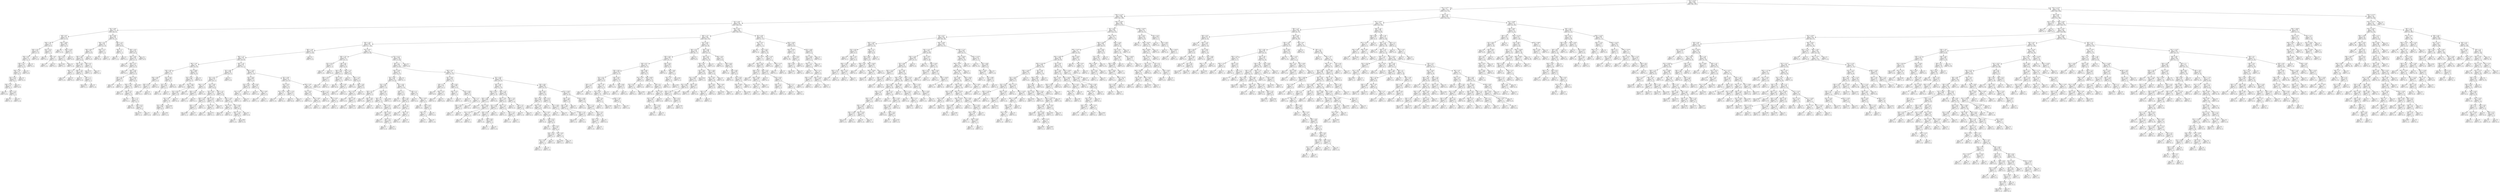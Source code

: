 digraph Tree {
node [shape=box] ;
0 [label="X[1] <= 10.35\ngini = 0.445\nsamples = 2938\nvalue = [981, 1957]"] ;
1 [label="X[1] <= 9.775\ngini = 0.5\nsamples = 1453\nvalue = [732, 721]"] ;
0 -> 1 [labeldistance=2.5, labelangle=45, headlabel="True"] ;
2 [label="X[0] <= 11.725\ngini = 0.496\nsamples = 1006\nvalue = [547, 459]"] ;
1 -> 2 ;
3 [label="X[1] <= 9.05\ngini = 0.474\nsamples = 600\nvalue = [368, 232]"] ;
2 -> 3 ;
4 [label="X[1] <= 8.85\ngini = 0.32\nsamples = 110\nvalue = [88, 22]"] ;
3 -> 4 ;
5 [label="X[0] <= 8.9\ngini = 0.24\nsamples = 43\nvalue = [37, 6]"] ;
4 -> 5 ;
6 [label="X[0] <= 7.85\ngini = 0.34\nsamples = 23\nvalue = [18, 5]"] ;
5 -> 6 ;
7 [label="X[0] <= 5.55\ngini = 0.255\nsamples = 20\nvalue = [17, 3]"] ;
6 -> 7 ;
8 [label="X[0] <= 4.55\ngini = 0.32\nsamples = 15\nvalue = [12, 3]"] ;
7 -> 8 ;
9 [label="X[0] <= 2.75\ngini = 0.245\nsamples = 14\nvalue = [12, 2]"] ;
8 -> 9 ;
10 [label="X[0] <= 1.95\ngini = 0.32\nsamples = 10\nvalue = [8, 2]"] ;
9 -> 10 ;
11 [label="X[1] <= 8.75\ngini = 0.198\nsamples = 9\nvalue = [8, 1]"] ;
10 -> 11 ;
12 [label="X[0] <= 1.15\ngini = 0.32\nsamples = 5\nvalue = [4, 1]"] ;
11 -> 12 ;
13 [label="gini = 0.0\nsamples = 2\nvalue = [2, 0]"] ;
12 -> 13 ;
14 [label="X[0] <= 1.25\ngini = 0.444\nsamples = 3\nvalue = [2, 1]"] ;
12 -> 14 ;
15 [label="gini = 0.5\nsamples = 2\nvalue = [1, 1]"] ;
14 -> 15 ;
16 [label="gini = 0.0\nsamples = 1\nvalue = [1, 0]"] ;
14 -> 16 ;
17 [label="gini = 0.0\nsamples = 4\nvalue = [4, 0]"] ;
11 -> 17 ;
18 [label="gini = 0.0\nsamples = 1\nvalue = [0, 1]"] ;
10 -> 18 ;
19 [label="gini = 0.0\nsamples = 4\nvalue = [4, 0]"] ;
9 -> 19 ;
20 [label="gini = 0.0\nsamples = 1\nvalue = [0, 1]"] ;
8 -> 20 ;
21 [label="gini = 0.0\nsamples = 5\nvalue = [5, 0]"] ;
7 -> 21 ;
22 [label="X[1] <= 8.75\ngini = 0.444\nsamples = 3\nvalue = [1, 2]"] ;
6 -> 22 ;
23 [label="gini = 0.0\nsamples = 1\nvalue = [0, 1]"] ;
22 -> 23 ;
24 [label="X[0] <= 8.6\ngini = 0.5\nsamples = 2\nvalue = [1, 1]"] ;
22 -> 24 ;
25 [label="gini = 0.0\nsamples = 1\nvalue = [1, 0]"] ;
24 -> 25 ;
26 [label="gini = 0.0\nsamples = 1\nvalue = [0, 1]"] ;
24 -> 26 ;
27 [label="X[0] <= 10.95\ngini = 0.095\nsamples = 20\nvalue = [19, 1]"] ;
5 -> 27 ;
28 [label="gini = 0.0\nsamples = 12\nvalue = [12, 0]"] ;
27 -> 28 ;
29 [label="X[0] <= 11.05\ngini = 0.219\nsamples = 8\nvalue = [7, 1]"] ;
27 -> 29 ;
30 [label="X[1] <= 8.75\ngini = 0.375\nsamples = 4\nvalue = [3, 1]"] ;
29 -> 30 ;
31 [label="gini = 0.444\nsamples = 3\nvalue = [2, 1]"] ;
30 -> 31 ;
32 [label="gini = 0.0\nsamples = 1\nvalue = [1, 0]"] ;
30 -> 32 ;
33 [label="gini = 0.0\nsamples = 4\nvalue = [4, 0]"] ;
29 -> 33 ;
34 [label="X[1] <= 8.95\ngini = 0.364\nsamples = 67\nvalue = [51, 16]"] ;
4 -> 34 ;
35 [label="X[0] <= 10.1\ngini = 0.48\nsamples = 25\nvalue = [15, 10]"] ;
34 -> 35 ;
36 [label="X[0] <= 8.65\ngini = 0.42\nsamples = 20\nvalue = [14, 6]"] ;
35 -> 36 ;
37 [label="X[0] <= 7.95\ngini = 0.469\nsamples = 16\nvalue = [10, 6]"] ;
36 -> 37 ;
38 [label="X[0] <= 1.55\ngini = 0.298\nsamples = 11\nvalue = [9, 2]"] ;
37 -> 38 ;
39 [label="X[0] <= 1.3\ngini = 0.5\nsamples = 2\nvalue = [1, 1]"] ;
38 -> 39 ;
40 [label="gini = 0.0\nsamples = 1\nvalue = [1, 0]"] ;
39 -> 40 ;
41 [label="gini = 0.0\nsamples = 1\nvalue = [0, 1]"] ;
39 -> 41 ;
42 [label="X[0] <= 7.55\ngini = 0.198\nsamples = 9\nvalue = [8, 1]"] ;
38 -> 42 ;
43 [label="gini = 0.0\nsamples = 5\nvalue = [5, 0]"] ;
42 -> 43 ;
44 [label="X[0] <= 7.7\ngini = 0.375\nsamples = 4\nvalue = [3, 1]"] ;
42 -> 44 ;
45 [label="gini = 0.444\nsamples = 3\nvalue = [2, 1]"] ;
44 -> 45 ;
46 [label="gini = 0.0\nsamples = 1\nvalue = [1, 0]"] ;
44 -> 46 ;
47 [label="X[0] <= 8.3\ngini = 0.32\nsamples = 5\nvalue = [1, 4]"] ;
37 -> 47 ;
48 [label="gini = 0.375\nsamples = 4\nvalue = [1, 3]"] ;
47 -> 48 ;
49 [label="gini = 0.0\nsamples = 1\nvalue = [0, 1]"] ;
47 -> 49 ;
50 [label="gini = 0.0\nsamples = 4\nvalue = [4, 0]"] ;
36 -> 50 ;
51 [label="X[0] <= 11.5\ngini = 0.32\nsamples = 5\nvalue = [1, 4]"] ;
35 -> 51 ;
52 [label="gini = 0.0\nsamples = 4\nvalue = [0, 4]"] ;
51 -> 52 ;
53 [label="gini = 0.0\nsamples = 1\nvalue = [1, 0]"] ;
51 -> 53 ;
54 [label="X[0] <= 1.55\ngini = 0.245\nsamples = 42\nvalue = [36, 6]"] ;
34 -> 54 ;
55 [label="X[0] <= 1.2\ngini = 0.5\nsamples = 2\nvalue = [1, 1]"] ;
54 -> 55 ;
56 [label="gini = 0.0\nsamples = 1\nvalue = [1, 0]"] ;
55 -> 56 ;
57 [label="gini = 0.0\nsamples = 1\nvalue = [0, 1]"] ;
55 -> 57 ;
58 [label="X[0] <= 10.9\ngini = 0.219\nsamples = 40\nvalue = [35, 5]"] ;
54 -> 58 ;
59 [label="X[0] <= 4.65\ngini = 0.264\nsamples = 32\nvalue = [27, 5]"] ;
58 -> 59 ;
60 [label="gini = 0.0\nsamples = 6\nvalue = [6, 0]"] ;
59 -> 60 ;
61 [label="X[0] <= 4.75\ngini = 0.311\nsamples = 26\nvalue = [21, 5]"] ;
59 -> 61 ;
62 [label="gini = 0.0\nsamples = 1\nvalue = [0, 1]"] ;
61 -> 62 ;
63 [label="X[0] <= 5.05\ngini = 0.269\nsamples = 25\nvalue = [21, 4]"] ;
61 -> 63 ;
64 [label="X[0] <= 4.9\ngini = 0.444\nsamples = 3\nvalue = [2, 1]"] ;
63 -> 64 ;
65 [label="gini = 0.0\nsamples = 1\nvalue = [1, 0]"] ;
64 -> 65 ;
66 [label="gini = 0.5\nsamples = 2\nvalue = [1, 1]"] ;
64 -> 66 ;
67 [label="X[0] <= 10.55\ngini = 0.236\nsamples = 22\nvalue = [19, 3]"] ;
63 -> 67 ;
68 [label="X[0] <= 7.175\ngini = 0.188\nsamples = 19\nvalue = [17, 2]"] ;
67 -> 68 ;
69 [label="gini = 0.0\nsamples = 5\nvalue = [5, 0]"] ;
68 -> 69 ;
70 [label="X[0] <= 7.35\ngini = 0.245\nsamples = 14\nvalue = [12, 2]"] ;
68 -> 70 ;
71 [label="gini = 0.0\nsamples = 1\nvalue = [0, 1]"] ;
70 -> 71 ;
72 [label="X[0] <= 7.75\ngini = 0.142\nsamples = 13\nvalue = [12, 1]"] ;
70 -> 72 ;
73 [label="gini = 0.0\nsamples = 6\nvalue = [6, 0]"] ;
72 -> 73 ;
74 [label="X[0] <= 8.75\ngini = 0.245\nsamples = 7\nvalue = [6, 1]"] ;
72 -> 74 ;
75 [label="gini = 0.375\nsamples = 4\nvalue = [3, 1]"] ;
74 -> 75 ;
76 [label="gini = 0.0\nsamples = 3\nvalue = [3, 0]"] ;
74 -> 76 ;
77 [label="gini = 0.444\nsamples = 3\nvalue = [2, 1]"] ;
67 -> 77 ;
78 [label="gini = 0.0\nsamples = 8\nvalue = [8, 0]"] ;
58 -> 78 ;
79 [label="X[0] <= 10.15\ngini = 0.49\nsamples = 490\nvalue = [280, 210]"] ;
3 -> 79 ;
80 [label="X[0] <= 7.75\ngini = 0.482\nsamples = 442\nvalue = [263, 179]"] ;
79 -> 80 ;
81 [label="X[0] <= 2.05\ngini = 0.495\nsamples = 311\nvalue = [171, 140]"] ;
80 -> 81 ;
82 [label="X[0] <= 1.85\ngini = 0.473\nsamples = 120\nvalue = [74, 46]"] ;
81 -> 82 ;
83 [label="X[0] <= 1.15\ngini = 0.48\nsamples = 115\nvalue = [69, 46]"] ;
82 -> 83 ;
84 [label="X[0] <= 1.05\ngini = 0.5\nsamples = 38\nvalue = [19, 19]"] ;
83 -> 84 ;
85 [label="X[0] <= 0.95\ngini = 0.43\nsamples = 16\nvalue = [11, 5]"] ;
84 -> 85 ;
86 [label="X[0] <= 0.85\ngini = 0.49\nsamples = 7\nvalue = [3, 4]"] ;
85 -> 86 ;
87 [label="X[0] <= 0.75\ngini = 0.375\nsamples = 4\nvalue = [3, 1]"] ;
86 -> 87 ;
88 [label="gini = 0.0\nsamples = 1\nvalue = [0, 1]"] ;
87 -> 88 ;
89 [label="gini = 0.0\nsamples = 3\nvalue = [3, 0]"] ;
87 -> 89 ;
90 [label="gini = 0.0\nsamples = 3\nvalue = [0, 3]"] ;
86 -> 90 ;
91 [label="X[1] <= 9.45\ngini = 0.198\nsamples = 9\nvalue = [8, 1]"] ;
85 -> 91 ;
92 [label="X[1] <= 9.3\ngini = 0.444\nsamples = 3\nvalue = [2, 1]"] ;
91 -> 92 ;
93 [label="gini = 0.0\nsamples = 1\nvalue = [1, 0]"] ;
92 -> 93 ;
94 [label="gini = 0.5\nsamples = 2\nvalue = [1, 1]"] ;
92 -> 94 ;
95 [label="gini = 0.0\nsamples = 6\nvalue = [6, 0]"] ;
91 -> 95 ;
96 [label="X[1] <= 9.667\ngini = 0.463\nsamples = 22\nvalue = [8, 14]"] ;
84 -> 96 ;
97 [label="X[1] <= 9.15\ngini = 0.488\nsamples = 19\nvalue = [8, 11]"] ;
96 -> 97 ;
98 [label="gini = 0.0\nsamples = 2\nvalue = [0, 2]"] ;
97 -> 98 ;
99 [label="X[1] <= 9.617\ngini = 0.498\nsamples = 17\nvalue = [8, 9]"] ;
97 -> 99 ;
100 [label="X[1] <= 9.55\ngini = 0.492\nsamples = 16\nvalue = [7, 9]"] ;
99 -> 100 ;
101 [label="X[1] <= 9.4\ngini = 0.5\nsamples = 14\nvalue = [7, 7]"] ;
100 -> 101 ;
102 [label="X[1] <= 9.25\ngini = 0.496\nsamples = 11\nvalue = [6, 5]"] ;
101 -> 102 ;
103 [label="gini = 0.5\nsamples = 6\nvalue = [3, 3]"] ;
102 -> 103 ;
104 [label="gini = 0.48\nsamples = 5\nvalue = [3, 2]"] ;
102 -> 104 ;
105 [label="gini = 0.444\nsamples = 3\nvalue = [1, 2]"] ;
101 -> 105 ;
106 [label="gini = 0.0\nsamples = 2\nvalue = [0, 2]"] ;
100 -> 106 ;
107 [label="gini = 0.0\nsamples = 1\nvalue = [1, 0]"] ;
99 -> 107 ;
108 [label="gini = 0.0\nsamples = 3\nvalue = [0, 3]"] ;
96 -> 108 ;
109 [label="X[0] <= 1.45\ngini = 0.455\nsamples = 77\nvalue = [50, 27]"] ;
83 -> 109 ;
110 [label="X[1] <= 9.65\ngini = 0.399\nsamples = 40\nvalue = [29, 11]"] ;
109 -> 110 ;
111 [label="X[1] <= 9.15\ngini = 0.418\nsamples = 37\nvalue = [26, 11]"] ;
110 -> 111 ;
112 [label="X[0] <= 1.35\ngini = 0.5\nsamples = 4\nvalue = [2, 2]"] ;
111 -> 112 ;
113 [label="X[0] <= 1.25\ngini = 0.444\nsamples = 3\nvalue = [1, 2]"] ;
112 -> 113 ;
114 [label="gini = 0.5\nsamples = 2\nvalue = [1, 1]"] ;
113 -> 114 ;
115 [label="gini = 0.0\nsamples = 1\nvalue = [0, 1]"] ;
113 -> 115 ;
116 [label="gini = 0.0\nsamples = 1\nvalue = [1, 0]"] ;
112 -> 116 ;
117 [label="X[1] <= 9.45\ngini = 0.397\nsamples = 33\nvalue = [24, 9]"] ;
111 -> 117 ;
118 [label="X[1] <= 9.25\ngini = 0.337\nsamples = 14\nvalue = [11, 3]"] ;
117 -> 118 ;
119 [label="X[0] <= 1.35\ngini = 0.444\nsamples = 6\nvalue = [4, 2]"] ;
118 -> 119 ;
120 [label="X[0] <= 1.25\ngini = 0.375\nsamples = 4\nvalue = [3, 1]"] ;
119 -> 120 ;
121 [label="gini = 0.444\nsamples = 3\nvalue = [2, 1]"] ;
120 -> 121 ;
122 [label="gini = 0.0\nsamples = 1\nvalue = [1, 0]"] ;
120 -> 122 ;
123 [label="gini = 0.5\nsamples = 2\nvalue = [1, 1]"] ;
119 -> 123 ;
124 [label="X[0] <= 1.25\ngini = 0.219\nsamples = 8\nvalue = [7, 1]"] ;
118 -> 124 ;
125 [label="X[1] <= 9.35\ngini = 0.32\nsamples = 5\nvalue = [4, 1]"] ;
124 -> 125 ;
126 [label="gini = 0.0\nsamples = 1\nvalue = [1, 0]"] ;
125 -> 126 ;
127 [label="gini = 0.375\nsamples = 4\nvalue = [3, 1]"] ;
125 -> 127 ;
128 [label="gini = 0.0\nsamples = 3\nvalue = [3, 0]"] ;
124 -> 128 ;
129 [label="X[0] <= 1.25\ngini = 0.432\nsamples = 19\nvalue = [13, 6]"] ;
117 -> 129 ;
130 [label="gini = 0.0\nsamples = 2\nvalue = [2, 0]"] ;
129 -> 130 ;
131 [label="X[0] <= 1.325\ngini = 0.457\nsamples = 17\nvalue = [11, 6]"] ;
129 -> 131 ;
132 [label="X[1] <= 9.55\ngini = 0.5\nsamples = 6\nvalue = [3, 3]"] ;
131 -> 132 ;
133 [label="gini = 0.48\nsamples = 5\nvalue = [3, 2]"] ;
132 -> 133 ;
134 [label="gini = 0.0\nsamples = 1\nvalue = [0, 1]"] ;
132 -> 134 ;
135 [label="X[1] <= 9.55\ngini = 0.397\nsamples = 11\nvalue = [8, 3]"] ;
131 -> 135 ;
136 [label="X[0] <= 1.375\ngini = 0.444\nsamples = 9\nvalue = [6, 3]"] ;
135 -> 136 ;
137 [label="gini = 0.0\nsamples = 1\nvalue = [1, 0]"] ;
136 -> 137 ;
138 [label="gini = 0.469\nsamples = 8\nvalue = [5, 3]"] ;
136 -> 138 ;
139 [label="gini = 0.0\nsamples = 2\nvalue = [2, 0]"] ;
135 -> 139 ;
140 [label="gini = 0.0\nsamples = 3\nvalue = [3, 0]"] ;
110 -> 140 ;
141 [label="X[0] <= 1.525\ngini = 0.491\nsamples = 37\nvalue = [21, 16]"] ;
109 -> 141 ;
142 [label="X[1] <= 9.45\ngini = 0.496\nsamples = 11\nvalue = [5, 6]"] ;
141 -> 142 ;
143 [label="X[1] <= 9.35\ngini = 0.444\nsamples = 6\nvalue = [2, 4]"] ;
142 -> 143 ;
144 [label="X[1] <= 9.25\ngini = 0.5\nsamples = 4\nvalue = [2, 2]"] ;
143 -> 144 ;
145 [label="gini = 0.5\nsamples = 2\nvalue = [1, 1]"] ;
144 -> 145 ;
146 [label="gini = 0.5\nsamples = 2\nvalue = [1, 1]"] ;
144 -> 146 ;
147 [label="gini = 0.0\nsamples = 2\nvalue = [0, 2]"] ;
143 -> 147 ;
148 [label="X[1] <= 9.55\ngini = 0.48\nsamples = 5\nvalue = [3, 2]"] ;
142 -> 148 ;
149 [label="gini = 0.0\nsamples = 1\nvalue = [1, 0]"] ;
148 -> 149 ;
150 [label="X[1] <= 9.65\ngini = 0.5\nsamples = 4\nvalue = [2, 2]"] ;
148 -> 150 ;
151 [label="gini = 0.5\nsamples = 2\nvalue = [1, 1]"] ;
150 -> 151 ;
152 [label="gini = 0.5\nsamples = 2\nvalue = [1, 1]"] ;
150 -> 152 ;
153 [label="X[1] <= 9.45\ngini = 0.473\nsamples = 26\nvalue = [16, 10]"] ;
141 -> 153 ;
154 [label="X[1] <= 9.25\ngini = 0.32\nsamples = 10\nvalue = [8, 2]"] ;
153 -> 154 ;
155 [label="X[1] <= 9.15\ngini = 0.5\nsamples = 2\nvalue = [1, 1]"] ;
154 -> 155 ;
156 [label="gini = 0.0\nsamples = 1\nvalue = [1, 0]"] ;
155 -> 156 ;
157 [label="gini = 0.0\nsamples = 1\nvalue = [0, 1]"] ;
155 -> 157 ;
158 [label="X[0] <= 1.725\ngini = 0.219\nsamples = 8\nvalue = [7, 1]"] ;
154 -> 158 ;
159 [label="gini = 0.0\nsamples = 6\nvalue = [6, 0]"] ;
158 -> 159 ;
160 [label="gini = 0.5\nsamples = 2\nvalue = [1, 1]"] ;
158 -> 160 ;
161 [label="X[0] <= 1.65\ngini = 0.5\nsamples = 16\nvalue = [8, 8]"] ;
153 -> 161 ;
162 [label="X[1] <= 9.55\ngini = 0.48\nsamples = 10\nvalue = [4, 6]"] ;
161 -> 162 ;
163 [label="gini = 0.0\nsamples = 2\nvalue = [0, 2]"] ;
162 -> 163 ;
164 [label="X[1] <= 9.65\ngini = 0.5\nsamples = 8\nvalue = [4, 4]"] ;
162 -> 164 ;
165 [label="gini = 0.5\nsamples = 6\nvalue = [3, 3]"] ;
164 -> 165 ;
166 [label="gini = 0.5\nsamples = 2\nvalue = [1, 1]"] ;
164 -> 166 ;
167 [label="X[0] <= 1.75\ngini = 0.444\nsamples = 6\nvalue = [4, 2]"] ;
161 -> 167 ;
168 [label="gini = 0.0\nsamples = 2\nvalue = [2, 0]"] ;
167 -> 168 ;
169 [label="X[1] <= 9.55\ngini = 0.5\nsamples = 4\nvalue = [2, 2]"] ;
167 -> 169 ;
170 [label="gini = 0.5\nsamples = 2\nvalue = [1, 1]"] ;
169 -> 170 ;
171 [label="gini = 0.5\nsamples = 2\nvalue = [1, 1]"] ;
169 -> 171 ;
172 [label="gini = 0.0\nsamples = 5\nvalue = [5, 0]"] ;
82 -> 172 ;
173 [label="X[1] <= 9.25\ngini = 0.5\nsamples = 191\nvalue = [97, 94]"] ;
81 -> 173 ;
174 [label="X[0] <= 2.55\ngini = 0.431\nsamples = 35\nvalue = [24, 11]"] ;
173 -> 174 ;
175 [label="X[1] <= 9.15\ngini = 0.375\nsamples = 4\nvalue = [1, 3]"] ;
174 -> 175 ;
176 [label="gini = 0.0\nsamples = 1\nvalue = [1, 0]"] ;
175 -> 176 ;
177 [label="gini = 0.0\nsamples = 3\nvalue = [0, 3]"] ;
175 -> 177 ;
178 [label="X[0] <= 6.6\ngini = 0.383\nsamples = 31\nvalue = [23, 8]"] ;
174 -> 178 ;
179 [label="X[0] <= 3.45\ngini = 0.208\nsamples = 17\nvalue = [15, 2]"] ;
178 -> 179 ;
180 [label="X[0] <= 3.35\ngini = 0.375\nsamples = 4\nvalue = [3, 1]"] ;
179 -> 180 ;
181 [label="gini = 0.0\nsamples = 3\nvalue = [3, 0]"] ;
180 -> 181 ;
182 [label="gini = 0.0\nsamples = 1\nvalue = [0, 1]"] ;
180 -> 182 ;
183 [label="X[0] <= 4.65\ngini = 0.142\nsamples = 13\nvalue = [12, 1]"] ;
179 -> 183 ;
184 [label="gini = 0.0\nsamples = 8\nvalue = [8, 0]"] ;
183 -> 184 ;
185 [label="X[0] <= 4.95\ngini = 0.32\nsamples = 5\nvalue = [4, 1]"] ;
183 -> 185 ;
186 [label="gini = 0.5\nsamples = 2\nvalue = [1, 1]"] ;
185 -> 186 ;
187 [label="gini = 0.0\nsamples = 3\nvalue = [3, 0]"] ;
185 -> 187 ;
188 [label="X[0] <= 7.15\ngini = 0.49\nsamples = 14\nvalue = [8, 6]"] ;
178 -> 188 ;
189 [label="gini = 0.0\nsamples = 3\nvalue = [0, 3]"] ;
188 -> 189 ;
190 [label="X[0] <= 7.25\ngini = 0.397\nsamples = 11\nvalue = [8, 3]"] ;
188 -> 190 ;
191 [label="gini = 0.0\nsamples = 3\nvalue = [3, 0]"] ;
190 -> 191 ;
192 [label="X[0] <= 7.65\ngini = 0.469\nsamples = 8\nvalue = [5, 3]"] ;
190 -> 192 ;
193 [label="X[1] <= 9.15\ngini = 0.5\nsamples = 6\nvalue = [3, 3]"] ;
192 -> 193 ;
194 [label="gini = 0.0\nsamples = 2\nvalue = [2, 0]"] ;
193 -> 194 ;
195 [label="X[0] <= 7.45\ngini = 0.375\nsamples = 4\nvalue = [1, 3]"] ;
193 -> 195 ;
196 [label="gini = 0.0\nsamples = 1\nvalue = [0, 1]"] ;
195 -> 196 ;
197 [label="gini = 0.444\nsamples = 3\nvalue = [1, 2]"] ;
195 -> 197 ;
198 [label="gini = 0.0\nsamples = 2\nvalue = [2, 0]"] ;
192 -> 198 ;
199 [label="X[1] <= 9.717\ngini = 0.498\nsamples = 156\nvalue = [73, 83]"] ;
173 -> 199 ;
200 [label="X[0] <= 4.7\ngini = 0.496\nsamples = 153\nvalue = [70, 83]"] ;
199 -> 200 ;
201 [label="X[0] <= 4.525\ngini = 0.471\nsamples = 50\nvalue = [19, 31]"] ;
200 -> 201 ;
202 [label="X[1] <= 9.45\ngini = 0.493\nsamples = 43\nvalue = [19, 24]"] ;
201 -> 202 ;
203 [label="X[1] <= 9.35\ngini = 0.444\nsamples = 21\nvalue = [7, 14]"] ;
202 -> 203 ;
204 [label="X[0] <= 3.0\ngini = 0.48\nsamples = 5\nvalue = [3, 2]"] ;
203 -> 204 ;
205 [label="gini = 0.0\nsamples = 2\nvalue = [2, 0]"] ;
204 -> 205 ;
206 [label="X[0] <= 3.65\ngini = 0.444\nsamples = 3\nvalue = [1, 2]"] ;
204 -> 206 ;
207 [label="gini = 0.0\nsamples = 2\nvalue = [0, 2]"] ;
206 -> 207 ;
208 [label="gini = 0.0\nsamples = 1\nvalue = [1, 0]"] ;
206 -> 208 ;
209 [label="X[0] <= 4.45\ngini = 0.375\nsamples = 16\nvalue = [4, 12]"] ;
203 -> 209 ;
210 [label="X[0] <= 3.1\ngini = 0.26\nsamples = 13\nvalue = [2, 11]"] ;
209 -> 210 ;
211 [label="gini = 0.0\nsamples = 5\nvalue = [0, 5]"] ;
210 -> 211 ;
212 [label="X[0] <= 3.6\ngini = 0.375\nsamples = 8\nvalue = [2, 6]"] ;
210 -> 212 ;
213 [label="gini = 0.0\nsamples = 1\nvalue = [1, 0]"] ;
212 -> 213 ;
214 [label="X[0] <= 4.15\ngini = 0.245\nsamples = 7\nvalue = [1, 6]"] ;
212 -> 214 ;
215 [label="gini = 0.0\nsamples = 4\nvalue = [0, 4]"] ;
214 -> 215 ;
216 [label="X[0] <= 4.3\ngini = 0.444\nsamples = 3\nvalue = [1, 2]"] ;
214 -> 216 ;
217 [label="gini = 0.0\nsamples = 1\nvalue = [1, 0]"] ;
216 -> 217 ;
218 [label="gini = 0.0\nsamples = 2\nvalue = [0, 2]"] ;
216 -> 218 ;
219 [label="gini = 0.444\nsamples = 3\nvalue = [2, 1]"] ;
209 -> 219 ;
220 [label="X[1] <= 9.55\ngini = 0.496\nsamples = 22\nvalue = [12, 10]"] ;
202 -> 220 ;
221 [label="X[0] <= 2.7\ngini = 0.375\nsamples = 12\nvalue = [9, 3]"] ;
220 -> 221 ;
222 [label="gini = 0.0\nsamples = 3\nvalue = [3, 0]"] ;
221 -> 222 ;
223 [label="X[0] <= 3.05\ngini = 0.444\nsamples = 9\nvalue = [6, 3]"] ;
221 -> 223 ;
224 [label="gini = 0.0\nsamples = 2\nvalue = [0, 2]"] ;
223 -> 224 ;
225 [label="X[0] <= 4.2\ngini = 0.245\nsamples = 7\nvalue = [6, 1]"] ;
223 -> 225 ;
226 [label="gini = 0.0\nsamples = 5\nvalue = [5, 0]"] ;
225 -> 226 ;
227 [label="X[0] <= 4.4\ngini = 0.5\nsamples = 2\nvalue = [1, 1]"] ;
225 -> 227 ;
228 [label="gini = 0.0\nsamples = 1\nvalue = [0, 1]"] ;
227 -> 228 ;
229 [label="gini = 0.0\nsamples = 1\nvalue = [1, 0]"] ;
227 -> 229 ;
230 [label="X[0] <= 3.1\ngini = 0.42\nsamples = 10\nvalue = [3, 7]"] ;
220 -> 230 ;
231 [label="gini = 0.0\nsamples = 4\nvalue = [0, 4]"] ;
230 -> 231 ;
232 [label="X[0] <= 3.875\ngini = 0.5\nsamples = 6\nvalue = [3, 3]"] ;
230 -> 232 ;
233 [label="gini = 0.0\nsamples = 2\nvalue = [2, 0]"] ;
232 -> 233 ;
234 [label="X[0] <= 4.25\ngini = 0.375\nsamples = 4\nvalue = [1, 3]"] ;
232 -> 234 ;
235 [label="X[0] <= 4.1\ngini = 0.5\nsamples = 2\nvalue = [1, 1]"] ;
234 -> 235 ;
236 [label="gini = 0.0\nsamples = 1\nvalue = [0, 1]"] ;
235 -> 236 ;
237 [label="gini = 0.0\nsamples = 1\nvalue = [1, 0]"] ;
235 -> 237 ;
238 [label="gini = 0.0\nsamples = 2\nvalue = [0, 2]"] ;
234 -> 238 ;
239 [label="gini = 0.0\nsamples = 7\nvalue = [0, 7]"] ;
201 -> 239 ;
240 [label="X[0] <= 5.45\ngini = 0.5\nsamples = 103\nvalue = [51, 52]"] ;
200 -> 240 ;
241 [label="X[1] <= 9.45\ngini = 0.434\nsamples = 22\nvalue = [15, 7]"] ;
240 -> 241 ;
242 [label="X[0] <= 5.1\ngini = 0.165\nsamples = 11\nvalue = [10, 1]"] ;
241 -> 242 ;
243 [label="gini = 0.0\nsamples = 6\nvalue = [6, 0]"] ;
242 -> 243 ;
244 [label="X[0] <= 5.25\ngini = 0.32\nsamples = 5\nvalue = [4, 1]"] ;
242 -> 244 ;
245 [label="gini = 0.0\nsamples = 1\nvalue = [0, 1]"] ;
244 -> 245 ;
246 [label="gini = 0.0\nsamples = 4\nvalue = [4, 0]"] ;
244 -> 246 ;
247 [label="X[1] <= 9.55\ngini = 0.496\nsamples = 11\nvalue = [5, 6]"] ;
241 -> 247 ;
248 [label="X[0] <= 5.25\ngini = 0.32\nsamples = 5\nvalue = [1, 4]"] ;
247 -> 248 ;
249 [label="gini = 0.0\nsamples = 3\nvalue = [0, 3]"] ;
248 -> 249 ;
250 [label="gini = 0.5\nsamples = 2\nvalue = [1, 1]"] ;
248 -> 250 ;
251 [label="X[1] <= 9.65\ngini = 0.444\nsamples = 6\nvalue = [4, 2]"] ;
247 -> 251 ;
252 [label="gini = 0.0\nsamples = 2\nvalue = [2, 0]"] ;
251 -> 252 ;
253 [label="X[0] <= 5.3\ngini = 0.5\nsamples = 4\nvalue = [2, 2]"] ;
251 -> 253 ;
254 [label="X[0] <= 5.05\ngini = 0.444\nsamples = 3\nvalue = [2, 1]"] ;
253 -> 254 ;
255 [label="gini = 0.5\nsamples = 2\nvalue = [1, 1]"] ;
254 -> 255 ;
256 [label="gini = 0.0\nsamples = 1\nvalue = [1, 0]"] ;
254 -> 256 ;
257 [label="gini = 0.0\nsamples = 1\nvalue = [0, 1]"] ;
253 -> 257 ;
258 [label="X[1] <= 9.45\ngini = 0.494\nsamples = 81\nvalue = [36, 45]"] ;
240 -> 258 ;
259 [label="X[0] <= 6.65\ngini = 0.451\nsamples = 35\nvalue = [12, 23]"] ;
258 -> 259 ;
260 [label="X[0] <= 5.975\ngini = 0.219\nsamples = 16\nvalue = [2, 14]"] ;
259 -> 260 ;
261 [label="X[0] <= 5.85\ngini = 0.408\nsamples = 7\nvalue = [2, 5]"] ;
260 -> 261 ;
262 [label="gini = 0.0\nsamples = 4\nvalue = [0, 4]"] ;
261 -> 262 ;
263 [label="X[0] <= 5.925\ngini = 0.444\nsamples = 3\nvalue = [2, 1]"] ;
261 -> 263 ;
264 [label="X[1] <= 9.35\ngini = 0.5\nsamples = 2\nvalue = [1, 1]"] ;
263 -> 264 ;
265 [label="gini = 0.0\nsamples = 1\nvalue = [1, 0]"] ;
264 -> 265 ;
266 [label="gini = 0.0\nsamples = 1\nvalue = [0, 1]"] ;
264 -> 266 ;
267 [label="gini = 0.0\nsamples = 1\nvalue = [1, 0]"] ;
263 -> 267 ;
268 [label="gini = 0.0\nsamples = 9\nvalue = [0, 9]"] ;
260 -> 268 ;
269 [label="X[0] <= 7.35\ngini = 0.499\nsamples = 19\nvalue = [10, 9]"] ;
259 -> 269 ;
270 [label="X[0] <= 7.05\ngini = 0.375\nsamples = 12\nvalue = [9, 3]"] ;
269 -> 270 ;
271 [label="X[1] <= 9.35\ngini = 0.245\nsamples = 7\nvalue = [6, 1]"] ;
270 -> 271 ;
272 [label="X[0] <= 6.75\ngini = 0.375\nsamples = 4\nvalue = [3, 1]"] ;
271 -> 272 ;
273 [label="gini = 0.0\nsamples = 1\nvalue = [1, 0]"] ;
272 -> 273 ;
274 [label="X[0] <= 6.85\ngini = 0.444\nsamples = 3\nvalue = [2, 1]"] ;
272 -> 274 ;
275 [label="gini = 0.5\nsamples = 2\nvalue = [1, 1]"] ;
274 -> 275 ;
276 [label="gini = 0.0\nsamples = 1\nvalue = [1, 0]"] ;
274 -> 276 ;
277 [label="gini = 0.0\nsamples = 3\nvalue = [3, 0]"] ;
271 -> 277 ;
278 [label="X[0] <= 7.15\ngini = 0.48\nsamples = 5\nvalue = [3, 2]"] ;
270 -> 278 ;
279 [label="gini = 0.5\nsamples = 2\nvalue = [1, 1]"] ;
278 -> 279 ;
280 [label="X[0] <= 7.25\ngini = 0.444\nsamples = 3\nvalue = [2, 1]"] ;
278 -> 280 ;
281 [label="gini = 0.0\nsamples = 1\nvalue = [1, 0]"] ;
280 -> 281 ;
282 [label="gini = 0.5\nsamples = 2\nvalue = [1, 1]"] ;
280 -> 282 ;
283 [label="X[0] <= 7.45\ngini = 0.245\nsamples = 7\nvalue = [1, 6]"] ;
269 -> 283 ;
284 [label="gini = 0.0\nsamples = 3\nvalue = [0, 3]"] ;
283 -> 284 ;
285 [label="X[0] <= 7.6\ngini = 0.375\nsamples = 4\nvalue = [1, 3]"] ;
283 -> 285 ;
286 [label="gini = 0.0\nsamples = 1\nvalue = [1, 0]"] ;
285 -> 286 ;
287 [label="gini = 0.0\nsamples = 3\nvalue = [0, 3]"] ;
285 -> 287 ;
288 [label="X[0] <= 6.95\ngini = 0.499\nsamples = 46\nvalue = [24, 22]"] ;
258 -> 288 ;
289 [label="X[0] <= 6.45\ngini = 0.454\nsamples = 23\nvalue = [15, 8]"] ;
288 -> 289 ;
290 [label="X[0] <= 5.55\ngini = 0.498\nsamples = 15\nvalue = [8, 7]"] ;
289 -> 290 ;
291 [label="gini = 0.0\nsamples = 1\nvalue = [0, 1]"] ;
290 -> 291 ;
292 [label="X[0] <= 5.65\ngini = 0.49\nsamples = 14\nvalue = [8, 6]"] ;
290 -> 292 ;
293 [label="gini = 0.0\nsamples = 2\nvalue = [2, 0]"] ;
292 -> 293 ;
294 [label="X[1] <= 9.55\ngini = 0.5\nsamples = 12\nvalue = [6, 6]"] ;
292 -> 294 ;
295 [label="gini = 0.0\nsamples = 3\nvalue = [0, 3]"] ;
294 -> 295 ;
296 [label="X[0] <= 6.15\ngini = 0.444\nsamples = 9\nvalue = [6, 3]"] ;
294 -> 296 ;
297 [label="gini = 0.0\nsamples = 2\nvalue = [2, 0]"] ;
296 -> 297 ;
298 [label="X[0] <= 6.35\ngini = 0.49\nsamples = 7\nvalue = [4, 3]"] ;
296 -> 298 ;
299 [label="X[0] <= 6.25\ngini = 0.444\nsamples = 3\nvalue = [2, 1]"] ;
298 -> 299 ;
300 [label="X[1] <= 9.65\ngini = 0.5\nsamples = 2\nvalue = [1, 1]"] ;
299 -> 300 ;
301 [label="gini = 0.0\nsamples = 1\nvalue = [0, 1]"] ;
300 -> 301 ;
302 [label="gini = 0.0\nsamples = 1\nvalue = [1, 0]"] ;
300 -> 302 ;
303 [label="gini = 0.0\nsamples = 1\nvalue = [1, 0]"] ;
299 -> 303 ;
304 [label="X[1] <= 9.65\ngini = 0.5\nsamples = 4\nvalue = [2, 2]"] ;
298 -> 304 ;
305 [label="gini = 0.444\nsamples = 3\nvalue = [2, 1]"] ;
304 -> 305 ;
306 [label="gini = 0.0\nsamples = 1\nvalue = [0, 1]"] ;
304 -> 306 ;
307 [label="X[0] <= 6.75\ngini = 0.219\nsamples = 8\nvalue = [7, 1]"] ;
289 -> 307 ;
308 [label="gini = 0.0\nsamples = 5\nvalue = [5, 0]"] ;
307 -> 308 ;
309 [label="X[1] <= 9.65\ngini = 0.444\nsamples = 3\nvalue = [2, 1]"] ;
307 -> 309 ;
310 [label="gini = 0.0\nsamples = 1\nvalue = [0, 1]"] ;
309 -> 310 ;
311 [label="gini = 0.0\nsamples = 2\nvalue = [2, 0]"] ;
309 -> 311 ;
312 [label="X[1] <= 9.567\ngini = 0.476\nsamples = 23\nvalue = [9, 14]"] ;
288 -> 312 ;
313 [label="X[0] <= 7.45\ngini = 0.486\nsamples = 12\nvalue = [7, 5]"] ;
312 -> 313 ;
314 [label="X[0] <= 7.05\ngini = 0.408\nsamples = 7\nvalue = [2, 5]"] ;
313 -> 314 ;
315 [label="gini = 0.0\nsamples = 1\nvalue = [1, 0]"] ;
314 -> 315 ;
316 [label="X[0] <= 7.25\ngini = 0.278\nsamples = 6\nvalue = [1, 5]"] ;
314 -> 316 ;
317 [label="gini = 0.375\nsamples = 4\nvalue = [1, 3]"] ;
316 -> 317 ;
318 [label="gini = 0.0\nsamples = 2\nvalue = [0, 2]"] ;
316 -> 318 ;
319 [label="gini = 0.0\nsamples = 5\nvalue = [5, 0]"] ;
313 -> 319 ;
320 [label="X[1] <= 9.65\ngini = 0.298\nsamples = 11\nvalue = [2, 9]"] ;
312 -> 320 ;
321 [label="gini = 0.0\nsamples = 4\nvalue = [0, 4]"] ;
320 -> 321 ;
322 [label="X[0] <= 7.15\ngini = 0.408\nsamples = 7\nvalue = [2, 5]"] ;
320 -> 322 ;
323 [label="gini = 0.0\nsamples = 2\nvalue = [0, 2]"] ;
322 -> 323 ;
324 [label="X[0] <= 7.55\ngini = 0.48\nsamples = 5\nvalue = [2, 3]"] ;
322 -> 324 ;
325 [label="X[0] <= 7.35\ngini = 0.444\nsamples = 3\nvalue = [2, 1]"] ;
324 -> 325 ;
326 [label="gini = 0.0\nsamples = 1\nvalue = [1, 0]"] ;
325 -> 326 ;
327 [label="gini = 0.5\nsamples = 2\nvalue = [1, 1]"] ;
325 -> 327 ;
328 [label="gini = 0.0\nsamples = 2\nvalue = [0, 2]"] ;
324 -> 328 ;
329 [label="gini = 0.0\nsamples = 3\nvalue = [3, 0]"] ;
199 -> 329 ;
330 [label="X[1] <= 9.45\ngini = 0.418\nsamples = 131\nvalue = [92, 39]"] ;
80 -> 330 ;
331 [label="X[0] <= 9.75\ngini = 0.338\nsamples = 79\nvalue = [62, 17]"] ;
330 -> 331 ;
332 [label="X[0] <= 9.45\ngini = 0.364\nsamples = 71\nvalue = [54, 17]"] ;
331 -> 332 ;
333 [label="X[0] <= 8.75\ngini = 0.312\nsamples = 62\nvalue = [50, 12]"] ;
332 -> 333 ;
334 [label="X[0] <= 8.05\ngini = 0.239\nsamples = 36\nvalue = [31, 5]"] ;
333 -> 334 ;
335 [label="X[1] <= 9.15\ngini = 0.346\nsamples = 18\nvalue = [14, 4]"] ;
334 -> 335 ;
336 [label="X[0] <= 7.9\ngini = 0.444\nsamples = 3\nvalue = [2, 1]"] ;
335 -> 336 ;
337 [label="gini = 0.0\nsamples = 2\nvalue = [2, 0]"] ;
336 -> 337 ;
338 [label="gini = 0.0\nsamples = 1\nvalue = [0, 1]"] ;
336 -> 338 ;
339 [label="X[0] <= 7.95\ngini = 0.32\nsamples = 15\nvalue = [12, 3]"] ;
335 -> 339 ;
340 [label="X[1] <= 9.35\ngini = 0.42\nsamples = 10\nvalue = [7, 3]"] ;
339 -> 340 ;
341 [label="X[0] <= 7.85\ngini = 0.48\nsamples = 5\nvalue = [3, 2]"] ;
340 -> 341 ;
342 [label="gini = 0.5\nsamples = 2\nvalue = [1, 1]"] ;
341 -> 342 ;
343 [label="gini = 0.444\nsamples = 3\nvalue = [2, 1]"] ;
341 -> 343 ;
344 [label="X[0] <= 7.85\ngini = 0.32\nsamples = 5\nvalue = [4, 1]"] ;
340 -> 344 ;
345 [label="gini = 0.375\nsamples = 4\nvalue = [3, 1]"] ;
344 -> 345 ;
346 [label="gini = 0.0\nsamples = 1\nvalue = [1, 0]"] ;
344 -> 346 ;
347 [label="gini = 0.0\nsamples = 5\nvalue = [5, 0]"] ;
339 -> 347 ;
348 [label="X[0] <= 8.35\ngini = 0.105\nsamples = 18\nvalue = [17, 1]"] ;
334 -> 348 ;
349 [label="gini = 0.0\nsamples = 12\nvalue = [12, 0]"] ;
348 -> 349 ;
350 [label="X[0] <= 8.45\ngini = 0.278\nsamples = 6\nvalue = [5, 1]"] ;
348 -> 350 ;
351 [label="gini = 0.5\nsamples = 2\nvalue = [1, 1]"] ;
350 -> 351 ;
352 [label="gini = 0.0\nsamples = 4\nvalue = [4, 0]"] ;
350 -> 352 ;
353 [label="X[0] <= 8.85\ngini = 0.393\nsamples = 26\nvalue = [19, 7]"] ;
333 -> 353 ;
354 [label="X[1] <= 9.35\ngini = 0.5\nsamples = 8\nvalue = [4, 4]"] ;
353 -> 354 ;
355 [label="X[1] <= 9.25\ngini = 0.32\nsamples = 5\nvalue = [1, 4]"] ;
354 -> 355 ;
356 [label="gini = 0.0\nsamples = 2\nvalue = [0, 2]"] ;
355 -> 356 ;
357 [label="gini = 0.444\nsamples = 3\nvalue = [1, 2]"] ;
355 -> 357 ;
358 [label="gini = 0.0\nsamples = 3\nvalue = [3, 0]"] ;
354 -> 358 ;
359 [label="X[0] <= 8.975\ngini = 0.278\nsamples = 18\nvalue = [15, 3]"] ;
353 -> 359 ;
360 [label="gini = 0.0\nsamples = 7\nvalue = [7, 0]"] ;
359 -> 360 ;
361 [label="X[0] <= 9.1\ngini = 0.397\nsamples = 11\nvalue = [8, 3]"] ;
359 -> 361 ;
362 [label="gini = 0.0\nsamples = 1\nvalue = [0, 1]"] ;
361 -> 362 ;
363 [label="X[1] <= 9.35\ngini = 0.32\nsamples = 10\nvalue = [8, 2]"] ;
361 -> 363 ;
364 [label="X[1] <= 9.15\ngini = 0.48\nsamples = 5\nvalue = [3, 2]"] ;
363 -> 364 ;
365 [label="gini = 0.0\nsamples = 2\nvalue = [2, 0]"] ;
364 -> 365 ;
366 [label="X[1] <= 9.25\ngini = 0.444\nsamples = 3\nvalue = [1, 2]"] ;
364 -> 366 ;
367 [label="gini = 0.0\nsamples = 1\nvalue = [0, 1]"] ;
366 -> 367 ;
368 [label="gini = 0.5\nsamples = 2\nvalue = [1, 1]"] ;
366 -> 368 ;
369 [label="gini = 0.0\nsamples = 5\nvalue = [5, 0]"] ;
363 -> 369 ;
370 [label="X[0] <= 9.55\ngini = 0.494\nsamples = 9\nvalue = [4, 5]"] ;
332 -> 370 ;
371 [label="gini = 0.0\nsamples = 2\nvalue = [0, 2]"] ;
370 -> 371 ;
372 [label="X[0] <= 9.65\ngini = 0.49\nsamples = 7\nvalue = [4, 3]"] ;
370 -> 372 ;
373 [label="X[1] <= 9.3\ngini = 0.5\nsamples = 4\nvalue = [2, 2]"] ;
372 -> 373 ;
374 [label="gini = 0.0\nsamples = 1\nvalue = [0, 1]"] ;
373 -> 374 ;
375 [label="gini = 0.444\nsamples = 3\nvalue = [2, 1]"] ;
373 -> 375 ;
376 [label="gini = 0.444\nsamples = 3\nvalue = [2, 1]"] ;
372 -> 376 ;
377 [label="gini = 0.0\nsamples = 8\nvalue = [8, 0]"] ;
331 -> 377 ;
378 [label="X[0] <= 9.05\ngini = 0.488\nsamples = 52\nvalue = [30, 22]"] ;
330 -> 378 ;
379 [label="X[0] <= 8.75\ngini = 0.465\nsamples = 38\nvalue = [24, 14]"] ;
378 -> 379 ;
380 [label="X[0] <= 8.25\ngini = 0.48\nsamples = 35\nvalue = [21, 14]"] ;
379 -> 380 ;
381 [label="X[1] <= 9.65\ngini = 0.444\nsamples = 24\nvalue = [16, 8]"] ;
380 -> 381 ;
382 [label="X[1] <= 9.575\ngini = 0.408\nsamples = 21\nvalue = [15, 6]"] ;
381 -> 382 ;
383 [label="X[1] <= 9.517\ngini = 0.459\nsamples = 14\nvalue = [9, 5]"] ;
382 -> 383 ;
384 [label="X[0] <= 7.95\ngini = 0.375\nsamples = 12\nvalue = [9, 3]"] ;
383 -> 384 ;
385 [label="gini = 0.5\nsamples = 4\nvalue = [2, 2]"] ;
384 -> 385 ;
386 [label="X[0] <= 8.15\ngini = 0.219\nsamples = 8\nvalue = [7, 1]"] ;
384 -> 386 ;
387 [label="gini = 0.0\nsamples = 2\nvalue = [2, 0]"] ;
386 -> 387 ;
388 [label="gini = 0.278\nsamples = 6\nvalue = [5, 1]"] ;
386 -> 388 ;
389 [label="gini = 0.0\nsamples = 2\nvalue = [0, 2]"] ;
383 -> 389 ;
390 [label="X[0] <= 7.85\ngini = 0.245\nsamples = 7\nvalue = [6, 1]"] ;
382 -> 390 ;
391 [label="gini = 0.444\nsamples = 3\nvalue = [2, 1]"] ;
390 -> 391 ;
392 [label="gini = 0.0\nsamples = 4\nvalue = [4, 0]"] ;
390 -> 392 ;
393 [label="gini = 0.444\nsamples = 3\nvalue = [1, 2]"] ;
381 -> 393 ;
394 [label="X[1] <= 9.65\ngini = 0.496\nsamples = 11\nvalue = [5, 6]"] ;
380 -> 394 ;
395 [label="X[1] <= 9.55\ngini = 0.48\nsamples = 10\nvalue = [4, 6]"] ;
394 -> 395 ;
396 [label="X[0] <= 8.55\ngini = 0.444\nsamples = 6\nvalue = [2, 4]"] ;
395 -> 396 ;
397 [label="X[0] <= 8.4\ngini = 0.5\nsamples = 4\nvalue = [2, 2]"] ;
396 -> 397 ;
398 [label="gini = 0.5\nsamples = 2\nvalue = [1, 1]"] ;
397 -> 398 ;
399 [label="gini = 0.5\nsamples = 2\nvalue = [1, 1]"] ;
397 -> 399 ;
400 [label="gini = 0.0\nsamples = 2\nvalue = [0, 2]"] ;
396 -> 400 ;
401 [label="X[0] <= 8.45\ngini = 0.5\nsamples = 4\nvalue = [2, 2]"] ;
395 -> 401 ;
402 [label="gini = 0.444\nsamples = 3\nvalue = [1, 2]"] ;
401 -> 402 ;
403 [label="gini = 0.0\nsamples = 1\nvalue = [1, 0]"] ;
401 -> 403 ;
404 [label="gini = 0.0\nsamples = 1\nvalue = [1, 0]"] ;
394 -> 404 ;
405 [label="gini = 0.0\nsamples = 3\nvalue = [3, 0]"] ;
379 -> 405 ;
406 [label="X[0] <= 9.25\ngini = 0.49\nsamples = 14\nvalue = [6, 8]"] ;
378 -> 406 ;
407 [label="gini = 0.0\nsamples = 3\nvalue = [0, 3]"] ;
406 -> 407 ;
408 [label="X[0] <= 9.45\ngini = 0.496\nsamples = 11\nvalue = [6, 5]"] ;
406 -> 408 ;
409 [label="gini = 0.0\nsamples = 2\nvalue = [2, 0]"] ;
408 -> 409 ;
410 [label="X[0] <= 9.95\ngini = 0.494\nsamples = 9\nvalue = [4, 5]"] ;
408 -> 410 ;
411 [label="gini = 0.0\nsamples = 3\nvalue = [0, 3]"] ;
410 -> 411 ;
412 [label="X[1] <= 9.55\ngini = 0.444\nsamples = 6\nvalue = [4, 2]"] ;
410 -> 412 ;
413 [label="X[0] <= 10.05\ngini = 0.375\nsamples = 4\nvalue = [3, 1]"] ;
412 -> 413 ;
414 [label="gini = 0.0\nsamples = 1\nvalue = [1, 0]"] ;
413 -> 414 ;
415 [label="gini = 0.444\nsamples = 3\nvalue = [2, 1]"] ;
413 -> 415 ;
416 [label="gini = 0.5\nsamples = 2\nvalue = [1, 1]"] ;
412 -> 416 ;
417 [label="X[1] <= 9.45\ngini = 0.457\nsamples = 48\nvalue = [17, 31]"] ;
79 -> 417 ;
418 [label="X[1] <= 9.15\ngini = 0.5\nsamples = 22\nvalue = [11, 11]"] ;
417 -> 418 ;
419 [label="gini = 0.0\nsamples = 3\nvalue = [0, 3]"] ;
418 -> 419 ;
420 [label="X[1] <= 9.35\ngini = 0.488\nsamples = 19\nvalue = [11, 8]"] ;
418 -> 420 ;
421 [label="X[0] <= 10.25\ngini = 0.5\nsamples = 14\nvalue = [7, 7]"] ;
420 -> 421 ;
422 [label="gini = 0.0\nsamples = 2\nvalue = [0, 2]"] ;
421 -> 422 ;
423 [label="X[0] <= 10.75\ngini = 0.486\nsamples = 12\nvalue = [7, 5]"] ;
421 -> 423 ;
424 [label="X[0] <= 10.5\ngini = 0.278\nsamples = 6\nvalue = [5, 1]"] ;
423 -> 424 ;
425 [label="gini = 0.0\nsamples = 3\nvalue = [3, 0]"] ;
424 -> 425 ;
426 [label="X[0] <= 10.65\ngini = 0.444\nsamples = 3\nvalue = [2, 1]"] ;
424 -> 426 ;
427 [label="X[1] <= 9.25\ngini = 0.5\nsamples = 2\nvalue = [1, 1]"] ;
426 -> 427 ;
428 [label="gini = 0.0\nsamples = 1\nvalue = [1, 0]"] ;
427 -> 428 ;
429 [label="gini = 0.0\nsamples = 1\nvalue = [0, 1]"] ;
427 -> 429 ;
430 [label="gini = 0.0\nsamples = 1\nvalue = [1, 0]"] ;
426 -> 430 ;
431 [label="X[0] <= 10.9\ngini = 0.444\nsamples = 6\nvalue = [2, 4]"] ;
423 -> 431 ;
432 [label="gini = 0.0\nsamples = 1\nvalue = [0, 1]"] ;
431 -> 432 ;
433 [label="X[1] <= 9.25\ngini = 0.48\nsamples = 5\nvalue = [2, 3]"] ;
431 -> 433 ;
434 [label="X[0] <= 11.1\ngini = 0.444\nsamples = 3\nvalue = [1, 2]"] ;
433 -> 434 ;
435 [label="gini = 0.0\nsamples = 2\nvalue = [0, 2]"] ;
434 -> 435 ;
436 [label="gini = 0.0\nsamples = 1\nvalue = [1, 0]"] ;
434 -> 436 ;
437 [label="X[0] <= 11.1\ngini = 0.5\nsamples = 2\nvalue = [1, 1]"] ;
433 -> 437 ;
438 [label="gini = 0.0\nsamples = 1\nvalue = [1, 0]"] ;
437 -> 438 ;
439 [label="gini = 0.0\nsamples = 1\nvalue = [0, 1]"] ;
437 -> 439 ;
440 [label="X[0] <= 11.05\ngini = 0.32\nsamples = 5\nvalue = [4, 1]"] ;
420 -> 440 ;
441 [label="gini = 0.0\nsamples = 3\nvalue = [3, 0]"] ;
440 -> 441 ;
442 [label="X[0] <= 11.25\ngini = 0.5\nsamples = 2\nvalue = [1, 1]"] ;
440 -> 442 ;
443 [label="gini = 0.0\nsamples = 1\nvalue = [0, 1]"] ;
442 -> 443 ;
444 [label="gini = 0.0\nsamples = 1\nvalue = [1, 0]"] ;
442 -> 444 ;
445 [label="X[0] <= 10.95\ngini = 0.355\nsamples = 26\nvalue = [6, 20]"] ;
417 -> 445 ;
446 [label="X[0] <= 10.65\ngini = 0.111\nsamples = 17\nvalue = [1, 16]"] ;
445 -> 446 ;
447 [label="gini = 0.0\nsamples = 10\nvalue = [0, 10]"] ;
446 -> 447 ;
448 [label="X[1] <= 9.55\ngini = 0.245\nsamples = 7\nvalue = [1, 6]"] ;
446 -> 448 ;
449 [label="X[0] <= 10.8\ngini = 0.375\nsamples = 4\nvalue = [1, 3]"] ;
448 -> 449 ;
450 [label="gini = 0.444\nsamples = 3\nvalue = [1, 2]"] ;
449 -> 450 ;
451 [label="gini = 0.0\nsamples = 1\nvalue = [0, 1]"] ;
449 -> 451 ;
452 [label="gini = 0.0\nsamples = 3\nvalue = [0, 3]"] ;
448 -> 452 ;
453 [label="X[1] <= 9.65\ngini = 0.494\nsamples = 9\nvalue = [5, 4]"] ;
445 -> 453 ;
454 [label="X[1] <= 9.55\ngini = 0.469\nsamples = 8\nvalue = [5, 3]"] ;
453 -> 454 ;
455 [label="X[0] <= 11.1\ngini = 0.49\nsamples = 7\nvalue = [4, 3]"] ;
454 -> 455 ;
456 [label="gini = 0.0\nsamples = 1\nvalue = [1, 0]"] ;
455 -> 456 ;
457 [label="X[0] <= 11.4\ngini = 0.5\nsamples = 6\nvalue = [3, 3]"] ;
455 -> 457 ;
458 [label="X[0] <= 11.25\ngini = 0.444\nsamples = 3\nvalue = [1, 2]"] ;
457 -> 458 ;
459 [label="gini = 0.5\nsamples = 2\nvalue = [1, 1]"] ;
458 -> 459 ;
460 [label="gini = 0.0\nsamples = 1\nvalue = [0, 1]"] ;
458 -> 460 ;
461 [label="X[0] <= 11.55\ngini = 0.444\nsamples = 3\nvalue = [2, 1]"] ;
457 -> 461 ;
462 [label="gini = 0.0\nsamples = 1\nvalue = [1, 0]"] ;
461 -> 462 ;
463 [label="gini = 0.5\nsamples = 2\nvalue = [1, 1]"] ;
461 -> 463 ;
464 [label="gini = 0.0\nsamples = 1\nvalue = [1, 0]"] ;
454 -> 464 ;
465 [label="gini = 0.0\nsamples = 1\nvalue = [0, 1]"] ;
453 -> 465 ;
466 [label="X[0] <= 17.825\ngini = 0.493\nsamples = 406\nvalue = [179, 227]"] ;
2 -> 466 ;
467 [label="X[1] <= 9.15\ngini = 0.482\nsamples = 356\nvalue = [144, 212]"] ;
466 -> 467 ;
468 [label="X[1] <= 8.75\ngini = 0.442\nsamples = 209\nvalue = [69, 140]"] ;
467 -> 468 ;
469 [label="X[0] <= 13.65\ngini = 0.497\nsamples = 28\nvalue = [15, 13]"] ;
468 -> 469 ;
470 [label="X[1] <= 8.55\ngini = 0.426\nsamples = 13\nvalue = [9, 4]"] ;
469 -> 470 ;
471 [label="gini = 0.0\nsamples = 1\nvalue = [0, 1]"] ;
470 -> 471 ;
472 [label="X[0] <= 13.4\ngini = 0.375\nsamples = 12\nvalue = [9, 3]"] ;
470 -> 472 ;
473 [label="X[0] <= 12.95\ngini = 0.444\nsamples = 9\nvalue = [6, 3]"] ;
472 -> 473 ;
474 [label="X[0] <= 12.15\ngini = 0.278\nsamples = 6\nvalue = [5, 1]"] ;
473 -> 474 ;
475 [label="gini = 0.5\nsamples = 2\nvalue = [1, 1]"] ;
474 -> 475 ;
476 [label="gini = 0.0\nsamples = 4\nvalue = [4, 0]"] ;
474 -> 476 ;
477 [label="X[0] <= 13.15\ngini = 0.444\nsamples = 3\nvalue = [1, 2]"] ;
473 -> 477 ;
478 [label="gini = 0.0\nsamples = 1\nvalue = [0, 1]"] ;
477 -> 478 ;
479 [label="gini = 0.5\nsamples = 2\nvalue = [1, 1]"] ;
477 -> 479 ;
480 [label="gini = 0.0\nsamples = 3\nvalue = [3, 0]"] ;
472 -> 480 ;
481 [label="X[0] <= 17.2\ngini = 0.48\nsamples = 15\nvalue = [6, 9]"] ;
469 -> 481 ;
482 [label="X[1] <= 8.65\ngini = 0.459\nsamples = 14\nvalue = [5, 9]"] ;
481 -> 482 ;
483 [label="X[0] <= 14.8\ngini = 0.48\nsamples = 5\nvalue = [3, 2]"] ;
482 -> 483 ;
484 [label="gini = 0.0\nsamples = 2\nvalue = [0, 2]"] ;
483 -> 484 ;
485 [label="gini = 0.0\nsamples = 3\nvalue = [3, 0]"] ;
483 -> 485 ;
486 [label="X[0] <= 14.875\ngini = 0.346\nsamples = 9\nvalue = [2, 7]"] ;
482 -> 486 ;
487 [label="X[0] <= 14.025\ngini = 0.48\nsamples = 5\nvalue = [2, 3]"] ;
486 -> 487 ;
488 [label="gini = 0.375\nsamples = 4\nvalue = [1, 3]"] ;
487 -> 488 ;
489 [label="gini = 0.0\nsamples = 1\nvalue = [1, 0]"] ;
487 -> 489 ;
490 [label="gini = 0.0\nsamples = 4\nvalue = [0, 4]"] ;
486 -> 490 ;
491 [label="gini = 0.0\nsamples = 1\nvalue = [1, 0]"] ;
481 -> 491 ;
492 [label="X[0] <= 14.85\ngini = 0.419\nsamples = 181\nvalue = [54, 127]"] ;
468 -> 492 ;
493 [label="X[0] <= 13.75\ngini = 0.362\nsamples = 118\nvalue = [28, 90]"] ;
492 -> 493 ;
494 [label="X[0] <= 13.45\ngini = 0.468\nsamples = 67\nvalue = [25, 42]"] ;
493 -> 494 ;
495 [label="X[1] <= 8.85\ngini = 0.437\nsamples = 62\nvalue = [20, 42]"] ;
494 -> 495 ;
496 [label="X[0] <= 13.25\ngini = 0.408\nsamples = 7\nvalue = [5, 2]"] ;
495 -> 496 ;
497 [label="X[0] <= 12.3\ngini = 0.278\nsamples = 6\nvalue = [5, 1]"] ;
496 -> 497 ;
498 [label="gini = 0.5\nsamples = 2\nvalue = [1, 1]"] ;
497 -> 498 ;
499 [label="gini = 0.0\nsamples = 4\nvalue = [4, 0]"] ;
497 -> 499 ;
500 [label="gini = 0.0\nsamples = 1\nvalue = [0, 1]"] ;
496 -> 500 ;
501 [label="X[1] <= 9.05\ngini = 0.397\nsamples = 55\nvalue = [15, 40]"] ;
495 -> 501 ;
502 [label="X[0] <= 12.85\ngini = 0.444\nsamples = 39\nvalue = [13, 26]"] ;
501 -> 502 ;
503 [label="X[1] <= 8.95\ngini = 0.404\nsamples = 32\nvalue = [9, 23]"] ;
502 -> 503 ;
504 [label="X[0] <= 12.5\ngini = 0.48\nsamples = 15\nvalue = [6, 9]"] ;
503 -> 504 ;
505 [label="X[0] <= 12.15\ngini = 0.375\nsamples = 12\nvalue = [3, 9]"] ;
504 -> 505 ;
506 [label="X[0] <= 11.95\ngini = 0.444\nsamples = 9\nvalue = [3, 6]"] ;
505 -> 506 ;
507 [label="X[0] <= 11.85\ngini = 0.278\nsamples = 6\nvalue = [1, 5]"] ;
506 -> 507 ;
508 [label="gini = 0.375\nsamples = 4\nvalue = [1, 3]"] ;
507 -> 508 ;
509 [label="gini = 0.0\nsamples = 2\nvalue = [0, 2]"] ;
507 -> 509 ;
510 [label="X[0] <= 12.05\ngini = 0.444\nsamples = 3\nvalue = [2, 1]"] ;
506 -> 510 ;
511 [label="gini = 0.0\nsamples = 1\nvalue = [1, 0]"] ;
510 -> 511 ;
512 [label="gini = 0.5\nsamples = 2\nvalue = [1, 1]"] ;
510 -> 512 ;
513 [label="gini = 0.0\nsamples = 3\nvalue = [0, 3]"] ;
505 -> 513 ;
514 [label="gini = 0.0\nsamples = 3\nvalue = [3, 0]"] ;
504 -> 514 ;
515 [label="X[0] <= 11.9\ngini = 0.291\nsamples = 17\nvalue = [3, 14]"] ;
503 -> 515 ;
516 [label="gini = 0.0\nsamples = 1\nvalue = [1, 0]"] ;
515 -> 516 ;
517 [label="X[0] <= 12.65\ngini = 0.219\nsamples = 16\nvalue = [2, 14]"] ;
515 -> 517 ;
518 [label="X[0] <= 12.25\ngini = 0.298\nsamples = 11\nvalue = [2, 9]"] ;
517 -> 518 ;
519 [label="gini = 0.0\nsamples = 4\nvalue = [0, 4]"] ;
518 -> 519 ;
520 [label="X[0] <= 12.4\ngini = 0.408\nsamples = 7\nvalue = [2, 5]"] ;
518 -> 520 ;
521 [label="gini = 0.0\nsamples = 1\nvalue = [1, 0]"] ;
520 -> 521 ;
522 [label="gini = 0.278\nsamples = 6\nvalue = [1, 5]"] ;
520 -> 522 ;
523 [label="gini = 0.0\nsamples = 5\nvalue = [0, 5]"] ;
517 -> 523 ;
524 [label="X[1] <= 8.95\ngini = 0.49\nsamples = 7\nvalue = [4, 3]"] ;
502 -> 524 ;
525 [label="gini = 0.0\nsamples = 1\nvalue = [0, 1]"] ;
524 -> 525 ;
526 [label="X[0] <= 13.15\ngini = 0.444\nsamples = 6\nvalue = [4, 2]"] ;
524 -> 526 ;
527 [label="gini = 0.0\nsamples = 2\nvalue = [2, 0]"] ;
526 -> 527 ;
528 [label="X[0] <= 13.3\ngini = 0.5\nsamples = 4\nvalue = [2, 2]"] ;
526 -> 528 ;
529 [label="gini = 0.444\nsamples = 3\nvalue = [1, 2]"] ;
528 -> 529 ;
530 [label="gini = 0.0\nsamples = 1\nvalue = [1, 0]"] ;
528 -> 530 ;
531 [label="X[0] <= 12.25\ngini = 0.219\nsamples = 16\nvalue = [2, 14]"] ;
501 -> 531 ;
532 [label="gini = 0.0\nsamples = 1\nvalue = [1, 0]"] ;
531 -> 532 ;
533 [label="X[0] <= 12.95\ngini = 0.124\nsamples = 15\nvalue = [1, 14]"] ;
531 -> 533 ;
534 [label="gini = 0.0\nsamples = 8\nvalue = [0, 8]"] ;
533 -> 534 ;
535 [label="X[0] <= 13.05\ngini = 0.245\nsamples = 7\nvalue = [1, 6]"] ;
533 -> 535 ;
536 [label="gini = 0.0\nsamples = 1\nvalue = [1, 0]"] ;
535 -> 536 ;
537 [label="gini = 0.0\nsamples = 6\nvalue = [0, 6]"] ;
535 -> 537 ;
538 [label="gini = 0.0\nsamples = 5\nvalue = [5, 0]"] ;
494 -> 538 ;
539 [label="X[1] <= 9.05\ngini = 0.111\nsamples = 51\nvalue = [3, 48]"] ;
493 -> 539 ;
540 [label="gini = 0.0\nsamples = 37\nvalue = [0, 37]"] ;
539 -> 540 ;
541 [label="X[0] <= 14.35\ngini = 0.337\nsamples = 14\nvalue = [3, 11]"] ;
539 -> 541 ;
542 [label="X[0] <= 14.25\ngini = 0.444\nsamples = 3\nvalue = [2, 1]"] ;
541 -> 542 ;
543 [label="gini = 0.0\nsamples = 1\nvalue = [0, 1]"] ;
542 -> 543 ;
544 [label="gini = 0.0\nsamples = 2\nvalue = [2, 0]"] ;
542 -> 544 ;
545 [label="X[0] <= 14.45\ngini = 0.165\nsamples = 11\nvalue = [1, 10]"] ;
541 -> 545 ;
546 [label="gini = 0.0\nsamples = 5\nvalue = [0, 5]"] ;
545 -> 546 ;
547 [label="X[0] <= 14.525\ngini = 0.278\nsamples = 6\nvalue = [1, 5]"] ;
545 -> 547 ;
548 [label="gini = 0.0\nsamples = 1\nvalue = [1, 0]"] ;
547 -> 548 ;
549 [label="gini = 0.0\nsamples = 5\nvalue = [0, 5]"] ;
547 -> 549 ;
550 [label="X[0] <= 17.15\ngini = 0.485\nsamples = 63\nvalue = [26, 37]"] ;
492 -> 550 ;
551 [label="X[0] <= 16.975\ngini = 0.498\nsamples = 43\nvalue = [23, 20]"] ;
550 -> 551 ;
552 [label="X[0] <= 16.45\ngini = 0.5\nsamples = 40\nvalue = [20, 20]"] ;
551 -> 552 ;
553 [label="X[0] <= 16.025\ngini = 0.49\nsamples = 35\nvalue = [20, 15]"] ;
552 -> 553 ;
554 [label="X[1] <= 8.85\ngini = 0.497\nsamples = 26\nvalue = [12, 14]"] ;
553 -> 554 ;
555 [label="gini = 0.0\nsamples = 4\nvalue = [0, 4]"] ;
554 -> 555 ;
556 [label="X[0] <= 15.35\ngini = 0.496\nsamples = 22\nvalue = [12, 10]"] ;
554 -> 556 ;
557 [label="X[0] <= 14.95\ngini = 0.346\nsamples = 9\nvalue = [7, 2]"] ;
556 -> 557 ;
558 [label="X[1] <= 8.95\ngini = 0.5\nsamples = 4\nvalue = [2, 2]"] ;
557 -> 558 ;
559 [label="gini = 0.0\nsamples = 1\nvalue = [1, 0]"] ;
558 -> 559 ;
560 [label="gini = 0.444\nsamples = 3\nvalue = [1, 2]"] ;
558 -> 560 ;
561 [label="gini = 0.0\nsamples = 5\nvalue = [5, 0]"] ;
557 -> 561 ;
562 [label="X[0] <= 15.575\ngini = 0.473\nsamples = 13\nvalue = [5, 8]"] ;
556 -> 562 ;
563 [label="X[0] <= 15.475\ngini = 0.278\nsamples = 6\nvalue = [1, 5]"] ;
562 -> 563 ;
564 [label="X[1] <= 8.95\ngini = 0.375\nsamples = 4\nvalue = [1, 3]"] ;
563 -> 564 ;
565 [label="gini = 0.0\nsamples = 1\nvalue = [0, 1]"] ;
564 -> 565 ;
566 [label="gini = 0.444\nsamples = 3\nvalue = [1, 2]"] ;
564 -> 566 ;
567 [label="gini = 0.0\nsamples = 2\nvalue = [0, 2]"] ;
563 -> 567 ;
568 [label="X[1] <= 8.95\ngini = 0.49\nsamples = 7\nvalue = [4, 3]"] ;
562 -> 568 ;
569 [label="gini = 0.0\nsamples = 1\nvalue = [0, 1]"] ;
568 -> 569 ;
570 [label="X[1] <= 9.05\ngini = 0.444\nsamples = 6\nvalue = [4, 2]"] ;
568 -> 570 ;
571 [label="X[0] <= 15.65\ngini = 0.48\nsamples = 5\nvalue = [3, 2]"] ;
570 -> 571 ;
572 [label="gini = 0.5\nsamples = 2\nvalue = [1, 1]"] ;
571 -> 572 ;
573 [label="X[0] <= 15.85\ngini = 0.444\nsamples = 3\nvalue = [2, 1]"] ;
571 -> 573 ;
574 [label="gini = 0.0\nsamples = 1\nvalue = [1, 0]"] ;
573 -> 574 ;
575 [label="gini = 0.5\nsamples = 2\nvalue = [1, 1]"] ;
573 -> 575 ;
576 [label="gini = 0.0\nsamples = 1\nvalue = [1, 0]"] ;
570 -> 576 ;
577 [label="X[0] <= 16.35\ngini = 0.198\nsamples = 9\nvalue = [8, 1]"] ;
553 -> 577 ;
578 [label="gini = 0.0\nsamples = 7\nvalue = [7, 0]"] ;
577 -> 578 ;
579 [label="X[1] <= 8.95\ngini = 0.5\nsamples = 2\nvalue = [1, 1]"] ;
577 -> 579 ;
580 [label="gini = 0.0\nsamples = 1\nvalue = [0, 1]"] ;
579 -> 580 ;
581 [label="gini = 0.0\nsamples = 1\nvalue = [1, 0]"] ;
579 -> 581 ;
582 [label="gini = 0.0\nsamples = 5\nvalue = [0, 5]"] ;
552 -> 582 ;
583 [label="gini = 0.0\nsamples = 3\nvalue = [3, 0]"] ;
551 -> 583 ;
584 [label="X[0] <= 17.575\ngini = 0.255\nsamples = 20\nvalue = [3, 17]"] ;
550 -> 584 ;
585 [label="gini = 0.0\nsamples = 12\nvalue = [0, 12]"] ;
584 -> 585 ;
586 [label="X[1] <= 8.95\ngini = 0.469\nsamples = 8\nvalue = [3, 5]"] ;
584 -> 586 ;
587 [label="X[0] <= 17.675\ngini = 0.408\nsamples = 7\nvalue = [2, 5]"] ;
586 -> 587 ;
588 [label="gini = 0.0\nsamples = 1\nvalue = [1, 0]"] ;
587 -> 588 ;
589 [label="X[1] <= 8.85\ngini = 0.278\nsamples = 6\nvalue = [1, 5]"] ;
587 -> 589 ;
590 [label="gini = 0.0\nsamples = 1\nvalue = [0, 1]"] ;
589 -> 590 ;
591 [label="gini = 0.32\nsamples = 5\nvalue = [1, 4]"] ;
589 -> 591 ;
592 [label="gini = 0.0\nsamples = 1\nvalue = [1, 0]"] ;
586 -> 592 ;
593 [label="X[0] <= 16.125\ngini = 0.5\nsamples = 147\nvalue = [75, 72]"] ;
467 -> 593 ;
594 [label="X[0] <= 15.05\ngini = 0.495\nsamples = 126\nvalue = [69, 57]"] ;
593 -> 594 ;
595 [label="X[0] <= 14.375\ngini = 0.5\nsamples = 107\nvalue = [53, 54]"] ;
594 -> 595 ;
596 [label="X[0] <= 12.875\ngini = 0.498\nsamples = 86\nvalue = [46, 40]"] ;
595 -> 596 ;
597 [label="X[0] <= 12.125\ngini = 0.499\nsamples = 50\nvalue = [24, 26]"] ;
596 -> 597 ;
598 [label="X[0] <= 12.05\ngini = 0.465\nsamples = 19\nvalue = [12, 7]"] ;
597 -> 598 ;
599 [label="X[1] <= 9.35\ngini = 0.498\nsamples = 15\nvalue = [8, 7]"] ;
598 -> 599 ;
600 [label="X[1] <= 9.25\ngini = 0.444\nsamples = 9\nvalue = [6, 3]"] ;
599 -> 600 ;
601 [label="X[0] <= 11.95\ngini = 0.444\nsamples = 3\nvalue = [1, 2]"] ;
600 -> 601 ;
602 [label="gini = 0.0\nsamples = 1\nvalue = [1, 0]"] ;
601 -> 602 ;
603 [label="gini = 0.0\nsamples = 2\nvalue = [0, 2]"] ;
601 -> 603 ;
604 [label="X[0] <= 11.95\ngini = 0.278\nsamples = 6\nvalue = [5, 1]"] ;
600 -> 604 ;
605 [label="X[0] <= 11.85\ngini = 0.375\nsamples = 4\nvalue = [3, 1]"] ;
604 -> 605 ;
606 [label="gini = 0.0\nsamples = 1\nvalue = [1, 0]"] ;
605 -> 606 ;
607 [label="gini = 0.444\nsamples = 3\nvalue = [2, 1]"] ;
605 -> 607 ;
608 [label="gini = 0.0\nsamples = 2\nvalue = [2, 0]"] ;
604 -> 608 ;
609 [label="X[0] <= 11.775\ngini = 0.444\nsamples = 6\nvalue = [2, 4]"] ;
599 -> 609 ;
610 [label="gini = 0.0\nsamples = 1\nvalue = [0, 1]"] ;
609 -> 610 ;
611 [label="X[0] <= 11.975\ngini = 0.48\nsamples = 5\nvalue = [2, 3]"] ;
609 -> 611 ;
612 [label="X[0] <= 11.925\ngini = 0.5\nsamples = 4\nvalue = [2, 2]"] ;
611 -> 612 ;
613 [label="X[0] <= 11.85\ngini = 0.444\nsamples = 3\nvalue = [1, 2]"] ;
612 -> 613 ;
614 [label="X[1] <= 9.65\ngini = 0.5\nsamples = 2\nvalue = [1, 1]"] ;
613 -> 614 ;
615 [label="gini = 0.0\nsamples = 1\nvalue = [1, 0]"] ;
614 -> 615 ;
616 [label="gini = 0.0\nsamples = 1\nvalue = [0, 1]"] ;
614 -> 616 ;
617 [label="gini = 0.0\nsamples = 1\nvalue = [0, 1]"] ;
613 -> 617 ;
618 [label="gini = 0.0\nsamples = 1\nvalue = [1, 0]"] ;
612 -> 618 ;
619 [label="gini = 0.0\nsamples = 1\nvalue = [0, 1]"] ;
611 -> 619 ;
620 [label="gini = 0.0\nsamples = 4\nvalue = [4, 0]"] ;
598 -> 620 ;
621 [label="X[1] <= 9.65\ngini = 0.475\nsamples = 31\nvalue = [12, 19]"] ;
597 -> 621 ;
622 [label="X[0] <= 12.65\ngini = 0.436\nsamples = 28\nvalue = [9, 19]"] ;
621 -> 622 ;
623 [label="X[1] <= 9.35\ngini = 0.469\nsamples = 24\nvalue = [9, 15]"] ;
622 -> 623 ;
624 [label="X[1] <= 9.25\ngini = 0.245\nsamples = 7\nvalue = [1, 6]"] ;
623 -> 624 ;
625 [label="gini = 0.444\nsamples = 3\nvalue = [1, 2]"] ;
624 -> 625 ;
626 [label="gini = 0.0\nsamples = 4\nvalue = [0, 4]"] ;
624 -> 626 ;
627 [label="X[0] <= 12.55\ngini = 0.498\nsamples = 17\nvalue = [8, 9]"] ;
623 -> 627 ;
628 [label="X[0] <= 12.45\ngini = 0.492\nsamples = 16\nvalue = [7, 9]"] ;
627 -> 628 ;
629 [label="X[0] <= 12.25\ngini = 0.496\nsamples = 11\nvalue = [6, 5]"] ;
628 -> 629 ;
630 [label="gini = 0.444\nsamples = 3\nvalue = [1, 2]"] ;
629 -> 630 ;
631 [label="X[1] <= 9.45\ngini = 0.469\nsamples = 8\nvalue = [5, 3]"] ;
629 -> 631 ;
632 [label="gini = 0.0\nsamples = 2\nvalue = [2, 0]"] ;
631 -> 632 ;
633 [label="X[0] <= 12.35\ngini = 0.5\nsamples = 6\nvalue = [3, 3]"] ;
631 -> 633 ;
634 [label="gini = 0.444\nsamples = 3\nvalue = [2, 1]"] ;
633 -> 634 ;
635 [label="gini = 0.444\nsamples = 3\nvalue = [1, 2]"] ;
633 -> 635 ;
636 [label="X[1] <= 9.45\ngini = 0.32\nsamples = 5\nvalue = [1, 4]"] ;
628 -> 636 ;
637 [label="gini = 0.444\nsamples = 3\nvalue = [1, 2]"] ;
636 -> 637 ;
638 [label="gini = 0.0\nsamples = 2\nvalue = [0, 2]"] ;
636 -> 638 ;
639 [label="gini = 0.0\nsamples = 1\nvalue = [1, 0]"] ;
627 -> 639 ;
640 [label="gini = 0.0\nsamples = 4\nvalue = [0, 4]"] ;
622 -> 640 ;
641 [label="gini = 0.0\nsamples = 3\nvalue = [3, 0]"] ;
621 -> 641 ;
642 [label="X[1] <= 9.45\ngini = 0.475\nsamples = 36\nvalue = [22, 14]"] ;
596 -> 642 ;
643 [label="X[0] <= 13.8\ngini = 0.386\nsamples = 23\nvalue = [17, 6]"] ;
642 -> 643 ;
644 [label="X[0] <= 13.05\ngini = 0.133\nsamples = 14\nvalue = [13, 1]"] ;
643 -> 644 ;
645 [label="X[0] <= 12.95\ngini = 0.278\nsamples = 6\nvalue = [5, 1]"] ;
644 -> 645 ;
646 [label="gini = 0.0\nsamples = 5\nvalue = [5, 0]"] ;
645 -> 646 ;
647 [label="gini = 0.0\nsamples = 1\nvalue = [0, 1]"] ;
645 -> 647 ;
648 [label="gini = 0.0\nsamples = 8\nvalue = [8, 0]"] ;
644 -> 648 ;
649 [label="X[0] <= 14.075\ngini = 0.494\nsamples = 9\nvalue = [4, 5]"] ;
643 -> 649 ;
650 [label="gini = 0.0\nsamples = 2\nvalue = [0, 2]"] ;
649 -> 650 ;
651 [label="X[1] <= 9.25\ngini = 0.49\nsamples = 7\nvalue = [4, 3]"] ;
649 -> 651 ;
652 [label="X[0] <= 14.25\ngini = 0.5\nsamples = 6\nvalue = [3, 3]"] ;
651 -> 652 ;
653 [label="gini = 0.0\nsamples = 1\nvalue = [0, 1]"] ;
652 -> 653 ;
654 [label="gini = 0.48\nsamples = 5\nvalue = [3, 2]"] ;
652 -> 654 ;
655 [label="gini = 0.0\nsamples = 1\nvalue = [1, 0]"] ;
651 -> 655 ;
656 [label="X[0] <= 13.875\ngini = 0.473\nsamples = 13\nvalue = [5, 8]"] ;
642 -> 656 ;
657 [label="X[0] <= 13.05\ngini = 0.444\nsamples = 12\nvalue = [4, 8]"] ;
656 -> 657 ;
658 [label="gini = 0.0\nsamples = 2\nvalue = [0, 2]"] ;
657 -> 658 ;
659 [label="X[1] <= 9.65\ngini = 0.48\nsamples = 10\nvalue = [4, 6]"] ;
657 -> 659 ;
660 [label="X[0] <= 13.425\ngini = 0.5\nsamples = 8\nvalue = [4, 4]"] ;
659 -> 660 ;
661 [label="X[1] <= 9.55\ngini = 0.49\nsamples = 7\nvalue = [4, 3]"] ;
660 -> 661 ;
662 [label="X[0] <= 13.2\ngini = 0.444\nsamples = 3\nvalue = [2, 1]"] ;
661 -> 662 ;
663 [label="gini = 0.0\nsamples = 1\nvalue = [1, 0]"] ;
662 -> 663 ;
664 [label="gini = 0.5\nsamples = 2\nvalue = [1, 1]"] ;
662 -> 664 ;
665 [label="X[0] <= 13.15\ngini = 0.5\nsamples = 4\nvalue = [2, 2]"] ;
661 -> 665 ;
666 [label="gini = 0.0\nsamples = 1\nvalue = [0, 1]"] ;
665 -> 666 ;
667 [label="gini = 0.444\nsamples = 3\nvalue = [2, 1]"] ;
665 -> 667 ;
668 [label="gini = 0.0\nsamples = 1\nvalue = [0, 1]"] ;
660 -> 668 ;
669 [label="gini = 0.0\nsamples = 2\nvalue = [0, 2]"] ;
659 -> 669 ;
670 [label="gini = 0.0\nsamples = 1\nvalue = [1, 0]"] ;
656 -> 670 ;
671 [label="X[0] <= 14.55\ngini = 0.444\nsamples = 21\nvalue = [7, 14]"] ;
595 -> 671 ;
672 [label="gini = 0.0\nsamples = 7\nvalue = [0, 7]"] ;
671 -> 672 ;
673 [label="X[1] <= 9.25\ngini = 0.5\nsamples = 14\nvalue = [7, 7]"] ;
671 -> 673 ;
674 [label="gini = 0.0\nsamples = 7\nvalue = [7, 0]"] ;
673 -> 674 ;
675 [label="gini = 0.0\nsamples = 7\nvalue = [0, 7]"] ;
673 -> 675 ;
676 [label="X[1] <= 9.65\ngini = 0.266\nsamples = 19\nvalue = [16, 3]"] ;
594 -> 676 ;
677 [label="X[1] <= 9.35\ngini = 0.198\nsamples = 18\nvalue = [16, 2]"] ;
676 -> 677 ;
678 [label="X[0] <= 15.925\ngini = 0.48\nsamples = 5\nvalue = [3, 2]"] ;
677 -> 678 ;
679 [label="X[1] <= 9.25\ngini = 0.444\nsamples = 3\nvalue = [1, 2]"] ;
678 -> 679 ;
680 [label="gini = 0.5\nsamples = 2\nvalue = [1, 1]"] ;
679 -> 680 ;
681 [label="gini = 0.0\nsamples = 1\nvalue = [0, 1]"] ;
679 -> 681 ;
682 [label="gini = 0.0\nsamples = 2\nvalue = [2, 0]"] ;
678 -> 682 ;
683 [label="gini = 0.0\nsamples = 13\nvalue = [13, 0]"] ;
677 -> 683 ;
684 [label="gini = 0.0\nsamples = 1\nvalue = [0, 1]"] ;
676 -> 684 ;
685 [label="X[0] <= 17.65\ngini = 0.408\nsamples = 21\nvalue = [6, 15]"] ;
593 -> 685 ;
686 [label="X[1] <= 9.55\ngini = 0.375\nsamples = 20\nvalue = [5, 15]"] ;
685 -> 686 ;
687 [label="X[0] <= 16.925\ngini = 0.291\nsamples = 17\nvalue = [3, 14]"] ;
686 -> 687 ;
688 [label="X[0] <= 16.85\ngini = 0.469\nsamples = 8\nvalue = [3, 5]"] ;
687 -> 688 ;
689 [label="X[0] <= 16.45\ngini = 0.408\nsamples = 7\nvalue = [2, 5]"] ;
688 -> 689 ;
690 [label="gini = 0.0\nsamples = 2\nvalue = [0, 2]"] ;
689 -> 690 ;
691 [label="X[0] <= 16.775\ngini = 0.48\nsamples = 5\nvalue = [2, 3]"] ;
689 -> 691 ;
692 [label="X[1] <= 9.45\ngini = 0.444\nsamples = 3\nvalue = [2, 1]"] ;
691 -> 692 ;
693 [label="gini = 0.0\nsamples = 2\nvalue = [2, 0]"] ;
692 -> 693 ;
694 [label="gini = 0.0\nsamples = 1\nvalue = [0, 1]"] ;
692 -> 694 ;
695 [label="gini = 0.0\nsamples = 2\nvalue = [0, 2]"] ;
691 -> 695 ;
696 [label="gini = 0.0\nsamples = 1\nvalue = [1, 0]"] ;
688 -> 696 ;
697 [label="gini = 0.0\nsamples = 9\nvalue = [0, 9]"] ;
687 -> 697 ;
698 [label="X[0] <= 16.675\ngini = 0.444\nsamples = 3\nvalue = [2, 1]"] ;
686 -> 698 ;
699 [label="gini = 0.0\nsamples = 1\nvalue = [0, 1]"] ;
698 -> 699 ;
700 [label="gini = 0.0\nsamples = 2\nvalue = [2, 0]"] ;
698 -> 700 ;
701 [label="gini = 0.0\nsamples = 1\nvalue = [1, 0]"] ;
685 -> 701 ;
702 [label="X[0] <= 19.475\ngini = 0.42\nsamples = 50\nvalue = [35, 15]"] ;
466 -> 702 ;
703 [label="X[1] <= 8.55\ngini = 0.326\nsamples = 39\nvalue = [31, 8]"] ;
702 -> 703 ;
704 [label="gini = 0.0\nsamples = 1\nvalue = [0, 1]"] ;
703 -> 704 ;
705 [label="X[0] <= 19.275\ngini = 0.301\nsamples = 38\nvalue = [31, 7]"] ;
703 -> 705 ;
706 [label="X[0] <= 18.925\ngini = 0.334\nsamples = 33\nvalue = [26, 7]"] ;
705 -> 706 ;
707 [label="X[0] <= 18.175\ngini = 0.271\nsamples = 31\nvalue = [26, 5]"] ;
706 -> 707 ;
708 [label="X[1] <= 9.15\ngini = 0.375\nsamples = 16\nvalue = [12, 4]"] ;
707 -> 708 ;
709 [label="X[0] <= 18.075\ngini = 0.48\nsamples = 10\nvalue = [6, 4]"] ;
708 -> 709 ;
710 [label="X[1] <= 8.95\ngini = 0.32\nsamples = 5\nvalue = [4, 1]"] ;
709 -> 710 ;
711 [label="gini = 0.0\nsamples = 4\nvalue = [4, 0]"] ;
710 -> 711 ;
712 [label="gini = 0.0\nsamples = 1\nvalue = [0, 1]"] ;
710 -> 712 ;
713 [label="X[0] <= 18.125\ngini = 0.48\nsamples = 5\nvalue = [2, 3]"] ;
709 -> 713 ;
714 [label="gini = 0.444\nsamples = 3\nvalue = [1, 2]"] ;
713 -> 714 ;
715 [label="gini = 0.5\nsamples = 2\nvalue = [1, 1]"] ;
713 -> 715 ;
716 [label="gini = 0.0\nsamples = 6\nvalue = [6, 0]"] ;
708 -> 716 ;
717 [label="X[1] <= 9.2\ngini = 0.124\nsamples = 15\nvalue = [14, 1]"] ;
707 -> 717 ;
718 [label="gini = 0.0\nsamples = 11\nvalue = [11, 0]"] ;
717 -> 718 ;
719 [label="X[0] <= 18.55\ngini = 0.375\nsamples = 4\nvalue = [3, 1]"] ;
717 -> 719 ;
720 [label="gini = 0.0\nsamples = 3\nvalue = [3, 0]"] ;
719 -> 720 ;
721 [label="gini = 0.0\nsamples = 1\nvalue = [0, 1]"] ;
719 -> 721 ;
722 [label="gini = 0.0\nsamples = 2\nvalue = [0, 2]"] ;
706 -> 722 ;
723 [label="gini = 0.0\nsamples = 5\nvalue = [5, 0]"] ;
705 -> 723 ;
724 [label="X[1] <= 8.75\ngini = 0.463\nsamples = 11\nvalue = [4, 7]"] ;
702 -> 724 ;
725 [label="gini = 0.0\nsamples = 3\nvalue = [3, 0]"] ;
724 -> 725 ;
726 [label="X[1] <= 8.95\ngini = 0.219\nsamples = 8\nvalue = [1, 7]"] ;
724 -> 726 ;
727 [label="gini = 0.0\nsamples = 4\nvalue = [0, 4]"] ;
726 -> 727 ;
728 [label="X[0] <= 20.075\ngini = 0.375\nsamples = 4\nvalue = [1, 3]"] ;
726 -> 728 ;
729 [label="gini = 0.0\nsamples = 3\nvalue = [0, 3]"] ;
728 -> 729 ;
730 [label="gini = 0.0\nsamples = 1\nvalue = [1, 0]"] ;
728 -> 730 ;
731 [label="X[0] <= 7.55\ngini = 0.485\nsamples = 447\nvalue = [185, 262]"] ;
1 -> 731 ;
732 [label="X[1] <= 10.05\ngini = 0.5\nsamples = 308\nvalue = [150, 158]"] ;
731 -> 732 ;
733 [label="X[0] <= 1.25\ngini = 0.495\nsamples = 166\nvalue = [91, 75]"] ;
732 -> 733 ;
734 [label="X[0] <= 0.75\ngini = 0.397\nsamples = 22\nvalue = [6, 16]"] ;
733 -> 734 ;
735 [label="gini = 0.0\nsamples = 1\nvalue = [1, 0]"] ;
734 -> 735 ;
736 [label="X[0] <= 1.05\ngini = 0.363\nsamples = 21\nvalue = [5, 16]"] ;
734 -> 736 ;
737 [label="X[0] <= 0.85\ngini = 0.444\nsamples = 9\nvalue = [3, 6]"] ;
736 -> 737 ;
738 [label="gini = 0.0\nsamples = 2\nvalue = [0, 2]"] ;
737 -> 738 ;
739 [label="X[0] <= 0.95\ngini = 0.49\nsamples = 7\nvalue = [3, 4]"] ;
737 -> 739 ;
740 [label="gini = 0.0\nsamples = 1\nvalue = [1, 0]"] ;
739 -> 740 ;
741 [label="X[1] <= 9.9\ngini = 0.444\nsamples = 6\nvalue = [2, 4]"] ;
739 -> 741 ;
742 [label="gini = 0.444\nsamples = 3\nvalue = [1, 2]"] ;
741 -> 742 ;
743 [label="gini = 0.444\nsamples = 3\nvalue = [1, 2]"] ;
741 -> 743 ;
744 [label="X[1] <= 9.85\ngini = 0.278\nsamples = 12\nvalue = [2, 10]"] ;
736 -> 744 ;
745 [label="gini = 0.0\nsamples = 5\nvalue = [0, 5]"] ;
744 -> 745 ;
746 [label="X[1] <= 9.95\ngini = 0.408\nsamples = 7\nvalue = [2, 5]"] ;
744 -> 746 ;
747 [label="X[0] <= 1.15\ngini = 0.5\nsamples = 4\nvalue = [2, 2]"] ;
746 -> 747 ;
748 [label="gini = 0.0\nsamples = 1\nvalue = [0, 1]"] ;
747 -> 748 ;
749 [label="gini = 0.444\nsamples = 3\nvalue = [2, 1]"] ;
747 -> 749 ;
750 [label="gini = 0.0\nsamples = 3\nvalue = [0, 3]"] ;
746 -> 750 ;
751 [label="X[0] <= 2.95\ngini = 0.484\nsamples = 144\nvalue = [85, 59]"] ;
733 -> 751 ;
752 [label="X[0] <= 1.95\ngini = 0.447\nsamples = 80\nvalue = [53, 27]"] ;
751 -> 752 ;
753 [label="X[1] <= 9.85\ngini = 0.495\nsamples = 51\nvalue = [28, 23]"] ;
752 -> 753 ;
754 [label="X[0] <= 1.45\ngini = 0.42\nsamples = 10\nvalue = [3, 7]"] ;
753 -> 754 ;
755 [label="X[0] <= 1.35\ngini = 0.5\nsamples = 4\nvalue = [2, 2]"] ;
754 -> 755 ;
756 [label="gini = 0.5\nsamples = 2\nvalue = [1, 1]"] ;
755 -> 756 ;
757 [label="gini = 0.5\nsamples = 2\nvalue = [1, 1]"] ;
755 -> 757 ;
758 [label="X[0] <= 1.55\ngini = 0.278\nsamples = 6\nvalue = [1, 5]"] ;
754 -> 758 ;
759 [label="gini = 0.0\nsamples = 3\nvalue = [0, 3]"] ;
758 -> 759 ;
760 [label="X[0] <= 1.7\ngini = 0.444\nsamples = 3\nvalue = [1, 2]"] ;
758 -> 760 ;
761 [label="gini = 0.5\nsamples = 2\nvalue = [1, 1]"] ;
760 -> 761 ;
762 [label="gini = 0.0\nsamples = 1\nvalue = [0, 1]"] ;
760 -> 762 ;
763 [label="X[0] <= 1.85\ngini = 0.476\nsamples = 41\nvalue = [25, 16]"] ;
753 -> 763 ;
764 [label="X[0] <= 1.65\ngini = 0.465\nsamples = 38\nvalue = [24, 14]"] ;
763 -> 764 ;
765 [label="X[0] <= 1.35\ngini = 0.478\nsamples = 33\nvalue = [20, 13]"] ;
764 -> 765 ;
766 [label="X[1] <= 9.95\ngini = 0.42\nsamples = 10\nvalue = [7, 3]"] ;
765 -> 766 ;
767 [label="gini = 0.444\nsamples = 3\nvalue = [2, 1]"] ;
766 -> 767 ;
768 [label="gini = 0.408\nsamples = 7\nvalue = [5, 2]"] ;
766 -> 768 ;
769 [label="X[1] <= 9.95\ngini = 0.491\nsamples = 23\nvalue = [13, 10]"] ;
765 -> 769 ;
770 [label="X[0] <= 1.45\ngini = 0.48\nsamples = 5\nvalue = [2, 3]"] ;
769 -> 770 ;
771 [label="gini = 0.5\nsamples = 4\nvalue = [2, 2]"] ;
770 -> 771 ;
772 [label="gini = 0.0\nsamples = 1\nvalue = [0, 1]"] ;
770 -> 772 ;
773 [label="X[0] <= 1.45\ngini = 0.475\nsamples = 18\nvalue = [11, 7]"] ;
769 -> 773 ;
774 [label="gini = 0.494\nsamples = 9\nvalue = [5, 4]"] ;
773 -> 774 ;
775 [label="X[0] <= 1.55\ngini = 0.444\nsamples = 9\nvalue = [6, 3]"] ;
773 -> 775 ;
776 [label="gini = 0.444\nsamples = 3\nvalue = [2, 1]"] ;
775 -> 776 ;
777 [label="gini = 0.444\nsamples = 6\nvalue = [4, 2]"] ;
775 -> 777 ;
778 [label="X[0] <= 1.75\ngini = 0.32\nsamples = 5\nvalue = [4, 1]"] ;
764 -> 778 ;
779 [label="gini = 0.0\nsamples = 1\nvalue = [1, 0]"] ;
778 -> 779 ;
780 [label="X[1] <= 9.95\ngini = 0.375\nsamples = 4\nvalue = [3, 1]"] ;
778 -> 780 ;
781 [label="gini = 0.444\nsamples = 3\nvalue = [2, 1]"] ;
780 -> 781 ;
782 [label="gini = 0.0\nsamples = 1\nvalue = [1, 0]"] ;
780 -> 782 ;
783 [label="X[1] <= 9.95\ngini = 0.444\nsamples = 3\nvalue = [1, 2]"] ;
763 -> 783 ;
784 [label="gini = 0.0\nsamples = 1\nvalue = [1, 0]"] ;
783 -> 784 ;
785 [label="gini = 0.0\nsamples = 2\nvalue = [0, 2]"] ;
783 -> 785 ;
786 [label="X[1] <= 9.85\ngini = 0.238\nsamples = 29\nvalue = [25, 4]"] ;
752 -> 786 ;
787 [label="gini = 0.0\nsamples = 12\nvalue = [12, 0]"] ;
786 -> 787 ;
788 [label="X[0] <= 2.275\ngini = 0.36\nsamples = 17\nvalue = [13, 4]"] ;
786 -> 788 ;
789 [label="X[0] <= 2.15\ngini = 0.49\nsamples = 7\nvalue = [4, 3]"] ;
788 -> 789 ;
790 [label="gini = 0.0\nsamples = 3\nvalue = [3, 0]"] ;
789 -> 790 ;
791 [label="X[1] <= 9.95\ngini = 0.375\nsamples = 4\nvalue = [1, 3]"] ;
789 -> 791 ;
792 [label="gini = 0.5\nsamples = 2\nvalue = [1, 1]"] ;
791 -> 792 ;
793 [label="gini = 0.0\nsamples = 2\nvalue = [0, 2]"] ;
791 -> 793 ;
794 [label="X[1] <= 9.95\ngini = 0.18\nsamples = 10\nvalue = [9, 1]"] ;
788 -> 794 ;
795 [label="gini = 0.5\nsamples = 2\nvalue = [1, 1]"] ;
794 -> 795 ;
796 [label="gini = 0.0\nsamples = 8\nvalue = [8, 0]"] ;
794 -> 796 ;
797 [label="X[0] <= 4.05\ngini = 0.5\nsamples = 64\nvalue = [32, 32]"] ;
751 -> 797 ;
798 [label="gini = 0.0\nsamples = 4\nvalue = [0, 4]"] ;
797 -> 798 ;
799 [label="X[0] <= 4.7\ngini = 0.498\nsamples = 60\nvalue = [32, 28]"] ;
797 -> 799 ;
800 [label="gini = 0.0\nsamples = 3\nvalue = [3, 0]"] ;
799 -> 800 ;
801 [label="X[0] <= 7.45\ngini = 0.5\nsamples = 57\nvalue = [29, 28]"] ;
799 -> 801 ;
802 [label="X[0] <= 7.05\ngini = 0.5\nsamples = 53\nvalue = [26, 27]"] ;
801 -> 802 ;
803 [label="X[0] <= 4.95\ngini = 0.498\nsamples = 45\nvalue = [24, 21]"] ;
802 -> 803 ;
804 [label="X[0] <= 4.825\ngini = 0.444\nsamples = 6\nvalue = [2, 4]"] ;
803 -> 804 ;
805 [label="X[1] <= 9.95\ngini = 0.5\nsamples = 4\nvalue = [2, 2]"] ;
804 -> 805 ;
806 [label="gini = 0.5\nsamples = 2\nvalue = [1, 1]"] ;
805 -> 806 ;
807 [label="gini = 0.5\nsamples = 2\nvalue = [1, 1]"] ;
805 -> 807 ;
808 [label="gini = 0.0\nsamples = 2\nvalue = [0, 2]"] ;
804 -> 808 ;
809 [label="X[0] <= 6.25\ngini = 0.492\nsamples = 39\nvalue = [22, 17]"] ;
803 -> 809 ;
810 [label="X[1] <= 9.95\ngini = 0.465\nsamples = 19\nvalue = [12, 7]"] ;
809 -> 810 ;
811 [label="X[0] <= 5.1\ngini = 0.497\nsamples = 13\nvalue = [7, 6]"] ;
810 -> 811 ;
812 [label="gini = 0.0\nsamples = 1\nvalue = [1, 0]"] ;
811 -> 812 ;
813 [label="X[0] <= 5.3\ngini = 0.5\nsamples = 12\nvalue = [6, 6]"] ;
811 -> 813 ;
814 [label="gini = 0.0\nsamples = 1\nvalue = [0, 1]"] ;
813 -> 814 ;
815 [label="X[0] <= 5.45\ngini = 0.496\nsamples = 11\nvalue = [6, 5]"] ;
813 -> 815 ;
816 [label="gini = 0.0\nsamples = 1\nvalue = [1, 0]"] ;
815 -> 816 ;
817 [label="X[0] <= 5.55\ngini = 0.5\nsamples = 10\nvalue = [5, 5]"] ;
815 -> 817 ;
818 [label="gini = 0.0\nsamples = 1\nvalue = [0, 1]"] ;
817 -> 818 ;
819 [label="X[0] <= 5.65\ngini = 0.494\nsamples = 9\nvalue = [5, 4]"] ;
817 -> 819 ;
820 [label="gini = 0.0\nsamples = 1\nvalue = [1, 0]"] ;
819 -> 820 ;
821 [label="X[0] <= 5.75\ngini = 0.5\nsamples = 8\nvalue = [4, 4]"] ;
819 -> 821 ;
822 [label="gini = 0.0\nsamples = 1\nvalue = [0, 1]"] ;
821 -> 822 ;
823 [label="X[0] <= 5.95\ngini = 0.49\nsamples = 7\nvalue = [4, 3]"] ;
821 -> 823 ;
824 [label="X[0] <= 5.85\ngini = 0.375\nsamples = 4\nvalue = [3, 1]"] ;
823 -> 824 ;
825 [label="X[1] <= 9.85\ngini = 0.5\nsamples = 2\nvalue = [1, 1]"] ;
824 -> 825 ;
826 [label="gini = 0.0\nsamples = 1\nvalue = [0, 1]"] ;
825 -> 826 ;
827 [label="gini = 0.0\nsamples = 1\nvalue = [1, 0]"] ;
825 -> 827 ;
828 [label="gini = 0.0\nsamples = 2\nvalue = [2, 0]"] ;
824 -> 828 ;
829 [label="X[0] <= 6.15\ngini = 0.444\nsamples = 3\nvalue = [1, 2]"] ;
823 -> 829 ;
830 [label="gini = 0.0\nsamples = 2\nvalue = [0, 2]"] ;
829 -> 830 ;
831 [label="gini = 0.0\nsamples = 1\nvalue = [1, 0]"] ;
829 -> 831 ;
832 [label="X[0] <= 5.2\ngini = 0.278\nsamples = 6\nvalue = [5, 1]"] ;
810 -> 832 ;
833 [label="gini = 0.5\nsamples = 2\nvalue = [1, 1]"] ;
832 -> 833 ;
834 [label="gini = 0.0\nsamples = 4\nvalue = [4, 0]"] ;
832 -> 834 ;
835 [label="X[0] <= 6.35\ngini = 0.5\nsamples = 20\nvalue = [10, 10]"] ;
809 -> 835 ;
836 [label="X[1] <= 9.85\ngini = 0.408\nsamples = 7\nvalue = [2, 5]"] ;
835 -> 836 ;
837 [label="gini = 0.0\nsamples = 1\nvalue = [1, 0]"] ;
836 -> 837 ;
838 [label="X[1] <= 9.95\ngini = 0.278\nsamples = 6\nvalue = [1, 5]"] ;
836 -> 838 ;
839 [label="gini = 0.0\nsamples = 1\nvalue = [0, 1]"] ;
838 -> 839 ;
840 [label="gini = 0.32\nsamples = 5\nvalue = [1, 4]"] ;
838 -> 840 ;
841 [label="X[1] <= 9.95\ngini = 0.473\nsamples = 13\nvalue = [8, 5]"] ;
835 -> 841 ;
842 [label="X[0] <= 6.65\ngini = 0.5\nsamples = 8\nvalue = [4, 4]"] ;
841 -> 842 ;
843 [label="X[0] <= 6.5\ngini = 0.48\nsamples = 5\nvalue = [2, 3]"] ;
842 -> 843 ;
844 [label="X[1] <= 9.85\ngini = 0.5\nsamples = 4\nvalue = [2, 2]"] ;
843 -> 844 ;
845 [label="gini = 0.0\nsamples = 1\nvalue = [1, 0]"] ;
844 -> 845 ;
846 [label="gini = 0.444\nsamples = 3\nvalue = [1, 2]"] ;
844 -> 846 ;
847 [label="gini = 0.0\nsamples = 1\nvalue = [0, 1]"] ;
843 -> 847 ;
848 [label="gini = 0.444\nsamples = 3\nvalue = [2, 1]"] ;
842 -> 848 ;
849 [label="X[0] <= 6.7\ngini = 0.32\nsamples = 5\nvalue = [4, 1]"] ;
841 -> 849 ;
850 [label="gini = 0.0\nsamples = 3\nvalue = [3, 0]"] ;
849 -> 850 ;
851 [label="gini = 0.5\nsamples = 2\nvalue = [1, 1]"] ;
849 -> 851 ;
852 [label="X[1] <= 9.85\ngini = 0.375\nsamples = 8\nvalue = [2, 6]"] ;
802 -> 852 ;
853 [label="X[0] <= 7.25\ngini = 0.48\nsamples = 5\nvalue = [2, 3]"] ;
852 -> 853 ;
854 [label="gini = 0.5\nsamples = 2\nvalue = [1, 1]"] ;
853 -> 854 ;
855 [label="X[0] <= 7.35\ngini = 0.444\nsamples = 3\nvalue = [1, 2]"] ;
853 -> 855 ;
856 [label="gini = 0.0\nsamples = 1\nvalue = [0, 1]"] ;
855 -> 856 ;
857 [label="gini = 0.5\nsamples = 2\nvalue = [1, 1]"] ;
855 -> 857 ;
858 [label="gini = 0.0\nsamples = 3\nvalue = [0, 3]"] ;
852 -> 858 ;
859 [label="X[1] <= 9.9\ngini = 0.375\nsamples = 4\nvalue = [3, 1]"] ;
801 -> 859 ;
860 [label="gini = 0.5\nsamples = 2\nvalue = [1, 1]"] ;
859 -> 860 ;
861 [label="gini = 0.0\nsamples = 2\nvalue = [2, 0]"] ;
859 -> 861 ;
862 [label="X[0] <= 1.05\ngini = 0.486\nsamples = 142\nvalue = [59, 83]"] ;
732 -> 862 ;
863 [label="X[0] <= 0.95\ngini = 0.397\nsamples = 11\nvalue = [8, 3]"] ;
862 -> 863 ;
864 [label="X[1] <= 10.15\ngini = 0.5\nsamples = 6\nvalue = [3, 3]"] ;
863 -> 864 ;
865 [label="X[0] <= 0.85\ngini = 0.5\nsamples = 4\nvalue = [2, 2]"] ;
864 -> 865 ;
866 [label="gini = 0.0\nsamples = 1\nvalue = [0, 1]"] ;
865 -> 866 ;
867 [label="gini = 0.444\nsamples = 3\nvalue = [2, 1]"] ;
865 -> 867 ;
868 [label="X[0] <= 0.85\ngini = 0.5\nsamples = 2\nvalue = [1, 1]"] ;
864 -> 868 ;
869 [label="gini = 0.0\nsamples = 1\nvalue = [1, 0]"] ;
868 -> 869 ;
870 [label="gini = 0.0\nsamples = 1\nvalue = [0, 1]"] ;
868 -> 870 ;
871 [label="gini = 0.0\nsamples = 5\nvalue = [5, 0]"] ;
863 -> 871 ;
872 [label="X[0] <= 7.05\ngini = 0.475\nsamples = 131\nvalue = [51, 80]"] ;
862 -> 872 ;
873 [label="X[0] <= 1.15\ngini = 0.468\nsamples = 126\nvalue = [47, 79]"] ;
872 -> 873 ;
874 [label="gini = 0.0\nsamples = 5\nvalue = [0, 5]"] ;
873 -> 874 ;
875 [label="X[0] <= 1.35\ngini = 0.475\nsamples = 121\nvalue = [47, 74]"] ;
873 -> 875 ;
876 [label="X[0] <= 1.25\ngini = 0.457\nsamples = 17\nvalue = [11, 6]"] ;
875 -> 876 ;
877 [label="X[1] <= 10.25\ngini = 0.408\nsamples = 7\nvalue = [2, 5]"] ;
876 -> 877 ;
878 [label="X[1] <= 10.15\ngini = 0.48\nsamples = 5\nvalue = [2, 3]"] ;
877 -> 878 ;
879 [label="gini = 0.444\nsamples = 3\nvalue = [1, 2]"] ;
878 -> 879 ;
880 [label="gini = 0.5\nsamples = 2\nvalue = [1, 1]"] ;
878 -> 880 ;
881 [label="gini = 0.0\nsamples = 2\nvalue = [0, 2]"] ;
877 -> 881 ;
882 [label="X[1] <= 10.25\ngini = 0.18\nsamples = 10\nvalue = [9, 1]"] ;
876 -> 882 ;
883 [label="gini = 0.0\nsamples = 5\nvalue = [5, 0]"] ;
882 -> 883 ;
884 [label="gini = 0.32\nsamples = 5\nvalue = [4, 1]"] ;
882 -> 884 ;
885 [label="X[1] <= 10.15\ngini = 0.453\nsamples = 104\nvalue = [36, 68]"] ;
875 -> 885 ;
886 [label="X[0] <= 2.05\ngini = 0.394\nsamples = 37\nvalue = [10, 27]"] ;
885 -> 886 ;
887 [label="X[0] <= 1.95\ngini = 0.498\nsamples = 17\nvalue = [8, 9]"] ;
886 -> 887 ;
888 [label="X[0] <= 1.55\ngini = 0.48\nsamples = 15\nvalue = [6, 9]"] ;
887 -> 888 ;
889 [label="X[0] <= 1.45\ngini = 0.408\nsamples = 7\nvalue = [2, 5]"] ;
888 -> 889 ;
890 [label="gini = 0.444\nsamples = 3\nvalue = [1, 2]"] ;
889 -> 890 ;
891 [label="gini = 0.375\nsamples = 4\nvalue = [1, 3]"] ;
889 -> 891 ;
892 [label="X[0] <= 1.65\ngini = 0.5\nsamples = 8\nvalue = [4, 4]"] ;
888 -> 892 ;
893 [label="gini = 0.5\nsamples = 2\nvalue = [1, 1]"] ;
892 -> 893 ;
894 [label="X[0] <= 1.8\ngini = 0.5\nsamples = 6\nvalue = [3, 3]"] ;
892 -> 894 ;
895 [label="gini = 0.5\nsamples = 4\nvalue = [2, 2]"] ;
894 -> 895 ;
896 [label="gini = 0.5\nsamples = 2\nvalue = [1, 1]"] ;
894 -> 896 ;
897 [label="gini = 0.0\nsamples = 2\nvalue = [2, 0]"] ;
887 -> 897 ;
898 [label="X[0] <= 4.3\ngini = 0.18\nsamples = 20\nvalue = [2, 18]"] ;
886 -> 898 ;
899 [label="gini = 0.0\nsamples = 7\nvalue = [0, 7]"] ;
898 -> 899 ;
900 [label="X[0] <= 5.95\ngini = 0.26\nsamples = 13\nvalue = [2, 11]"] ;
898 -> 900 ;
901 [label="X[0] <= 5.15\ngini = 0.444\nsamples = 6\nvalue = [2, 4]"] ;
900 -> 901 ;
902 [label="gini = 0.5\nsamples = 2\nvalue = [1, 1]"] ;
901 -> 902 ;
903 [label="X[0] <= 5.45\ngini = 0.375\nsamples = 4\nvalue = [1, 3]"] ;
901 -> 903 ;
904 [label="gini = 0.0\nsamples = 2\nvalue = [0, 2]"] ;
903 -> 904 ;
905 [label="gini = 0.5\nsamples = 2\nvalue = [1, 1]"] ;
903 -> 905 ;
906 [label="gini = 0.0\nsamples = 7\nvalue = [0, 7]"] ;
900 -> 906 ;
907 [label="X[0] <= 2.15\ngini = 0.475\nsamples = 67\nvalue = [26, 41]"] ;
885 -> 907 ;
908 [label="X[1] <= 10.25\ngini = 0.397\nsamples = 33\nvalue = [9, 24]"] ;
907 -> 908 ;
909 [label="X[0] <= 1.45\ngini = 0.444\nsamples = 24\nvalue = [8, 16]"] ;
908 -> 909 ;
910 [label="gini = 0.5\nsamples = 4\nvalue = [2, 2]"] ;
909 -> 910 ;
911 [label="X[0] <= 1.75\ngini = 0.42\nsamples = 20\nvalue = [6, 14]"] ;
909 -> 911 ;
912 [label="X[0] <= 1.65\ngini = 0.32\nsamples = 10\nvalue = [2, 8]"] ;
911 -> 912 ;
913 [label="X[0] <= 1.55\ngini = 0.375\nsamples = 8\nvalue = [2, 6]"] ;
912 -> 913 ;
914 [label="gini = 0.375\nsamples = 4\nvalue = [1, 3]"] ;
913 -> 914 ;
915 [label="gini = 0.375\nsamples = 4\nvalue = [1, 3]"] ;
913 -> 915 ;
916 [label="gini = 0.0\nsamples = 2\nvalue = [0, 2]"] ;
912 -> 916 ;
917 [label="X[0] <= 2.05\ngini = 0.48\nsamples = 10\nvalue = [4, 6]"] ;
911 -> 917 ;
918 [label="X[0] <= 1.9\ngini = 0.494\nsamples = 9\nvalue = [4, 5]"] ;
917 -> 918 ;
919 [label="gini = 0.5\nsamples = 6\nvalue = [3, 3]"] ;
918 -> 919 ;
920 [label="gini = 0.444\nsamples = 3\nvalue = [1, 2]"] ;
918 -> 920 ;
921 [label="gini = 0.0\nsamples = 1\nvalue = [0, 1]"] ;
917 -> 921 ;
922 [label="X[0] <= 1.55\ngini = 0.198\nsamples = 9\nvalue = [1, 8]"] ;
908 -> 922 ;
923 [label="X[0] <= 1.45\ngini = 0.375\nsamples = 4\nvalue = [1, 3]"] ;
922 -> 923 ;
924 [label="gini = 0.0\nsamples = 1\nvalue = [0, 1]"] ;
923 -> 924 ;
925 [label="gini = 0.444\nsamples = 3\nvalue = [1, 2]"] ;
923 -> 925 ;
926 [label="gini = 0.0\nsamples = 5\nvalue = [0, 5]"] ;
922 -> 926 ;
927 [label="X[0] <= 4.25\ngini = 0.5\nsamples = 34\nvalue = [17, 17]"] ;
907 -> 927 ;
928 [label="X[0] <= 2.25\ngini = 0.42\nsamples = 10\nvalue = [7, 3]"] ;
927 -> 928 ;
929 [label="gini = 0.0\nsamples = 2\nvalue = [2, 0]"] ;
928 -> 929 ;
930 [label="X[0] <= 3.55\ngini = 0.469\nsamples = 8\nvalue = [5, 3]"] ;
928 -> 930 ;
931 [label="X[1] <= 10.25\ngini = 0.49\nsamples = 7\nvalue = [4, 3]"] ;
930 -> 931 ;
932 [label="X[0] <= 2.95\ngini = 0.375\nsamples = 4\nvalue = [3, 1]"] ;
931 -> 932 ;
933 [label="gini = 0.0\nsamples = 2\nvalue = [2, 0]"] ;
932 -> 933 ;
934 [label="gini = 0.5\nsamples = 2\nvalue = [1, 1]"] ;
932 -> 934 ;
935 [label="X[0] <= 2.5\ngini = 0.444\nsamples = 3\nvalue = [1, 2]"] ;
931 -> 935 ;
936 [label="gini = 0.5\nsamples = 2\nvalue = [1, 1]"] ;
935 -> 936 ;
937 [label="gini = 0.0\nsamples = 1\nvalue = [0, 1]"] ;
935 -> 937 ;
938 [label="gini = 0.0\nsamples = 1\nvalue = [1, 0]"] ;
930 -> 938 ;
939 [label="X[0] <= 5.95\ngini = 0.486\nsamples = 24\nvalue = [10, 14]"] ;
927 -> 939 ;
940 [label="X[1] <= 10.25\ngini = 0.408\nsamples = 14\nvalue = [4, 10]"] ;
939 -> 940 ;
941 [label="X[0] <= 5.55\ngini = 0.198\nsamples = 9\nvalue = [1, 8]"] ;
940 -> 941 ;
942 [label="gini = 0.0\nsamples = 4\nvalue = [0, 4]"] ;
941 -> 942 ;
943 [label="X[0] <= 5.75\ngini = 0.32\nsamples = 5\nvalue = [1, 4]"] ;
941 -> 943 ;
944 [label="gini = 0.5\nsamples = 2\nvalue = [1, 1]"] ;
943 -> 944 ;
945 [label="gini = 0.0\nsamples = 3\nvalue = [0, 3]"] ;
943 -> 945 ;
946 [label="X[0] <= 5.4\ngini = 0.48\nsamples = 5\nvalue = [3, 2]"] ;
940 -> 946 ;
947 [label="gini = 0.0\nsamples = 2\nvalue = [2, 0]"] ;
946 -> 947 ;
948 [label="X[0] <= 5.7\ngini = 0.444\nsamples = 3\nvalue = [1, 2]"] ;
946 -> 948 ;
949 [label="gini = 0.0\nsamples = 2\nvalue = [0, 2]"] ;
948 -> 949 ;
950 [label="gini = 0.0\nsamples = 1\nvalue = [1, 0]"] ;
948 -> 950 ;
951 [label="X[0] <= 6.95\ngini = 0.48\nsamples = 10\nvalue = [6, 4]"] ;
939 -> 951 ;
952 [label="X[0] <= 6.55\ngini = 0.375\nsamples = 8\nvalue = [6, 2]"] ;
951 -> 952 ;
953 [label="X[0] <= 6.45\ngini = 0.5\nsamples = 4\nvalue = [2, 2]"] ;
952 -> 953 ;
954 [label="gini = 0.0\nsamples = 2\nvalue = [2, 0]"] ;
953 -> 954 ;
955 [label="gini = 0.0\nsamples = 2\nvalue = [0, 2]"] ;
953 -> 955 ;
956 [label="gini = 0.0\nsamples = 4\nvalue = [4, 0]"] ;
952 -> 956 ;
957 [label="gini = 0.0\nsamples = 2\nvalue = [0, 2]"] ;
951 -> 957 ;
958 [label="X[0] <= 7.4\ngini = 0.32\nsamples = 5\nvalue = [4, 1]"] ;
872 -> 958 ;
959 [label="gini = 0.0\nsamples = 3\nvalue = [3, 0]"] ;
958 -> 959 ;
960 [label="X[1] <= 10.2\ngini = 0.5\nsamples = 2\nvalue = [1, 1]"] ;
958 -> 960 ;
961 [label="gini = 0.0\nsamples = 1\nvalue = [0, 1]"] ;
960 -> 961 ;
962 [label="gini = 0.0\nsamples = 1\nvalue = [1, 0]"] ;
960 -> 962 ;
963 [label="X[1] <= 10.067\ngini = 0.377\nsamples = 139\nvalue = [35, 104]"] ;
731 -> 963 ;
964 [label="X[0] <= 9.65\ngini = 0.301\nsamples = 76\nvalue = [14, 62]"] ;
963 -> 964 ;
965 [label="X[0] <= 9.2\ngini = 0.423\nsamples = 23\nvalue = [7, 16]"] ;
964 -> 965 ;
966 [label="X[1] <= 9.85\ngini = 0.266\nsamples = 19\nvalue = [3, 16]"] ;
965 -> 966 ;
967 [label="gini = 0.0\nsamples = 6\nvalue = [0, 6]"] ;
966 -> 967 ;
968 [label="X[0] <= 8.85\ngini = 0.355\nsamples = 13\nvalue = [3, 10]"] ;
966 -> 968 ;
969 [label="X[0] <= 8.7\ngini = 0.397\nsamples = 11\nvalue = [3, 8]"] ;
968 -> 969 ;
970 [label="X[0] <= 8.25\ngini = 0.32\nsamples = 10\nvalue = [2, 8]"] ;
969 -> 970 ;
971 [label="X[1] <= 9.95\ngini = 0.408\nsamples = 7\nvalue = [2, 5]"] ;
970 -> 971 ;
972 [label="gini = 0.0\nsamples = 1\nvalue = [1, 0]"] ;
971 -> 972 ;
973 [label="X[0] <= 7.75\ngini = 0.278\nsamples = 6\nvalue = [1, 5]"] ;
971 -> 973 ;
974 [label="X[0] <= 7.65\ngini = 0.444\nsamples = 3\nvalue = [1, 2]"] ;
973 -> 974 ;
975 [label="gini = 0.0\nsamples = 1\nvalue = [0, 1]"] ;
974 -> 975 ;
976 [label="gini = 0.5\nsamples = 2\nvalue = [1, 1]"] ;
974 -> 976 ;
977 [label="gini = 0.0\nsamples = 3\nvalue = [0, 3]"] ;
973 -> 977 ;
978 [label="gini = 0.0\nsamples = 3\nvalue = [0, 3]"] ;
970 -> 978 ;
979 [label="gini = 0.0\nsamples = 1\nvalue = [1, 0]"] ;
969 -> 979 ;
980 [label="gini = 0.0\nsamples = 2\nvalue = [0, 2]"] ;
968 -> 980 ;
981 [label="gini = 0.0\nsamples = 4\nvalue = [4, 0]"] ;
965 -> 981 ;
982 [label="X[0] <= 15.175\ngini = 0.229\nsamples = 53\nvalue = [7, 46]"] ;
964 -> 982 ;
983 [label="X[1] <= 9.85\ngini = 0.183\nsamples = 49\nvalue = [5, 44]"] ;
982 -> 983 ;
984 [label="X[0] <= 11.7\ngini = 0.332\nsamples = 19\nvalue = [4, 15]"] ;
983 -> 984 ;
985 [label="gini = 0.0\nsamples = 10\nvalue = [0, 10]"] ;
984 -> 985 ;
986 [label="X[0] <= 13.35\ngini = 0.494\nsamples = 9\nvalue = [4, 5]"] ;
984 -> 986 ;
987 [label="X[0] <= 11.85\ngini = 0.444\nsamples = 6\nvalue = [4, 2]"] ;
986 -> 987 ;
988 [label="gini = 0.0\nsamples = 2\nvalue = [2, 0]"] ;
987 -> 988 ;
989 [label="X[0] <= 12.5\ngini = 0.5\nsamples = 4\nvalue = [2, 2]"] ;
987 -> 989 ;
990 [label="gini = 0.0\nsamples = 2\nvalue = [0, 2]"] ;
989 -> 990 ;
991 [label="gini = 0.0\nsamples = 2\nvalue = [2, 0]"] ;
989 -> 991 ;
992 [label="gini = 0.0\nsamples = 3\nvalue = [0, 3]"] ;
986 -> 992 ;
993 [label="X[0] <= 10.025\ngini = 0.064\nsamples = 30\nvalue = [1, 29]"] ;
983 -> 993 ;
994 [label="X[0] <= 9.825\ngini = 0.375\nsamples = 4\nvalue = [1, 3]"] ;
993 -> 994 ;
995 [label="gini = 0.0\nsamples = 3\nvalue = [0, 3]"] ;
994 -> 995 ;
996 [label="gini = 0.0\nsamples = 1\nvalue = [1, 0]"] ;
994 -> 996 ;
997 [label="gini = 0.0\nsamples = 26\nvalue = [0, 26]"] ;
993 -> 997 ;
998 [label="X[1] <= 9.967\ngini = 0.5\nsamples = 4\nvalue = [2, 2]"] ;
982 -> 998 ;
999 [label="X[0] <= 17.85\ngini = 0.444\nsamples = 3\nvalue = [2, 1]"] ;
998 -> 999 ;
1000 [label="gini = 0.0\nsamples = 2\nvalue = [2, 0]"] ;
999 -> 1000 ;
1001 [label="gini = 0.0\nsamples = 1\nvalue = [0, 1]"] ;
999 -> 1001 ;
1002 [label="gini = 0.0\nsamples = 1\nvalue = [0, 1]"] ;
998 -> 1002 ;
1003 [label="X[0] <= 10.9\ngini = 0.444\nsamples = 63\nvalue = [21, 42]"] ;
963 -> 1003 ;
1004 [label="X[0] <= 9.75\ngini = 0.361\nsamples = 38\nvalue = [9, 29]"] ;
1003 -> 1004 ;
1005 [label="X[0] <= 9.65\ngini = 0.423\nsamples = 23\nvalue = [7, 16]"] ;
1004 -> 1005 ;
1006 [label="X[0] <= 8.8\ngini = 0.363\nsamples = 21\nvalue = [5, 16]"] ;
1005 -> 1006 ;
1007 [label="X[0] <= 8.55\ngini = 0.444\nsamples = 15\nvalue = [5, 10]"] ;
1006 -> 1007 ;
1008 [label="X[0] <= 7.875\ngini = 0.355\nsamples = 13\nvalue = [3, 10]"] ;
1007 -> 1008 ;
1009 [label="X[0] <= 7.75\ngini = 0.48\nsamples = 5\nvalue = [2, 3]"] ;
1008 -> 1009 ;
1010 [label="gini = 0.0\nsamples = 3\nvalue = [0, 3]"] ;
1009 -> 1010 ;
1011 [label="gini = 0.0\nsamples = 2\nvalue = [2, 0]"] ;
1009 -> 1011 ;
1012 [label="X[0] <= 8.15\ngini = 0.219\nsamples = 8\nvalue = [1, 7]"] ;
1008 -> 1012 ;
1013 [label="gini = 0.0\nsamples = 3\nvalue = [0, 3]"] ;
1012 -> 1013 ;
1014 [label="X[0] <= 8.25\ngini = 0.32\nsamples = 5\nvalue = [1, 4]"] ;
1012 -> 1014 ;
1015 [label="X[1] <= 10.15\ngini = 0.5\nsamples = 2\nvalue = [1, 1]"] ;
1014 -> 1015 ;
1016 [label="gini = 0.0\nsamples = 1\nvalue = [0, 1]"] ;
1015 -> 1016 ;
1017 [label="gini = 0.0\nsamples = 1\nvalue = [1, 0]"] ;
1015 -> 1017 ;
1018 [label="gini = 0.0\nsamples = 3\nvalue = [0, 3]"] ;
1014 -> 1018 ;
1019 [label="gini = 0.0\nsamples = 2\nvalue = [2, 0]"] ;
1007 -> 1019 ;
1020 [label="gini = 0.0\nsamples = 6\nvalue = [0, 6]"] ;
1006 -> 1020 ;
1021 [label="gini = 0.0\nsamples = 2\nvalue = [2, 0]"] ;
1005 -> 1021 ;
1022 [label="X[0] <= 10.05\ngini = 0.231\nsamples = 15\nvalue = [2, 13]"] ;
1004 -> 1022 ;
1023 [label="gini = 0.0\nsamples = 7\nvalue = [0, 7]"] ;
1022 -> 1023 ;
1024 [label="X[1] <= 10.15\ngini = 0.375\nsamples = 8\nvalue = [2, 6]"] ;
1022 -> 1024 ;
1025 [label="gini = 0.0\nsamples = 1\nvalue = [1, 0]"] ;
1024 -> 1025 ;
1026 [label="X[0] <= 10.3\ngini = 0.245\nsamples = 7\nvalue = [1, 6]"] ;
1024 -> 1026 ;
1027 [label="gini = 0.5\nsamples = 2\nvalue = [1, 1]"] ;
1026 -> 1027 ;
1028 [label="gini = 0.0\nsamples = 5\nvalue = [0, 5]"] ;
1026 -> 1028 ;
1029 [label="X[0] <= 12.375\ngini = 0.499\nsamples = 25\nvalue = [12, 13]"] ;
1003 -> 1029 ;
1030 [label="X[0] <= 11.55\ngini = 0.245\nsamples = 7\nvalue = [6, 1]"] ;
1029 -> 1030 ;
1031 [label="X[0] <= 11.2\ngini = 0.5\nsamples = 2\nvalue = [1, 1]"] ;
1030 -> 1031 ;
1032 [label="gini = 0.0\nsamples = 1\nvalue = [1, 0]"] ;
1031 -> 1032 ;
1033 [label="gini = 0.0\nsamples = 1\nvalue = [0, 1]"] ;
1031 -> 1033 ;
1034 [label="gini = 0.0\nsamples = 5\nvalue = [5, 0]"] ;
1030 -> 1034 ;
1035 [label="X[0] <= 14.575\ngini = 0.444\nsamples = 18\nvalue = [6, 12]"] ;
1029 -> 1035 ;
1036 [label="X[0] <= 13.1\ngini = 0.219\nsamples = 8\nvalue = [1, 7]"] ;
1035 -> 1036 ;
1037 [label="X[1] <= 10.25\ngini = 0.444\nsamples = 3\nvalue = [1, 2]"] ;
1036 -> 1037 ;
1038 [label="gini = 0.5\nsamples = 2\nvalue = [1, 1]"] ;
1037 -> 1038 ;
1039 [label="gini = 0.0\nsamples = 1\nvalue = [0, 1]"] ;
1037 -> 1039 ;
1040 [label="gini = 0.0\nsamples = 5\nvalue = [0, 5]"] ;
1036 -> 1040 ;
1041 [label="X[0] <= 15.525\ngini = 0.5\nsamples = 10\nvalue = [5, 5]"] ;
1035 -> 1041 ;
1042 [label="X[0] <= 14.75\ngini = 0.375\nsamples = 4\nvalue = [3, 1]"] ;
1041 -> 1042 ;
1043 [label="gini = 0.5\nsamples = 2\nvalue = [1, 1]"] ;
1042 -> 1043 ;
1044 [label="gini = 0.0\nsamples = 2\nvalue = [2, 0]"] ;
1042 -> 1044 ;
1045 [label="X[0] <= 17.55\ngini = 0.444\nsamples = 6\nvalue = [2, 4]"] ;
1041 -> 1045 ;
1046 [label="gini = 0.0\nsamples = 3\nvalue = [0, 3]"] ;
1045 -> 1046 ;
1047 [label="X[0] <= 18.2\ngini = 0.444\nsamples = 3\nvalue = [2, 1]"] ;
1045 -> 1047 ;
1048 [label="gini = 0.0\nsamples = 2\nvalue = [2, 0]"] ;
1047 -> 1048 ;
1049 [label="gini = 0.0\nsamples = 1\nvalue = [0, 1]"] ;
1047 -> 1049 ;
1050 [label="X[1] <= 11.725\ngini = 0.279\nsamples = 1485\nvalue = [249, 1236]"] ;
0 -> 1050 [labeldistance=2.5, labelangle=-45, headlabel="False"] ;
1051 [label="X[0] <= 0.85\ngini = 0.357\nsamples = 923\nvalue = [215, 708]"] ;
1050 -> 1051 ;
1052 [label="X[1] <= 10.55\ngini = 0.245\nsamples = 7\nvalue = [6, 1]"] ;
1051 -> 1052 ;
1053 [label="gini = 0.0\nsamples = 1\nvalue = [0, 1]"] ;
1052 -> 1053 ;
1054 [label="gini = 0.0\nsamples = 6\nvalue = [6, 0]"] ;
1052 -> 1054 ;
1055 [label="X[0] <= 13.85\ngini = 0.352\nsamples = 916\nvalue = [209, 707]"] ;
1051 -> 1055 ;
1056 [label="X[0] <= 1.675\ngini = 0.343\nsamples = 892\nvalue = [196, 696]"] ;
1055 -> 1056 ;
1057 [label="X[1] <= 10.95\ngini = 0.413\nsamples = 306\nvalue = [89, 217]"] ;
1056 -> 1057 ;
1058 [label="X[0] <= 0.95\ngini = 0.471\nsamples = 134\nvalue = [51, 83]"] ;
1057 -> 1058 ;
1059 [label="X[1] <= 10.45\ngini = 0.278\nsamples = 6\nvalue = [1, 5]"] ;
1058 -> 1059 ;
1060 [label="gini = 0.5\nsamples = 2\nvalue = [1, 1]"] ;
1059 -> 1060 ;
1061 [label="gini = 0.0\nsamples = 4\nvalue = [0, 4]"] ;
1059 -> 1061 ;
1062 [label="X[1] <= 10.675\ngini = 0.476\nsamples = 128\nvalue = [50, 78]"] ;
1058 -> 1062 ;
1063 [label="X[1] <= 10.55\ngini = 0.46\nsamples = 78\nvalue = [28, 50]"] ;
1062 -> 1063 ;
1064 [label="X[1] <= 10.433\ngini = 0.476\nsamples = 59\nvalue = [23, 36]"] ;
1063 -> 1064 ;
1065 [label="X[0] <= 1.25\ngini = 0.454\nsamples = 23\nvalue = [8, 15]"] ;
1064 -> 1065 ;
1066 [label="X[0] <= 1.15\ngini = 0.49\nsamples = 7\nvalue = [3, 4]"] ;
1065 -> 1066 ;
1067 [label="gini = 0.444\nsamples = 6\nvalue = [2, 4]"] ;
1066 -> 1067 ;
1068 [label="gini = 0.0\nsamples = 1\nvalue = [1, 0]"] ;
1066 -> 1068 ;
1069 [label="X[0] <= 1.45\ngini = 0.43\nsamples = 16\nvalue = [5, 11]"] ;
1065 -> 1069 ;
1070 [label="X[0] <= 1.35\ngini = 0.408\nsamples = 7\nvalue = [2, 5]"] ;
1069 -> 1070 ;
1071 [label="gini = 0.444\nsamples = 3\nvalue = [1, 2]"] ;
1070 -> 1071 ;
1072 [label="gini = 0.375\nsamples = 4\nvalue = [1, 3]"] ;
1070 -> 1072 ;
1073 [label="X[0] <= 1.55\ngini = 0.444\nsamples = 9\nvalue = [3, 6]"] ;
1069 -> 1073 ;
1074 [label="gini = 0.444\nsamples = 3\nvalue = [1, 2]"] ;
1073 -> 1074 ;
1075 [label="gini = 0.444\nsamples = 6\nvalue = [2, 4]"] ;
1073 -> 1075 ;
1076 [label="X[1] <= 10.483\ngini = 0.486\nsamples = 36\nvalue = [15, 21]"] ;
1064 -> 1076 ;
1077 [label="gini = 0.0\nsamples = 1\nvalue = [1, 0]"] ;
1076 -> 1077 ;
1078 [label="X[0] <= 1.05\ngini = 0.48\nsamples = 35\nvalue = [14, 21]"] ;
1076 -> 1078 ;
1079 [label="gini = 0.5\nsamples = 4\nvalue = [2, 2]"] ;
1078 -> 1079 ;
1080 [label="X[0] <= 1.25\ngini = 0.475\nsamples = 31\nvalue = [12, 19]"] ;
1078 -> 1080 ;
1081 [label="X[0] <= 1.15\ngini = 0.408\nsamples = 7\nvalue = [2, 5]"] ;
1080 -> 1081 ;
1082 [label="gini = 0.444\nsamples = 3\nvalue = [1, 2]"] ;
1081 -> 1082 ;
1083 [label="gini = 0.375\nsamples = 4\nvalue = [1, 3]"] ;
1081 -> 1083 ;
1084 [label="X[0] <= 1.45\ngini = 0.486\nsamples = 24\nvalue = [10, 14]"] ;
1080 -> 1084 ;
1085 [label="X[0] <= 1.35\ngini = 0.497\nsamples = 13\nvalue = [6, 7]"] ;
1084 -> 1085 ;
1086 [label="gini = 0.5\nsamples = 4\nvalue = [2, 2]"] ;
1085 -> 1086 ;
1087 [label="gini = 0.494\nsamples = 9\nvalue = [4, 5]"] ;
1085 -> 1087 ;
1088 [label="X[0] <= 1.55\ngini = 0.463\nsamples = 11\nvalue = [4, 7]"] ;
1084 -> 1088 ;
1089 [label="gini = 0.375\nsamples = 4\nvalue = [1, 3]"] ;
1088 -> 1089 ;
1090 [label="gini = 0.49\nsamples = 7\nvalue = [3, 4]"] ;
1088 -> 1090 ;
1091 [label="X[0] <= 1.25\ngini = 0.388\nsamples = 19\nvalue = [5, 14]"] ;
1063 -> 1091 ;
1092 [label="X[0] <= 1.05\ngini = 0.486\nsamples = 12\nvalue = [5, 7]"] ;
1091 -> 1092 ;
1093 [label="gini = 0.0\nsamples = 4\nvalue = [0, 4]"] ;
1092 -> 1093 ;
1094 [label="X[0] <= 1.15\ngini = 0.469\nsamples = 8\nvalue = [5, 3]"] ;
1092 -> 1094 ;
1095 [label="gini = 0.5\nsamples = 4\nvalue = [2, 2]"] ;
1094 -> 1095 ;
1096 [label="gini = 0.375\nsamples = 4\nvalue = [3, 1]"] ;
1094 -> 1096 ;
1097 [label="gini = 0.0\nsamples = 7\nvalue = [0, 7]"] ;
1091 -> 1097 ;
1098 [label="X[0] <= 1.05\ngini = 0.493\nsamples = 50\nvalue = [22, 28]"] ;
1062 -> 1098 ;
1099 [label="X[1] <= 10.85\ngini = 0.375\nsamples = 4\nvalue = [3, 1]"] ;
1098 -> 1099 ;
1100 [label="gini = 0.0\nsamples = 3\nvalue = [3, 0]"] ;
1099 -> 1100 ;
1101 [label="gini = 0.0\nsamples = 1\nvalue = [0, 1]"] ;
1099 -> 1101 ;
1102 [label="X[0] <= 1.25\ngini = 0.485\nsamples = 46\nvalue = [19, 27]"] ;
1098 -> 1102 ;
1103 [label="X[1] <= 10.75\ngini = 0.355\nsamples = 13\nvalue = [3, 10]"] ;
1102 -> 1103 ;
1104 [label="gini = 0.0\nsamples = 6\nvalue = [0, 6]"] ;
1103 -> 1104 ;
1105 [label="X[0] <= 1.15\ngini = 0.49\nsamples = 7\nvalue = [3, 4]"] ;
1103 -> 1105 ;
1106 [label="X[1] <= 10.85\ngini = 0.5\nsamples = 4\nvalue = [2, 2]"] ;
1105 -> 1106 ;
1107 [label="gini = 0.0\nsamples = 1\nvalue = [1, 0]"] ;
1106 -> 1107 ;
1108 [label="gini = 0.444\nsamples = 3\nvalue = [1, 2]"] ;
1106 -> 1108 ;
1109 [label="gini = 0.444\nsamples = 3\nvalue = [1, 2]"] ;
1105 -> 1109 ;
1110 [label="X[1] <= 10.75\ngini = 0.5\nsamples = 33\nvalue = [16, 17]"] ;
1102 -> 1110 ;
1111 [label="X[0] <= 1.35\ngini = 0.346\nsamples = 9\nvalue = [7, 2]"] ;
1110 -> 1111 ;
1112 [label="gini = 0.0\nsamples = 1\nvalue = [0, 1]"] ;
1111 -> 1112 ;
1113 [label="X[0] <= 1.55\ngini = 0.219\nsamples = 8\nvalue = [7, 1]"] ;
1111 -> 1113 ;
1114 [label="gini = 0.0\nsamples = 4\nvalue = [4, 0]"] ;
1113 -> 1114 ;
1115 [label="gini = 0.375\nsamples = 4\nvalue = [3, 1]"] ;
1113 -> 1115 ;
1116 [label="X[0] <= 1.55\ngini = 0.469\nsamples = 24\nvalue = [9, 15]"] ;
1110 -> 1116 ;
1117 [label="X[0] <= 1.35\ngini = 0.5\nsamples = 12\nvalue = [6, 6]"] ;
1116 -> 1117 ;
1118 [label="X[1] <= 10.85\ngini = 0.444\nsamples = 3\nvalue = [2, 1]"] ;
1117 -> 1118 ;
1119 [label="gini = 0.5\nsamples = 2\nvalue = [1, 1]"] ;
1118 -> 1119 ;
1120 [label="gini = 0.0\nsamples = 1\nvalue = [1, 0]"] ;
1118 -> 1120 ;
1121 [label="X[0] <= 1.45\ngini = 0.494\nsamples = 9\nvalue = [4, 5]"] ;
1117 -> 1121 ;
1122 [label="X[1] <= 10.85\ngini = 0.444\nsamples = 6\nvalue = [2, 4]"] ;
1121 -> 1122 ;
1123 [label="gini = 0.444\nsamples = 3\nvalue = [1, 2]"] ;
1122 -> 1123 ;
1124 [label="gini = 0.444\nsamples = 3\nvalue = [1, 2]"] ;
1122 -> 1124 ;
1125 [label="gini = 0.444\nsamples = 3\nvalue = [2, 1]"] ;
1121 -> 1125 ;
1126 [label="X[1] <= 10.85\ngini = 0.375\nsamples = 12\nvalue = [3, 9]"] ;
1116 -> 1126 ;
1127 [label="gini = 0.375\nsamples = 8\nvalue = [2, 6]"] ;
1126 -> 1127 ;
1128 [label="gini = 0.375\nsamples = 4\nvalue = [1, 3]"] ;
1126 -> 1128 ;
1129 [label="X[0] <= 0.975\ngini = 0.344\nsamples = 172\nvalue = [38, 134]"] ;
1057 -> 1129 ;
1130 [label="X[1] <= 11.15\ngini = 0.444\nsamples = 6\nvalue = [4, 2]"] ;
1129 -> 1130 ;
1131 [label="gini = 0.0\nsamples = 2\nvalue = [0, 2]"] ;
1130 -> 1131 ;
1132 [label="gini = 0.0\nsamples = 4\nvalue = [4, 0]"] ;
1130 -> 1132 ;
1133 [label="X[0] <= 1.625\ngini = 0.326\nsamples = 166\nvalue = [34, 132]"] ;
1129 -> 1133 ;
1134 [label="X[0] <= 1.275\ngini = 0.32\nsamples = 165\nvalue = [33, 132]"] ;
1133 -> 1134 ;
1135 [label="X[1] <= 11.15\ngini = 0.387\nsamples = 84\nvalue = [22, 62]"] ;
1134 -> 1135 ;
1136 [label="X[0] <= 1.175\ngini = 0.18\nsamples = 20\nvalue = [2, 18]"] ;
1135 -> 1136 ;
1137 [label="gini = 0.0\nsamples = 8\nvalue = [0, 8]"] ;
1136 -> 1137 ;
1138 [label="X[1] <= 11.05\ngini = 0.278\nsamples = 12\nvalue = [2, 10]"] ;
1136 -> 1138 ;
1139 [label="gini = 0.18\nsamples = 10\nvalue = [1, 9]"] ;
1138 -> 1139 ;
1140 [label="gini = 0.5\nsamples = 2\nvalue = [1, 1]"] ;
1138 -> 1140 ;
1141 [label="X[0] <= 1.225\ngini = 0.43\nsamples = 64\nvalue = [20, 44]"] ;
1135 -> 1141 ;
1142 [label="X[1] <= 11.25\ngini = 0.421\nsamples = 63\nvalue = [19, 44]"] ;
1141 -> 1142 ;
1143 [label="X[0] <= 1.05\ngini = 0.475\nsamples = 18\nvalue = [7, 11]"] ;
1142 -> 1143 ;
1144 [label="gini = 0.0\nsamples = 2\nvalue = [0, 2]"] ;
1143 -> 1144 ;
1145 [label="X[0] <= 1.15\ngini = 0.492\nsamples = 16\nvalue = [7, 9]"] ;
1143 -> 1145 ;
1146 [label="gini = 0.444\nsamples = 6\nvalue = [2, 4]"] ;
1145 -> 1146 ;
1147 [label="gini = 0.5\nsamples = 10\nvalue = [5, 5]"] ;
1145 -> 1147 ;
1148 [label="X[0] <= 1.15\ngini = 0.391\nsamples = 45\nvalue = [12, 33]"] ;
1142 -> 1148 ;
1149 [label="X[1] <= 11.425\ngini = 0.435\nsamples = 25\nvalue = [8, 17]"] ;
1148 -> 1149 ;
1150 [label="X[0] <= 1.05\ngini = 0.497\nsamples = 13\nvalue = [6, 7]"] ;
1149 -> 1150 ;
1151 [label="X[1] <= 11.35\ngini = 0.278\nsamples = 6\nvalue = [1, 5]"] ;
1150 -> 1151 ;
1152 [label="gini = 0.0\nsamples = 1\nvalue = [0, 1]"] ;
1151 -> 1152 ;
1153 [label="gini = 0.32\nsamples = 5\nvalue = [1, 4]"] ;
1151 -> 1153 ;
1154 [label="X[1] <= 11.35\ngini = 0.408\nsamples = 7\nvalue = [5, 2]"] ;
1150 -> 1154 ;
1155 [label="gini = 0.375\nsamples = 4\nvalue = [3, 1]"] ;
1154 -> 1155 ;
1156 [label="gini = 0.444\nsamples = 3\nvalue = [2, 1]"] ;
1154 -> 1156 ;
1157 [label="X[0] <= 1.05\ngini = 0.278\nsamples = 12\nvalue = [2, 10]"] ;
1149 -> 1157 ;
1158 [label="X[1] <= 11.6\ngini = 0.48\nsamples = 5\nvalue = [2, 3]"] ;
1157 -> 1158 ;
1159 [label="gini = 0.444\nsamples = 3\nvalue = [1, 2]"] ;
1158 -> 1159 ;
1160 [label="gini = 0.5\nsamples = 2\nvalue = [1, 1]"] ;
1158 -> 1160 ;
1161 [label="gini = 0.0\nsamples = 7\nvalue = [0, 7]"] ;
1157 -> 1161 ;
1162 [label="X[1] <= 11.45\ngini = 0.32\nsamples = 20\nvalue = [4, 16]"] ;
1148 -> 1162 ;
1163 [label="X[1] <= 11.35\ngini = 0.142\nsamples = 13\nvalue = [1, 12]"] ;
1162 -> 1163 ;
1164 [label="gini = 0.18\nsamples = 10\nvalue = [1, 9]"] ;
1163 -> 1164 ;
1165 [label="gini = 0.0\nsamples = 3\nvalue = [0, 3]"] ;
1163 -> 1165 ;
1166 [label="X[1] <= 11.625\ngini = 0.49\nsamples = 7\nvalue = [3, 4]"] ;
1162 -> 1166 ;
1167 [label="X[1] <= 11.55\ngini = 0.5\nsamples = 4\nvalue = [2, 2]"] ;
1166 -> 1167 ;
1168 [label="gini = 0.5\nsamples = 2\nvalue = [1, 1]"] ;
1167 -> 1168 ;
1169 [label="gini = 0.5\nsamples = 2\nvalue = [1, 1]"] ;
1167 -> 1169 ;
1170 [label="X[1] <= 11.675\ngini = 0.444\nsamples = 3\nvalue = [1, 2]"] ;
1166 -> 1170 ;
1171 [label="gini = 0.0\nsamples = 1\nvalue = [0, 1]"] ;
1170 -> 1171 ;
1172 [label="gini = 0.5\nsamples = 2\nvalue = [1, 1]"] ;
1170 -> 1172 ;
1173 [label="gini = 0.0\nsamples = 1\nvalue = [1, 0]"] ;
1141 -> 1173 ;
1174 [label="X[1] <= 11.55\ngini = 0.235\nsamples = 81\nvalue = [11, 70]"] ;
1134 -> 1174 ;
1175 [label="X[1] <= 11.15\ngini = 0.198\nsamples = 72\nvalue = [8, 64]"] ;
1174 -> 1175 ;
1176 [label="X[0] <= 1.55\ngini = 0.264\nsamples = 32\nvalue = [5, 27]"] ;
1175 -> 1176 ;
1177 [label="X[0] <= 1.45\ngini = 0.219\nsamples = 24\nvalue = [3, 21]"] ;
1176 -> 1177 ;
1178 [label="X[0] <= 1.35\ngini = 0.291\nsamples = 17\nvalue = [3, 14]"] ;
1177 -> 1178 ;
1179 [label="X[1] <= 11.05\ngini = 0.198\nsamples = 9\nvalue = [1, 8]"] ;
1178 -> 1179 ;
1180 [label="gini = 0.0\nsamples = 5\nvalue = [0, 5]"] ;
1179 -> 1180 ;
1181 [label="gini = 0.375\nsamples = 4\nvalue = [1, 3]"] ;
1179 -> 1181 ;
1182 [label="X[1] <= 11.05\ngini = 0.375\nsamples = 8\nvalue = [2, 6]"] ;
1178 -> 1182 ;
1183 [label="gini = 0.444\nsamples = 3\nvalue = [1, 2]"] ;
1182 -> 1183 ;
1184 [label="gini = 0.32\nsamples = 5\nvalue = [1, 4]"] ;
1182 -> 1184 ;
1185 [label="gini = 0.0\nsamples = 7\nvalue = [0, 7]"] ;
1177 -> 1185 ;
1186 [label="X[1] <= 11.05\ngini = 0.375\nsamples = 8\nvalue = [2, 6]"] ;
1176 -> 1186 ;
1187 [label="gini = 0.375\nsamples = 4\nvalue = [1, 3]"] ;
1186 -> 1187 ;
1188 [label="gini = 0.375\nsamples = 4\nvalue = [1, 3]"] ;
1186 -> 1188 ;
1189 [label="X[1] <= 11.35\ngini = 0.139\nsamples = 40\nvalue = [3, 37]"] ;
1175 -> 1189 ;
1190 [label="gini = 0.0\nsamples = 18\nvalue = [0, 18]"] ;
1189 -> 1190 ;
1191 [label="X[1] <= 11.45\ngini = 0.236\nsamples = 22\nvalue = [3, 19]"] ;
1189 -> 1191 ;
1192 [label="X[0] <= 1.45\ngini = 0.305\nsamples = 16\nvalue = [3, 13]"] ;
1191 -> 1192 ;
1193 [label="X[0] <= 1.325\ngini = 0.444\nsamples = 6\nvalue = [2, 4]"] ;
1192 -> 1193 ;
1194 [label="gini = 0.0\nsamples = 3\nvalue = [0, 3]"] ;
1193 -> 1194 ;
1195 [label="X[0] <= 1.375\ngini = 0.444\nsamples = 3\nvalue = [2, 1]"] ;
1193 -> 1195 ;
1196 [label="gini = 0.0\nsamples = 1\nvalue = [1, 0]"] ;
1195 -> 1196 ;
1197 [label="gini = 0.5\nsamples = 2\nvalue = [1, 1]"] ;
1195 -> 1197 ;
1198 [label="X[0] <= 1.55\ngini = 0.18\nsamples = 10\nvalue = [1, 9]"] ;
1192 -> 1198 ;
1199 [label="gini = 0.0\nsamples = 2\nvalue = [0, 2]"] ;
1198 -> 1199 ;
1200 [label="gini = 0.219\nsamples = 8\nvalue = [1, 7]"] ;
1198 -> 1200 ;
1201 [label="gini = 0.0\nsamples = 6\nvalue = [0, 6]"] ;
1191 -> 1201 ;
1202 [label="X[0] <= 1.425\ngini = 0.444\nsamples = 9\nvalue = [3, 6]"] ;
1174 -> 1202 ;
1203 [label="X[0] <= 1.35\ngini = 0.278\nsamples = 6\nvalue = [1, 5]"] ;
1202 -> 1203 ;
1204 [label="gini = 0.0\nsamples = 2\nvalue = [0, 2]"] ;
1203 -> 1204 ;
1205 [label="gini = 0.375\nsamples = 4\nvalue = [1, 3]"] ;
1203 -> 1205 ;
1206 [label="X[0] <= 1.55\ngini = 0.444\nsamples = 3\nvalue = [2, 1]"] ;
1202 -> 1206 ;
1207 [label="gini = 0.0\nsamples = 2\nvalue = [2, 0]"] ;
1206 -> 1207 ;
1208 [label="gini = 0.0\nsamples = 1\nvalue = [0, 1]"] ;
1206 -> 1208 ;
1209 [label="gini = 0.0\nsamples = 1\nvalue = [1, 0]"] ;
1133 -> 1209 ;
1210 [label="X[1] <= 10.85\ngini = 0.299\nsamples = 586\nvalue = [107, 479]"] ;
1056 -> 1210 ;
1211 [label="X[0] <= 4.45\ngini = 0.34\nsamples = 262\nvalue = [57, 205]"] ;
1210 -> 1211 ;
1212 [label="X[0] <= 1.95\ngini = 0.211\nsamples = 75\nvalue = [9, 66]"] ;
1211 -> 1212 ;
1213 [label="X[0] <= 1.75\ngini = 0.358\nsamples = 30\nvalue = [7, 23]"] ;
1212 -> 1213 ;
1214 [label="X[1] <= 10.45\ngini = 0.278\nsamples = 18\nvalue = [3, 15]"] ;
1213 -> 1214 ;
1215 [label="gini = 0.375\nsamples = 8\nvalue = [2, 6]"] ;
1214 -> 1215 ;
1216 [label="X[1] <= 10.75\ngini = 0.18\nsamples = 10\nvalue = [1, 9]"] ;
1214 -> 1216 ;
1217 [label="gini = 0.0\nsamples = 7\nvalue = [0, 7]"] ;
1216 -> 1217 ;
1218 [label="gini = 0.444\nsamples = 3\nvalue = [1, 2]"] ;
1216 -> 1218 ;
1219 [label="X[1] <= 10.65\ngini = 0.444\nsamples = 12\nvalue = [4, 8]"] ;
1213 -> 1219 ;
1220 [label="X[1] <= 10.45\ngini = 0.49\nsamples = 7\nvalue = [4, 3]"] ;
1219 -> 1220 ;
1221 [label="gini = 0.0\nsamples = 2\nvalue = [0, 2]"] ;
1220 -> 1221 ;
1222 [label="X[0] <= 1.85\ngini = 0.32\nsamples = 5\nvalue = [4, 1]"] ;
1220 -> 1222 ;
1223 [label="gini = 0.0\nsamples = 2\nvalue = [2, 0]"] ;
1222 -> 1223 ;
1224 [label="X[1] <= 10.55\ngini = 0.444\nsamples = 3\nvalue = [2, 1]"] ;
1222 -> 1224 ;
1225 [label="gini = 0.5\nsamples = 2\nvalue = [1, 1]"] ;
1224 -> 1225 ;
1226 [label="gini = 0.0\nsamples = 1\nvalue = [1, 0]"] ;
1224 -> 1226 ;
1227 [label="gini = 0.0\nsamples = 5\nvalue = [0, 5]"] ;
1219 -> 1227 ;
1228 [label="X[0] <= 2.95\ngini = 0.085\nsamples = 45\nvalue = [2, 43]"] ;
1212 -> 1228 ;
1229 [label="X[0] <= 2.8\ngini = 0.128\nsamples = 29\nvalue = [2, 27]"] ;
1228 -> 1229 ;
1230 [label="X[1] <= 10.75\ngini = 0.069\nsamples = 28\nvalue = [1, 27]"] ;
1229 -> 1230 ;
1231 [label="gini = 0.0\nsamples = 20\nvalue = [0, 20]"] ;
1230 -> 1231 ;
1232 [label="X[0] <= 2.35\ngini = 0.219\nsamples = 8\nvalue = [1, 7]"] ;
1230 -> 1232 ;
1233 [label="X[0] <= 2.075\ngini = 0.375\nsamples = 4\nvalue = [1, 3]"] ;
1232 -> 1233 ;
1234 [label="gini = 0.0\nsamples = 2\nvalue = [0, 2]"] ;
1233 -> 1234 ;
1235 [label="gini = 0.5\nsamples = 2\nvalue = [1, 1]"] ;
1233 -> 1235 ;
1236 [label="gini = 0.0\nsamples = 4\nvalue = [0, 4]"] ;
1232 -> 1236 ;
1237 [label="gini = 0.0\nsamples = 1\nvalue = [1, 0]"] ;
1229 -> 1237 ;
1238 [label="gini = 0.0\nsamples = 16\nvalue = [0, 16]"] ;
1228 -> 1238 ;
1239 [label="X[0] <= 12.125\ngini = 0.382\nsamples = 187\nvalue = [48, 139]"] ;
1211 -> 1239 ;
1240 [label="X[0] <= 11.05\ngini = 0.413\nsamples = 161\nvalue = [47, 114]"] ;
1239 -> 1240 ;
1241 [label="X[1] <= 10.75\ngini = 0.389\nsamples = 144\nvalue = [38, 106]"] ;
1240 -> 1241 ;
1242 [label="X[0] <= 9.775\ngini = 0.408\nsamples = 119\nvalue = [34, 85]"] ;
1241 -> 1242 ;
1243 [label="X[0] <= 9.65\ngini = 0.422\nsamples = 106\nvalue = [32, 74]"] ;
1242 -> 1243 ;
1244 [label="X[0] <= 5.65\ngini = 0.416\nsamples = 105\nvalue = [31, 74]"] ;
1243 -> 1244 ;
1245 [label="X[1] <= 10.45\ngini = 0.466\nsamples = 27\nvalue = [10, 17]"] ;
1244 -> 1245 ;
1246 [label="X[0] <= 4.9\ngini = 0.444\nsamples = 3\nvalue = [2, 1]"] ;
1245 -> 1246 ;
1247 [label="gini = 0.0\nsamples = 2\nvalue = [2, 0]"] ;
1246 -> 1247 ;
1248 [label="gini = 0.0\nsamples = 1\nvalue = [0, 1]"] ;
1246 -> 1248 ;
1249 [label="X[0] <= 4.75\ngini = 0.444\nsamples = 24\nvalue = [8, 16]"] ;
1245 -> 1249 ;
1250 [label="X[0] <= 4.65\ngini = 0.298\nsamples = 11\nvalue = [2, 9]"] ;
1249 -> 1250 ;
1251 [label="X[0] <= 4.55\ngini = 0.444\nsamples = 6\nvalue = [2, 4]"] ;
1250 -> 1251 ;
1252 [label="gini = 0.0\nsamples = 2\nvalue = [0, 2]"] ;
1251 -> 1252 ;
1253 [label="gini = 0.5\nsamples = 4\nvalue = [2, 2]"] ;
1251 -> 1253 ;
1254 [label="gini = 0.0\nsamples = 5\nvalue = [0, 5]"] ;
1250 -> 1254 ;
1255 [label="X[0] <= 4.9\ngini = 0.497\nsamples = 13\nvalue = [6, 7]"] ;
1249 -> 1255 ;
1256 [label="X[1] <= 10.65\ngini = 0.444\nsamples = 3\nvalue = [2, 1]"] ;
1255 -> 1256 ;
1257 [label="gini = 0.0\nsamples = 2\nvalue = [2, 0]"] ;
1256 -> 1257 ;
1258 [label="gini = 0.0\nsamples = 1\nvalue = [0, 1]"] ;
1256 -> 1258 ;
1259 [label="X[1] <= 10.55\ngini = 0.48\nsamples = 10\nvalue = [4, 6]"] ;
1255 -> 1259 ;
1260 [label="X[0] <= 5.225\ngini = 0.48\nsamples = 5\nvalue = [3, 2]"] ;
1259 -> 1260 ;
1261 [label="X[0] <= 5.05\ngini = 0.444\nsamples = 3\nvalue = [1, 2]"] ;
1260 -> 1261 ;
1262 [label="gini = 0.0\nsamples = 1\nvalue = [0, 1]"] ;
1261 -> 1262 ;
1263 [label="X[0] <= 5.125\ngini = 0.5\nsamples = 2\nvalue = [1, 1]"] ;
1261 -> 1263 ;
1264 [label="gini = 0.0\nsamples = 1\nvalue = [1, 0]"] ;
1263 -> 1264 ;
1265 [label="gini = 0.0\nsamples = 1\nvalue = [0, 1]"] ;
1263 -> 1265 ;
1266 [label="gini = 0.0\nsamples = 2\nvalue = [2, 0]"] ;
1260 -> 1266 ;
1267 [label="X[1] <= 10.65\ngini = 0.32\nsamples = 5\nvalue = [1, 4]"] ;
1259 -> 1267 ;
1268 [label="gini = 0.0\nsamples = 3\nvalue = [0, 3]"] ;
1267 -> 1268 ;
1269 [label="gini = 0.5\nsamples = 2\nvalue = [1, 1]"] ;
1267 -> 1269 ;
1270 [label="X[0] <= 6.25\ngini = 0.393\nsamples = 78\nvalue = [21, 57]"] ;
1244 -> 1270 ;
1271 [label="gini = 0.0\nsamples = 10\nvalue = [0, 10]"] ;
1270 -> 1271 ;
1272 [label="X[0] <= 6.55\ngini = 0.427\nsamples = 68\nvalue = [21, 47]"] ;
1270 -> 1272 ;
1273 [label="X[0] <= 6.45\ngini = 0.444\nsamples = 6\nvalue = [4, 2]"] ;
1272 -> 1273 ;
1274 [label="X[1] <= 10.45\ngini = 0.444\nsamples = 3\nvalue = [1, 2]"] ;
1273 -> 1274 ;
1275 [label="gini = 0.0\nsamples = 1\nvalue = [1, 0]"] ;
1274 -> 1275 ;
1276 [label="gini = 0.0\nsamples = 2\nvalue = [0, 2]"] ;
1274 -> 1276 ;
1277 [label="gini = 0.0\nsamples = 3\nvalue = [3, 0]"] ;
1273 -> 1277 ;
1278 [label="X[1] <= 10.65\ngini = 0.398\nsamples = 62\nvalue = [17, 45]"] ;
1272 -> 1278 ;
1279 [label="X[0] <= 6.95\ngini = 0.36\nsamples = 51\nvalue = [12, 39]"] ;
1278 -> 1279 ;
1280 [label="gini = 0.0\nsamples = 6\nvalue = [0, 6]"] ;
1279 -> 1280 ;
1281 [label="X[0] <= 7.05\ngini = 0.391\nsamples = 45\nvalue = [12, 33]"] ;
1279 -> 1281 ;
1282 [label="gini = 0.0\nsamples = 3\nvalue = [3, 0]"] ;
1281 -> 1282 ;
1283 [label="X[0] <= 7.15\ngini = 0.337\nsamples = 42\nvalue = [9, 33]"] ;
1281 -> 1283 ;
1284 [label="X[1] <= 10.55\ngini = 0.5\nsamples = 2\nvalue = [1, 1]"] ;
1283 -> 1284 ;
1285 [label="gini = 0.0\nsamples = 1\nvalue = [1, 0]"] ;
1284 -> 1285 ;
1286 [label="gini = 0.0\nsamples = 1\nvalue = [0, 1]"] ;
1284 -> 1286 ;
1287 [label="X[0] <= 7.55\ngini = 0.32\nsamples = 40\nvalue = [8, 32]"] ;
1283 -> 1287 ;
1288 [label="gini = 0.0\nsamples = 7\nvalue = [0, 7]"] ;
1287 -> 1288 ;
1289 [label="X[0] <= 7.95\ngini = 0.367\nsamples = 33\nvalue = [8, 25]"] ;
1287 -> 1289 ;
1290 [label="X[0] <= 7.75\ngini = 0.48\nsamples = 5\nvalue = [3, 2]"] ;
1289 -> 1290 ;
1291 [label="X[1] <= 10.45\ngini = 0.5\nsamples = 2\nvalue = [1, 1]"] ;
1290 -> 1291 ;
1292 [label="gini = 0.0\nsamples = 1\nvalue = [0, 1]"] ;
1291 -> 1292 ;
1293 [label="gini = 0.0\nsamples = 1\nvalue = [1, 0]"] ;
1291 -> 1293 ;
1294 [label="X[1] <= 10.45\ngini = 0.444\nsamples = 3\nvalue = [2, 1]"] ;
1290 -> 1294 ;
1295 [label="gini = 0.0\nsamples = 2\nvalue = [2, 0]"] ;
1294 -> 1295 ;
1296 [label="gini = 0.0\nsamples = 1\nvalue = [0, 1]"] ;
1294 -> 1296 ;
1297 [label="X[0] <= 8.65\ngini = 0.293\nsamples = 28\nvalue = [5, 23]"] ;
1289 -> 1297 ;
1298 [label="X[0] <= 8.4\ngini = 0.133\nsamples = 14\nvalue = [1, 13]"] ;
1297 -> 1298 ;
1299 [label="gini = 0.0\nsamples = 6\nvalue = [0, 6]"] ;
1298 -> 1299 ;
1300 [label="X[0] <= 8.55\ngini = 0.219\nsamples = 8\nvalue = [1, 7]"] ;
1298 -> 1300 ;
1301 [label="X[1] <= 10.45\ngini = 0.375\nsamples = 4\nvalue = [1, 3]"] ;
1300 -> 1301 ;
1302 [label="gini = 0.0\nsamples = 1\nvalue = [1, 0]"] ;
1301 -> 1302 ;
1303 [label="gini = 0.0\nsamples = 3\nvalue = [0, 3]"] ;
1301 -> 1303 ;
1304 [label="gini = 0.0\nsamples = 4\nvalue = [0, 4]"] ;
1300 -> 1304 ;
1305 [label="X[0] <= 9.25\ngini = 0.408\nsamples = 14\nvalue = [4, 10]"] ;
1297 -> 1305 ;
1306 [label="X[1] <= 10.55\ngini = 0.469\nsamples = 8\nvalue = [3, 5]"] ;
1305 -> 1306 ;
1307 [label="X[0] <= 9.1\ngini = 0.408\nsamples = 7\nvalue = [2, 5]"] ;
1306 -> 1307 ;
1308 [label="X[1] <= 10.45\ngini = 0.278\nsamples = 6\nvalue = [1, 5]"] ;
1307 -> 1308 ;
1309 [label="X[0] <= 8.85\ngini = 0.375\nsamples = 4\nvalue = [1, 3]"] ;
1308 -> 1309 ;
1310 [label="gini = 0.444\nsamples = 3\nvalue = [1, 2]"] ;
1309 -> 1310 ;
1311 [label="gini = 0.0\nsamples = 1\nvalue = [0, 1]"] ;
1309 -> 1311 ;
1312 [label="gini = 0.0\nsamples = 2\nvalue = [0, 2]"] ;
1308 -> 1312 ;
1313 [label="gini = 0.0\nsamples = 1\nvalue = [1, 0]"] ;
1307 -> 1313 ;
1314 [label="gini = 0.0\nsamples = 1\nvalue = [1, 0]"] ;
1306 -> 1314 ;
1315 [label="X[1] <= 10.45\ngini = 0.278\nsamples = 6\nvalue = [1, 5]"] ;
1305 -> 1315 ;
1316 [label="X[0] <= 9.5\ngini = 0.444\nsamples = 3\nvalue = [1, 2]"] ;
1315 -> 1316 ;
1317 [label="gini = 0.0\nsamples = 2\nvalue = [0, 2]"] ;
1316 -> 1317 ;
1318 [label="gini = 0.0\nsamples = 1\nvalue = [1, 0]"] ;
1316 -> 1318 ;
1319 [label="gini = 0.0\nsamples = 3\nvalue = [0, 3]"] ;
1315 -> 1319 ;
1320 [label="X[0] <= 8.25\ngini = 0.496\nsamples = 11\nvalue = [5, 6]"] ;
1278 -> 1320 ;
1321 [label="X[0] <= 6.8\ngini = 0.278\nsamples = 6\nvalue = [1, 5]"] ;
1320 -> 1321 ;
1322 [label="gini = 0.5\nsamples = 2\nvalue = [1, 1]"] ;
1321 -> 1322 ;
1323 [label="gini = 0.0\nsamples = 4\nvalue = [0, 4]"] ;
1321 -> 1323 ;
1324 [label="X[0] <= 9.025\ngini = 0.32\nsamples = 5\nvalue = [4, 1]"] ;
1320 -> 1324 ;
1325 [label="gini = 0.0\nsamples = 4\nvalue = [4, 0]"] ;
1324 -> 1325 ;
1326 [label="gini = 0.0\nsamples = 1\nvalue = [0, 1]"] ;
1324 -> 1326 ;
1327 [label="gini = 0.0\nsamples = 1\nvalue = [1, 0]"] ;
1243 -> 1327 ;
1328 [label="X[0] <= 10.4\ngini = 0.26\nsamples = 13\nvalue = [2, 11]"] ;
1242 -> 1328 ;
1329 [label="gini = 0.0\nsamples = 4\nvalue = [0, 4]"] ;
1328 -> 1329 ;
1330 [label="X[1] <= 10.65\ngini = 0.346\nsamples = 9\nvalue = [2, 7]"] ;
1328 -> 1330 ;
1331 [label="X[0] <= 10.55\ngini = 0.245\nsamples = 7\nvalue = [1, 6]"] ;
1330 -> 1331 ;
1332 [label="X[1] <= 10.525\ngini = 0.375\nsamples = 4\nvalue = [1, 3]"] ;
1331 -> 1332 ;
1333 [label="X[1] <= 10.45\ngini = 0.5\nsamples = 2\nvalue = [1, 1]"] ;
1332 -> 1333 ;
1334 [label="gini = 0.0\nsamples = 1\nvalue = [0, 1]"] ;
1333 -> 1334 ;
1335 [label="gini = 0.0\nsamples = 1\nvalue = [1, 0]"] ;
1333 -> 1335 ;
1336 [label="gini = 0.0\nsamples = 2\nvalue = [0, 2]"] ;
1332 -> 1336 ;
1337 [label="gini = 0.0\nsamples = 3\nvalue = [0, 3]"] ;
1331 -> 1337 ;
1338 [label="X[0] <= 10.65\ngini = 0.5\nsamples = 2\nvalue = [1, 1]"] ;
1330 -> 1338 ;
1339 [label="gini = 0.0\nsamples = 1\nvalue = [0, 1]"] ;
1338 -> 1339 ;
1340 [label="gini = 0.0\nsamples = 1\nvalue = [1, 0]"] ;
1338 -> 1340 ;
1341 [label="X[0] <= 8.6\ngini = 0.269\nsamples = 25\nvalue = [4, 21]"] ;
1241 -> 1341 ;
1342 [label="X[0] <= 6.05\ngini = 0.165\nsamples = 22\nvalue = [2, 20]"] ;
1341 -> 1342 ;
1343 [label="gini = 0.0\nsamples = 10\nvalue = [0, 10]"] ;
1342 -> 1343 ;
1344 [label="X[0] <= 6.25\ngini = 0.278\nsamples = 12\nvalue = [2, 10]"] ;
1342 -> 1344 ;
1345 [label="gini = 0.0\nsamples = 1\nvalue = [1, 0]"] ;
1344 -> 1345 ;
1346 [label="X[0] <= 7.225\ngini = 0.165\nsamples = 11\nvalue = [1, 10]"] ;
1344 -> 1346 ;
1347 [label="gini = 0.0\nsamples = 7\nvalue = [0, 7]"] ;
1346 -> 1347 ;
1348 [label="X[0] <= 7.675\ngini = 0.375\nsamples = 4\nvalue = [1, 3]"] ;
1346 -> 1348 ;
1349 [label="gini = 0.0\nsamples = 1\nvalue = [1, 0]"] ;
1348 -> 1349 ;
1350 [label="gini = 0.0\nsamples = 3\nvalue = [0, 3]"] ;
1348 -> 1350 ;
1351 [label="X[0] <= 9.75\ngini = 0.444\nsamples = 3\nvalue = [2, 1]"] ;
1341 -> 1351 ;
1352 [label="gini = 0.0\nsamples = 2\nvalue = [2, 0]"] ;
1351 -> 1352 ;
1353 [label="gini = 0.0\nsamples = 1\nvalue = [0, 1]"] ;
1351 -> 1353 ;
1354 [label="X[1] <= 10.6\ngini = 0.498\nsamples = 17\nvalue = [9, 8]"] ;
1240 -> 1354 ;
1355 [label="X[0] <= 11.3\ngini = 0.408\nsamples = 7\nvalue = [2, 5]"] ;
1354 -> 1355 ;
1356 [label="gini = 0.0\nsamples = 1\nvalue = [1, 0]"] ;
1355 -> 1356 ;
1357 [label="X[0] <= 11.8\ngini = 0.278\nsamples = 6\nvalue = [1, 5]"] ;
1355 -> 1357 ;
1358 [label="X[1] <= 10.45\ngini = 0.444\nsamples = 3\nvalue = [1, 2]"] ;
1357 -> 1358 ;
1359 [label="gini = 0.0\nsamples = 1\nvalue = [1, 0]"] ;
1358 -> 1359 ;
1360 [label="gini = 0.0\nsamples = 2\nvalue = [0, 2]"] ;
1358 -> 1360 ;
1361 [label="gini = 0.0\nsamples = 3\nvalue = [0, 3]"] ;
1357 -> 1361 ;
1362 [label="X[0] <= 11.75\ngini = 0.42\nsamples = 10\nvalue = [7, 3]"] ;
1354 -> 1362 ;
1363 [label="X[0] <= 11.55\ngini = 0.32\nsamples = 5\nvalue = [4, 1]"] ;
1362 -> 1363 ;
1364 [label="X[0] <= 11.4\ngini = 0.5\nsamples = 2\nvalue = [1, 1]"] ;
1363 -> 1364 ;
1365 [label="gini = 0.0\nsamples = 1\nvalue = [1, 0]"] ;
1364 -> 1365 ;
1366 [label="gini = 0.0\nsamples = 1\nvalue = [0, 1]"] ;
1364 -> 1366 ;
1367 [label="gini = 0.0\nsamples = 3\nvalue = [3, 0]"] ;
1363 -> 1367 ;
1368 [label="X[1] <= 10.75\ngini = 0.48\nsamples = 5\nvalue = [3, 2]"] ;
1362 -> 1368 ;
1369 [label="gini = 0.0\nsamples = 1\nvalue = [1, 0]"] ;
1368 -> 1369 ;
1370 [label="X[0] <= 12.05\ngini = 0.5\nsamples = 4\nvalue = [2, 2]"] ;
1368 -> 1370 ;
1371 [label="X[0] <= 11.9\ngini = 0.444\nsamples = 3\nvalue = [2, 1]"] ;
1370 -> 1371 ;
1372 [label="gini = 0.5\nsamples = 2\nvalue = [1, 1]"] ;
1371 -> 1372 ;
1373 [label="gini = 0.0\nsamples = 1\nvalue = [1, 0]"] ;
1371 -> 1373 ;
1374 [label="gini = 0.0\nsamples = 1\nvalue = [0, 1]"] ;
1370 -> 1374 ;
1375 [label="X[0] <= 13.125\ngini = 0.074\nsamples = 26\nvalue = [1, 25]"] ;
1239 -> 1375 ;
1376 [label="gini = 0.0\nsamples = 19\nvalue = [0, 19]"] ;
1375 -> 1376 ;
1377 [label="X[0] <= 13.325\ngini = 0.245\nsamples = 7\nvalue = [1, 6]"] ;
1375 -> 1377 ;
1378 [label="gini = 0.0\nsamples = 1\nvalue = [1, 0]"] ;
1377 -> 1378 ;
1379 [label="gini = 0.0\nsamples = 6\nvalue = [0, 6]"] ;
1377 -> 1379 ;
1380 [label="X[0] <= 2.25\ngini = 0.261\nsamples = 324\nvalue = [50, 274]"] ;
1210 -> 1380 ;
1381 [label="X[1] <= 11.05\ngini = 0.37\nsamples = 49\nvalue = [12, 37]"] ;
1380 -> 1381 ;
1382 [label="X[0] <= 1.75\ngini = 0.49\nsamples = 14\nvalue = [6, 8]"] ;
1381 -> 1382 ;
1383 [label="X[1] <= 10.95\ngini = 0.444\nsamples = 3\nvalue = [2, 1]"] ;
1382 -> 1383 ;
1384 [label="gini = 0.0\nsamples = 1\nvalue = [1, 0]"] ;
1383 -> 1384 ;
1385 [label="gini = 0.5\nsamples = 2\nvalue = [1, 1]"] ;
1383 -> 1385 ;
1386 [label="X[0] <= 1.85\ngini = 0.463\nsamples = 11\nvalue = [4, 7]"] ;
1382 -> 1386 ;
1387 [label="gini = 0.0\nsamples = 2\nvalue = [0, 2]"] ;
1386 -> 1387 ;
1388 [label="X[0] <= 2.15\ngini = 0.494\nsamples = 9\nvalue = [4, 5]"] ;
1386 -> 1388 ;
1389 [label="X[0] <= 2.05\ngini = 0.5\nsamples = 8\nvalue = [4, 4]"] ;
1388 -> 1389 ;
1390 [label="X[1] <= 10.95\ngini = 0.49\nsamples = 7\nvalue = [3, 4]"] ;
1389 -> 1390 ;
1391 [label="X[0] <= 1.95\ngini = 0.444\nsamples = 3\nvalue = [1, 2]"] ;
1390 -> 1391 ;
1392 [label="gini = 0.0\nsamples = 1\nvalue = [0, 1]"] ;
1391 -> 1392 ;
1393 [label="gini = 0.5\nsamples = 2\nvalue = [1, 1]"] ;
1391 -> 1393 ;
1394 [label="X[0] <= 1.95\ngini = 0.5\nsamples = 4\nvalue = [2, 2]"] ;
1390 -> 1394 ;
1395 [label="gini = 0.0\nsamples = 1\nvalue = [1, 0]"] ;
1394 -> 1395 ;
1396 [label="gini = 0.444\nsamples = 3\nvalue = [1, 2]"] ;
1394 -> 1396 ;
1397 [label="gini = 0.0\nsamples = 1\nvalue = [1, 0]"] ;
1389 -> 1397 ;
1398 [label="gini = 0.0\nsamples = 1\nvalue = [0, 1]"] ;
1388 -> 1398 ;
1399 [label="X[0] <= 1.85\ngini = 0.284\nsamples = 35\nvalue = [6, 29]"] ;
1381 -> 1399 ;
1400 [label="gini = 0.0\nsamples = 12\nvalue = [0, 12]"] ;
1399 -> 1400 ;
1401 [label="X[1] <= 11.433\ngini = 0.386\nsamples = 23\nvalue = [6, 17]"] ;
1399 -> 1401 ;
1402 [label="X[1] <= 11.35\ngini = 0.459\nsamples = 14\nvalue = [5, 9]"] ;
1401 -> 1402 ;
1403 [label="X[1] <= 11.15\ngini = 0.219\nsamples = 8\nvalue = [1, 7]"] ;
1402 -> 1403 ;
1404 [label="X[0] <= 2.1\ngini = 0.444\nsamples = 3\nvalue = [1, 2]"] ;
1403 -> 1404 ;
1405 [label="gini = 0.0\nsamples = 1\nvalue = [1, 0]"] ;
1404 -> 1405 ;
1406 [label="gini = 0.0\nsamples = 2\nvalue = [0, 2]"] ;
1404 -> 1406 ;
1407 [label="gini = 0.0\nsamples = 5\nvalue = [0, 5]"] ;
1403 -> 1407 ;
1408 [label="X[0] <= 1.95\ngini = 0.444\nsamples = 6\nvalue = [4, 2]"] ;
1402 -> 1408 ;
1409 [label="gini = 0.0\nsamples = 1\nvalue = [0, 1]"] ;
1408 -> 1409 ;
1410 [label="X[0] <= 2.1\ngini = 0.32\nsamples = 5\nvalue = [4, 1]"] ;
1408 -> 1410 ;
1411 [label="gini = 0.444\nsamples = 3\nvalue = [2, 1]"] ;
1410 -> 1411 ;
1412 [label="gini = 0.0\nsamples = 2\nvalue = [2, 0]"] ;
1410 -> 1412 ;
1413 [label="X[0] <= 1.95\ngini = 0.198\nsamples = 9\nvalue = [1, 8]"] ;
1401 -> 1413 ;
1414 [label="X[1] <= 11.6\ngini = 0.444\nsamples = 3\nvalue = [1, 2]"] ;
1413 -> 1414 ;
1415 [label="gini = 0.0\nsamples = 1\nvalue = [0, 1]"] ;
1414 -> 1415 ;
1416 [label="gini = 0.5\nsamples = 2\nvalue = [1, 1]"] ;
1414 -> 1416 ;
1417 [label="gini = 0.0\nsamples = 6\nvalue = [0, 6]"] ;
1413 -> 1417 ;
1418 [label="X[1] <= 11.475\ngini = 0.238\nsamples = 275\nvalue = [38, 237]"] ;
1380 -> 1418 ;
1419 [label="X[0] <= 4.95\ngini = 0.204\nsamples = 200\nvalue = [23, 177]"] ;
1418 -> 1419 ;
1420 [label="X[0] <= 2.55\ngini = 0.084\nsamples = 68\nvalue = [3, 65]"] ;
1419 -> 1420 ;
1421 [label="X[0] <= 2.45\ngini = 0.298\nsamples = 11\nvalue = [2, 9]"] ;
1420 -> 1421 ;
1422 [label="gini = 0.0\nsamples = 4\nvalue = [0, 4]"] ;
1421 -> 1422 ;
1423 [label="X[1] <= 11.35\ngini = 0.408\nsamples = 7\nvalue = [2, 5]"] ;
1421 -> 1423 ;
1424 [label="X[1] <= 11.2\ngini = 0.444\nsamples = 6\nvalue = [2, 4]"] ;
1423 -> 1424 ;
1425 [label="gini = 0.375\nsamples = 4\nvalue = [1, 3]"] ;
1424 -> 1425 ;
1426 [label="gini = 0.5\nsamples = 2\nvalue = [1, 1]"] ;
1424 -> 1426 ;
1427 [label="gini = 0.0\nsamples = 1\nvalue = [0, 1]"] ;
1423 -> 1427 ;
1428 [label="X[1] <= 11.05\ngini = 0.034\nsamples = 57\nvalue = [1, 56]"] ;
1420 -> 1428 ;
1429 [label="X[1] <= 10.95\ngini = 0.117\nsamples = 16\nvalue = [1, 15]"] ;
1428 -> 1429 ;
1430 [label="gini = 0.0\nsamples = 9\nvalue = [0, 9]"] ;
1429 -> 1430 ;
1431 [label="X[0] <= 4.35\ngini = 0.245\nsamples = 7\nvalue = [1, 6]"] ;
1429 -> 1431 ;
1432 [label="X[0] <= 3.95\ngini = 0.444\nsamples = 3\nvalue = [1, 2]"] ;
1431 -> 1432 ;
1433 [label="gini = 0.0\nsamples = 2\nvalue = [0, 2]"] ;
1432 -> 1433 ;
1434 [label="gini = 0.0\nsamples = 1\nvalue = [1, 0]"] ;
1432 -> 1434 ;
1435 [label="gini = 0.0\nsamples = 4\nvalue = [0, 4]"] ;
1431 -> 1435 ;
1436 [label="gini = 0.0\nsamples = 41\nvalue = [0, 41]"] ;
1428 -> 1436 ;
1437 [label="X[0] <= 7.1\ngini = 0.257\nsamples = 132\nvalue = [20, 112]"] ;
1419 -> 1437 ;
1438 [label="X[0] <= 6.95\ngini = 0.369\nsamples = 45\nvalue = [11, 34]"] ;
1437 -> 1438 ;
1439 [label="X[0] <= 6.65\ngini = 0.331\nsamples = 43\nvalue = [9, 34]"] ;
1438 -> 1439 ;
1440 [label="X[0] <= 6.525\ngini = 0.368\nsamples = 37\nvalue = [9, 28]"] ;
1439 -> 1440 ;
1441 [label="X[0] <= 6.15\ngini = 0.327\nsamples = 34\nvalue = [7, 27]"] ;
1440 -> 1441 ;
1442 [label="X[0] <= 6.05\ngini = 0.384\nsamples = 27\nvalue = [7, 20]"] ;
1441 -> 1442 ;
1443 [label="X[0] <= 5.05\ngini = 0.32\nsamples = 25\nvalue = [5, 20]"] ;
1442 -> 1443 ;
1444 [label="X[1] <= 11.1\ngini = 0.48\nsamples = 5\nvalue = [2, 3]"] ;
1443 -> 1444 ;
1445 [label="gini = 0.0\nsamples = 2\nvalue = [0, 2]"] ;
1444 -> 1445 ;
1446 [label="X[1] <= 11.3\ngini = 0.444\nsamples = 3\nvalue = [2, 1]"] ;
1444 -> 1446 ;
1447 [label="gini = 0.5\nsamples = 2\nvalue = [1, 1]"] ;
1446 -> 1447 ;
1448 [label="gini = 0.0\nsamples = 1\nvalue = [1, 0]"] ;
1446 -> 1448 ;
1449 [label="X[0] <= 5.575\ngini = 0.255\nsamples = 20\nvalue = [3, 17]"] ;
1443 -> 1449 ;
1450 [label="gini = 0.0\nsamples = 10\nvalue = [0, 10]"] ;
1449 -> 1450 ;
1451 [label="X[0] <= 5.65\ngini = 0.42\nsamples = 10\nvalue = [3, 7]"] ;
1449 -> 1451 ;
1452 [label="X[1] <= 11.05\ngini = 0.444\nsamples = 3\nvalue = [2, 1]"] ;
1451 -> 1452 ;
1453 [label="gini = 0.0\nsamples = 2\nvalue = [2, 0]"] ;
1452 -> 1453 ;
1454 [label="gini = 0.0\nsamples = 1\nvalue = [0, 1]"] ;
1452 -> 1454 ;
1455 [label="X[1] <= 11.15\ngini = 0.245\nsamples = 7\nvalue = [1, 6]"] ;
1451 -> 1455 ;
1456 [label="gini = 0.0\nsamples = 4\nvalue = [0, 4]"] ;
1455 -> 1456 ;
1457 [label="X[0] <= 5.9\ngini = 0.444\nsamples = 3\nvalue = [1, 2]"] ;
1455 -> 1457 ;
1458 [label="gini = 0.5\nsamples = 2\nvalue = [1, 1]"] ;
1457 -> 1458 ;
1459 [label="gini = 0.0\nsamples = 1\nvalue = [0, 1]"] ;
1457 -> 1459 ;
1460 [label="gini = 0.0\nsamples = 2\nvalue = [2, 0]"] ;
1442 -> 1460 ;
1461 [label="gini = 0.0\nsamples = 7\nvalue = [0, 7]"] ;
1441 -> 1461 ;
1462 [label="X[1] <= 11.275\ngini = 0.444\nsamples = 3\nvalue = [2, 1]"] ;
1440 -> 1462 ;
1463 [label="gini = 0.0\nsamples = 2\nvalue = [2, 0]"] ;
1462 -> 1463 ;
1464 [label="gini = 0.0\nsamples = 1\nvalue = [0, 1]"] ;
1462 -> 1464 ;
1465 [label="gini = 0.0\nsamples = 6\nvalue = [0, 6]"] ;
1439 -> 1465 ;
1466 [label="gini = 0.0\nsamples = 2\nvalue = [2, 0]"] ;
1438 -> 1466 ;
1467 [label="X[0] <= 7.65\ngini = 0.185\nsamples = 87\nvalue = [9, 78]"] ;
1437 -> 1467 ;
1468 [label="gini = 0.0\nsamples = 12\nvalue = [0, 12]"] ;
1467 -> 1468 ;
1469 [label="X[0] <= 7.725\ngini = 0.211\nsamples = 75\nvalue = [9, 66]"] ;
1467 -> 1469 ;
1470 [label="X[1] <= 11.2\ngini = 0.5\nsamples = 2\nvalue = [1, 1]"] ;
1469 -> 1470 ;
1471 [label="gini = 0.0\nsamples = 1\nvalue = [0, 1]"] ;
1470 -> 1471 ;
1472 [label="gini = 0.0\nsamples = 1\nvalue = [1, 0]"] ;
1470 -> 1472 ;
1473 [label="X[0] <= 11.1\ngini = 0.195\nsamples = 73\nvalue = [8, 65]"] ;
1469 -> 1473 ;
1474 [label="X[0] <= 10.95\ngini = 0.222\nsamples = 63\nvalue = [8, 55]"] ;
1473 -> 1474 ;
1475 [label="X[0] <= 9.95\ngini = 0.2\nsamples = 62\nvalue = [7, 55]"] ;
1474 -> 1475 ;
1476 [label="X[0] <= 9.85\ngini = 0.233\nsamples = 52\nvalue = [7, 45]"] ;
1475 -> 1476 ;
1477 [label="X[1] <= 11.15\ngini = 0.194\nsamples = 46\nvalue = [5, 41]"] ;
1476 -> 1477 ;
1478 [label="X[1] <= 11.025\ngini = 0.271\nsamples = 31\nvalue = [5, 26]"] ;
1477 -> 1478 ;
1479 [label="X[0] <= 8.6\ngini = 0.185\nsamples = 29\nvalue = [3, 26]"] ;
1478 -> 1479 ;
1480 [label="X[0] <= 8.45\ngini = 0.32\nsamples = 10\nvalue = [2, 8]"] ;
1479 -> 1480 ;
1481 [label="X[1] <= 10.95\ngini = 0.219\nsamples = 8\nvalue = [1, 7]"] ;
1480 -> 1481 ;
1482 [label="X[0] <= 7.95\ngini = 0.444\nsamples = 3\nvalue = [1, 2]"] ;
1481 -> 1482 ;
1483 [label="gini = 0.0\nsamples = 1\nvalue = [0, 1]"] ;
1482 -> 1483 ;
1484 [label="X[0] <= 8.2\ngini = 0.5\nsamples = 2\nvalue = [1, 1]"] ;
1482 -> 1484 ;
1485 [label="gini = 0.0\nsamples = 1\nvalue = [1, 0]"] ;
1484 -> 1485 ;
1486 [label="gini = 0.0\nsamples = 1\nvalue = [0, 1]"] ;
1484 -> 1486 ;
1487 [label="gini = 0.0\nsamples = 5\nvalue = [0, 5]"] ;
1481 -> 1487 ;
1488 [label="gini = 0.5\nsamples = 2\nvalue = [1, 1]"] ;
1480 -> 1488 ;
1489 [label="X[1] <= 10.99\ngini = 0.1\nsamples = 19\nvalue = [1, 18]"] ;
1479 -> 1489 ;
1490 [label="X[0] <= 9.4\ngini = 0.245\nsamples = 7\nvalue = [1, 6]"] ;
1489 -> 1490 ;
1491 [label="gini = 0.0\nsamples = 1\nvalue = [1, 0]"] ;
1490 -> 1491 ;
1492 [label="gini = 0.0\nsamples = 6\nvalue = [0, 6]"] ;
1490 -> 1492 ;
1493 [label="gini = 0.0\nsamples = 12\nvalue = [0, 12]"] ;
1489 -> 1493 ;
1494 [label="gini = 0.0\nsamples = 2\nvalue = [2, 0]"] ;
1478 -> 1494 ;
1495 [label="gini = 0.0\nsamples = 15\nvalue = [0, 15]"] ;
1477 -> 1495 ;
1496 [label="X[1] <= 11.3\ngini = 0.444\nsamples = 6\nvalue = [2, 4]"] ;
1476 -> 1496 ;
1497 [label="X[1] <= 10.95\ngini = 0.32\nsamples = 5\nvalue = [1, 4]"] ;
1496 -> 1497 ;
1498 [label="gini = 0.444\nsamples = 3\nvalue = [1, 2]"] ;
1497 -> 1498 ;
1499 [label="gini = 0.0\nsamples = 2\nvalue = [0, 2]"] ;
1497 -> 1499 ;
1500 [label="gini = 0.0\nsamples = 1\nvalue = [1, 0]"] ;
1496 -> 1500 ;
1501 [label="gini = 0.0\nsamples = 10\nvalue = [0, 10]"] ;
1475 -> 1501 ;
1502 [label="gini = 0.0\nsamples = 1\nvalue = [1, 0]"] ;
1474 -> 1502 ;
1503 [label="gini = 0.0\nsamples = 10\nvalue = [0, 10]"] ;
1473 -> 1503 ;
1504 [label="X[0] <= 5.6\ngini = 0.32\nsamples = 75\nvalue = [15, 60]"] ;
1418 -> 1504 ;
1505 [label="X[0] <= 5.35\ngini = 0.415\nsamples = 34\nvalue = [10, 24]"] ;
1504 -> 1505 ;
1506 [label="X[1] <= 11.55\ngini = 0.397\nsamples = 33\nvalue = [9, 24]"] ;
1505 -> 1506 ;
1507 [label="X[0] <= 3.325\ngini = 0.459\nsamples = 14\nvalue = [5, 9]"] ;
1506 -> 1507 ;
1508 [label="X[0] <= 2.4\ngini = 0.32\nsamples = 5\nvalue = [4, 1]"] ;
1507 -> 1508 ;
1509 [label="gini = 0.0\nsamples = 1\nvalue = [0, 1]"] ;
1508 -> 1509 ;
1510 [label="gini = 0.0\nsamples = 4\nvalue = [4, 0]"] ;
1508 -> 1510 ;
1511 [label="X[0] <= 4.05\ngini = 0.198\nsamples = 9\nvalue = [1, 8]"] ;
1507 -> 1511 ;
1512 [label="X[0] <= 3.85\ngini = 0.375\nsamples = 4\nvalue = [1, 3]"] ;
1511 -> 1512 ;
1513 [label="gini = 0.0\nsamples = 3\nvalue = [0, 3]"] ;
1512 -> 1513 ;
1514 [label="gini = 0.0\nsamples = 1\nvalue = [1, 0]"] ;
1512 -> 1514 ;
1515 [label="gini = 0.0\nsamples = 5\nvalue = [0, 5]"] ;
1511 -> 1515 ;
1516 [label="X[0] <= 3.35\ngini = 0.332\nsamples = 19\nvalue = [4, 15]"] ;
1506 -> 1516 ;
1517 [label="gini = 0.0\nsamples = 10\nvalue = [0, 10]"] ;
1516 -> 1517 ;
1518 [label="X[1] <= 11.65\ngini = 0.494\nsamples = 9\nvalue = [4, 5]"] ;
1516 -> 1518 ;
1519 [label="X[0] <= 4.2\ngini = 0.32\nsamples = 5\nvalue = [1, 4]"] ;
1518 -> 1519 ;
1520 [label="gini = 0.0\nsamples = 3\nvalue = [0, 3]"] ;
1519 -> 1520 ;
1521 [label="X[0] <= 4.75\ngini = 0.5\nsamples = 2\nvalue = [1, 1]"] ;
1519 -> 1521 ;
1522 [label="gini = 0.0\nsamples = 1\nvalue = [1, 0]"] ;
1521 -> 1522 ;
1523 [label="gini = 0.0\nsamples = 1\nvalue = [0, 1]"] ;
1521 -> 1523 ;
1524 [label="X[0] <= 3.55\ngini = 0.375\nsamples = 4\nvalue = [3, 1]"] ;
1518 -> 1524 ;
1525 [label="gini = 0.5\nsamples = 2\nvalue = [1, 1]"] ;
1524 -> 1525 ;
1526 [label="gini = 0.0\nsamples = 2\nvalue = [2, 0]"] ;
1524 -> 1526 ;
1527 [label="gini = 0.0\nsamples = 1\nvalue = [1, 0]"] ;
1505 -> 1527 ;
1528 [label="X[0] <= 10.8\ngini = 0.214\nsamples = 41\nvalue = [5, 36]"] ;
1504 -> 1528 ;
1529 [label="X[0] <= 6.95\ngini = 0.114\nsamples = 33\nvalue = [2, 31]"] ;
1528 -> 1529 ;
1530 [label="X[0] <= 6.85\ngini = 0.26\nsamples = 13\nvalue = [2, 11]"] ;
1529 -> 1530 ;
1531 [label="X[1] <= 11.55\ngini = 0.153\nsamples = 12\nvalue = [1, 11]"] ;
1530 -> 1531 ;
1532 [label="gini = 0.0\nsamples = 6\nvalue = [0, 6]"] ;
1531 -> 1532 ;
1533 [label="X[0] <= 6.45\ngini = 0.278\nsamples = 6\nvalue = [1, 5]"] ;
1531 -> 1533 ;
1534 [label="gini = 0.0\nsamples = 4\nvalue = [0, 4]"] ;
1533 -> 1534 ;
1535 [label="X[0] <= 6.7\ngini = 0.5\nsamples = 2\nvalue = [1, 1]"] ;
1533 -> 1535 ;
1536 [label="gini = 0.0\nsamples = 1\nvalue = [1, 0]"] ;
1535 -> 1536 ;
1537 [label="gini = 0.0\nsamples = 1\nvalue = [0, 1]"] ;
1535 -> 1537 ;
1538 [label="gini = 0.0\nsamples = 1\nvalue = [1, 0]"] ;
1530 -> 1538 ;
1539 [label="gini = 0.0\nsamples = 20\nvalue = [0, 20]"] ;
1529 -> 1539 ;
1540 [label="X[0] <= 12.65\ngini = 0.469\nsamples = 8\nvalue = [3, 5]"] ;
1528 -> 1540 ;
1541 [label="X[0] <= 12.45\ngini = 0.48\nsamples = 5\nvalue = [3, 2]"] ;
1540 -> 1541 ;
1542 [label="X[0] <= 11.3\ngini = 0.444\nsamples = 3\nvalue = [1, 2]"] ;
1541 -> 1542 ;
1543 [label="gini = 0.0\nsamples = 1\nvalue = [1, 0]"] ;
1542 -> 1543 ;
1544 [label="gini = 0.0\nsamples = 2\nvalue = [0, 2]"] ;
1542 -> 1544 ;
1545 [label="gini = 0.0\nsamples = 2\nvalue = [2, 0]"] ;
1541 -> 1545 ;
1546 [label="gini = 0.0\nsamples = 3\nvalue = [0, 3]"] ;
1540 -> 1546 ;
1547 [label="X[0] <= 16.625\ngini = 0.497\nsamples = 24\nvalue = [13, 11]"] ;
1055 -> 1547 ;
1548 [label="X[1] <= 11.25\ngini = 0.337\nsamples = 14\nvalue = [11, 3]"] ;
1547 -> 1548 ;
1549 [label="X[0] <= 15.65\ngini = 0.26\nsamples = 13\nvalue = [11, 2]"] ;
1548 -> 1549 ;
1550 [label="X[1] <= 10.65\ngini = 0.375\nsamples = 8\nvalue = [6, 2]"] ;
1549 -> 1550 ;
1551 [label="X[0] <= 14.65\ngini = 0.444\nsamples = 6\nvalue = [4, 2]"] ;
1550 -> 1551 ;
1552 [label="gini = 0.0\nsamples = 1\nvalue = [1, 0]"] ;
1551 -> 1552 ;
1553 [label="X[0] <= 14.9\ngini = 0.48\nsamples = 5\nvalue = [3, 2]"] ;
1551 -> 1553 ;
1554 [label="gini = 0.0\nsamples = 1\nvalue = [0, 1]"] ;
1553 -> 1554 ;
1555 [label="X[0] <= 15.35\ngini = 0.375\nsamples = 4\nvalue = [3, 1]"] ;
1553 -> 1555 ;
1556 [label="gini = 0.0\nsamples = 1\nvalue = [1, 0]"] ;
1555 -> 1556 ;
1557 [label="X[1] <= 10.45\ngini = 0.444\nsamples = 3\nvalue = [2, 1]"] ;
1555 -> 1557 ;
1558 [label="gini = 0.0\nsamples = 1\nvalue = [1, 0]"] ;
1557 -> 1558 ;
1559 [label="X[1] <= 10.55\ngini = 0.5\nsamples = 2\nvalue = [1, 1]"] ;
1557 -> 1559 ;
1560 [label="gini = 0.0\nsamples = 1\nvalue = [0, 1]"] ;
1559 -> 1560 ;
1561 [label="gini = 0.0\nsamples = 1\nvalue = [1, 0]"] ;
1559 -> 1561 ;
1562 [label="gini = 0.0\nsamples = 2\nvalue = [2, 0]"] ;
1550 -> 1562 ;
1563 [label="gini = 0.0\nsamples = 5\nvalue = [5, 0]"] ;
1549 -> 1563 ;
1564 [label="gini = 0.0\nsamples = 1\nvalue = [0, 1]"] ;
1548 -> 1564 ;
1565 [label="X[1] <= 11.3\ngini = 0.32\nsamples = 10\nvalue = [2, 8]"] ;
1547 -> 1565 ;
1566 [label="X[1] <= 10.45\ngini = 0.198\nsamples = 9\nvalue = [1, 8]"] ;
1565 -> 1566 ;
1567 [label="X[0] <= 17.825\ngini = 0.444\nsamples = 3\nvalue = [1, 2]"] ;
1566 -> 1567 ;
1568 [label="gini = 0.0\nsamples = 2\nvalue = [0, 2]"] ;
1567 -> 1568 ;
1569 [label="gini = 0.0\nsamples = 1\nvalue = [1, 0]"] ;
1567 -> 1569 ;
1570 [label="gini = 0.0\nsamples = 6\nvalue = [0, 6]"] ;
1566 -> 1570 ;
1571 [label="gini = 0.0\nsamples = 1\nvalue = [1, 0]"] ;
1565 -> 1571 ;
1572 [label="X[0] <= 21.275\ngini = 0.114\nsamples = 562\nvalue = [34, 528]"] ;
1050 -> 1572 ;
1573 [label="X[1] <= 12.125\ngini = 0.111\nsamples = 561\nvalue = [33, 528]"] ;
1572 -> 1573 ;
1574 [label="X[1] <= 11.975\ngini = 0.196\nsamples = 163\nvalue = [18, 145]"] ;
1573 -> 1574 ;
1575 [label="X[0] <= 1.825\ngini = 0.114\nsamples = 66\nvalue = [4, 62]"] ;
1574 -> 1575 ;
1576 [label="gini = 0.0\nsamples = 20\nvalue = [0, 20]"] ;
1575 -> 1576 ;
1577 [label="X[0] <= 1.875\ngini = 0.159\nsamples = 46\nvalue = [4, 42]"] ;
1575 -> 1577 ;
1578 [label="gini = 0.0\nsamples = 1\nvalue = [1, 0]"] ;
1577 -> 1578 ;
1579 [label="X[0] <= 8.0\ngini = 0.124\nsamples = 45\nvalue = [3, 42]"] ;
1577 -> 1579 ;
1580 [label="X[0] <= 3.875\ngini = 0.097\nsamples = 39\nvalue = [2, 37]"] ;
1579 -> 1580 ;
1581 [label="X[0] <= 3.825\ngini = 0.18\nsamples = 20\nvalue = [2, 18]"] ;
1580 -> 1581 ;
1582 [label="X[0] <= 2.4\ngini = 0.1\nsamples = 19\nvalue = [1, 18]"] ;
1581 -> 1582 ;
1583 [label="gini = 0.0\nsamples = 11\nvalue = [0, 11]"] ;
1582 -> 1583 ;
1584 [label="X[0] <= 2.6\ngini = 0.219\nsamples = 8\nvalue = [1, 7]"] ;
1582 -> 1584 ;
1585 [label="X[1] <= 11.85\ngini = 0.444\nsamples = 3\nvalue = [1, 2]"] ;
1584 -> 1585 ;
1586 [label="gini = 0.0\nsamples = 1\nvalue = [0, 1]"] ;
1585 -> 1586 ;
1587 [label="gini = 0.5\nsamples = 2\nvalue = [1, 1]"] ;
1585 -> 1587 ;
1588 [label="gini = 0.0\nsamples = 5\nvalue = [0, 5]"] ;
1584 -> 1588 ;
1589 [label="gini = 0.0\nsamples = 1\nvalue = [1, 0]"] ;
1581 -> 1589 ;
1590 [label="gini = 0.0\nsamples = 19\nvalue = [0, 19]"] ;
1580 -> 1590 ;
1591 [label="X[0] <= 8.25\ngini = 0.278\nsamples = 6\nvalue = [1, 5]"] ;
1579 -> 1591 ;
1592 [label="gini = 0.5\nsamples = 2\nvalue = [1, 1]"] ;
1591 -> 1592 ;
1593 [label="gini = 0.0\nsamples = 4\nvalue = [0, 4]"] ;
1591 -> 1593 ;
1594 [label="X[0] <= 11.75\ngini = 0.247\nsamples = 97\nvalue = [14, 83]"] ;
1574 -> 1594 ;
1595 [label="X[0] <= 10.65\ngini = 0.268\nsamples = 88\nvalue = [14, 74]"] ;
1594 -> 1595 ;
1596 [label="X[0] <= 7.7\ngini = 0.254\nsamples = 87\nvalue = [13, 74]"] ;
1595 -> 1596 ;
1597 [label="X[0] <= 7.5\ngini = 0.278\nsamples = 78\nvalue = [13, 65]"] ;
1596 -> 1597 ;
1598 [label="X[0] <= 2.85\ngini = 0.263\nsamples = 77\nvalue = [12, 65]"] ;
1597 -> 1598 ;
1599 [label="X[0] <= 1.95\ngini = 0.208\nsamples = 51\nvalue = [6, 45]"] ;
1598 -> 1599 ;
1600 [label="X[1] <= 12.025\ngini = 0.26\nsamples = 39\nvalue = [6, 33]"] ;
1599 -> 1600 ;
1601 [label="X[0] <= 1.35\ngini = 0.388\nsamples = 19\nvalue = [5, 14]"] ;
1600 -> 1601 ;
1602 [label="gini = 0.0\nsamples = 7\nvalue = [0, 7]"] ;
1601 -> 1602 ;
1603 [label="X[0] <= 1.475\ngini = 0.486\nsamples = 12\nvalue = [5, 7]"] ;
1601 -> 1603 ;
1604 [label="gini = 0.0\nsamples = 3\nvalue = [3, 0]"] ;
1603 -> 1604 ;
1605 [label="X[0] <= 1.55\ngini = 0.346\nsamples = 9\nvalue = [2, 7]"] ;
1603 -> 1605 ;
1606 [label="gini = 0.0\nsamples = 4\nvalue = [0, 4]"] ;
1605 -> 1606 ;
1607 [label="X[0] <= 1.7\ngini = 0.48\nsamples = 5\nvalue = [2, 3]"] ;
1605 -> 1607 ;
1608 [label="gini = 0.5\nsamples = 2\nvalue = [1, 1]"] ;
1607 -> 1608 ;
1609 [label="X[0] <= 1.85\ngini = 0.444\nsamples = 3\nvalue = [1, 2]"] ;
1607 -> 1609 ;
1610 [label="gini = 0.0\nsamples = 1\nvalue = [0, 1]"] ;
1609 -> 1610 ;
1611 [label="gini = 0.5\nsamples = 2\nvalue = [1, 1]"] ;
1609 -> 1611 ;
1612 [label="X[0] <= 0.95\ngini = 0.095\nsamples = 20\nvalue = [1, 19]"] ;
1600 -> 1612 ;
1613 [label="X[0] <= 0.85\ngini = 0.444\nsamples = 3\nvalue = [1, 2]"] ;
1612 -> 1613 ;
1614 [label="gini = 0.0\nsamples = 1\nvalue = [0, 1]"] ;
1613 -> 1614 ;
1615 [label="gini = 0.5\nsamples = 2\nvalue = [1, 1]"] ;
1613 -> 1615 ;
1616 [label="gini = 0.0\nsamples = 17\nvalue = [0, 17]"] ;
1612 -> 1616 ;
1617 [label="gini = 0.0\nsamples = 12\nvalue = [0, 12]"] ;
1599 -> 1617 ;
1618 [label="X[0] <= 5.375\ngini = 0.355\nsamples = 26\nvalue = [6, 20]"] ;
1598 -> 1618 ;
1619 [label="X[0] <= 4.85\ngini = 0.42\nsamples = 20\nvalue = [6, 14]"] ;
1618 -> 1619 ;
1620 [label="X[0] <= 3.35\ngini = 0.388\nsamples = 19\nvalue = [5, 14]"] ;
1619 -> 1620 ;
1621 [label="X[1] <= 12.05\ngini = 0.48\nsamples = 5\nvalue = [2, 3]"] ;
1620 -> 1621 ;
1622 [label="X[0] <= 3.0\ngini = 0.5\nsamples = 4\nvalue = [2, 2]"] ;
1621 -> 1622 ;
1623 [label="gini = 0.0\nsamples = 1\nvalue = [1, 0]"] ;
1622 -> 1623 ;
1624 [label="X[0] <= 3.15\ngini = 0.444\nsamples = 3\nvalue = [1, 2]"] ;
1622 -> 1624 ;
1625 [label="gini = 0.0\nsamples = 1\nvalue = [0, 1]"] ;
1624 -> 1625 ;
1626 [label="gini = 0.5\nsamples = 2\nvalue = [1, 1]"] ;
1624 -> 1626 ;
1627 [label="gini = 0.0\nsamples = 1\nvalue = [0, 1]"] ;
1621 -> 1627 ;
1628 [label="X[1] <= 12.05\ngini = 0.337\nsamples = 14\nvalue = [3, 11]"] ;
1620 -> 1628 ;
1629 [label="X[0] <= 4.05\ngini = 0.219\nsamples = 8\nvalue = [1, 7]"] ;
1628 -> 1629 ;
1630 [label="gini = 0.0\nsamples = 4\nvalue = [0, 4]"] ;
1629 -> 1630 ;
1631 [label="X[0] <= 4.45\ngini = 0.375\nsamples = 4\nvalue = [1, 3]"] ;
1629 -> 1631 ;
1632 [label="gini = 0.0\nsamples = 1\nvalue = [1, 0]"] ;
1631 -> 1632 ;
1633 [label="gini = 0.0\nsamples = 3\nvalue = [0, 3]"] ;
1631 -> 1633 ;
1634 [label="X[0] <= 4.75\ngini = 0.444\nsamples = 6\nvalue = [2, 4]"] ;
1628 -> 1634 ;
1635 [label="X[0] <= 4.2\ngini = 0.48\nsamples = 5\nvalue = [2, 3]"] ;
1634 -> 1635 ;
1636 [label="X[0] <= 3.6\ngini = 0.375\nsamples = 4\nvalue = [1, 3]"] ;
1635 -> 1636 ;
1637 [label="gini = 0.444\nsamples = 3\nvalue = [1, 2]"] ;
1636 -> 1637 ;
1638 [label="gini = 0.0\nsamples = 1\nvalue = [0, 1]"] ;
1636 -> 1638 ;
1639 [label="gini = 0.0\nsamples = 1\nvalue = [1, 0]"] ;
1635 -> 1639 ;
1640 [label="gini = 0.0\nsamples = 1\nvalue = [0, 1]"] ;
1634 -> 1640 ;
1641 [label="gini = 0.0\nsamples = 1\nvalue = [1, 0]"] ;
1619 -> 1641 ;
1642 [label="gini = 0.0\nsamples = 6\nvalue = [0, 6]"] ;
1618 -> 1642 ;
1643 [label="gini = 0.0\nsamples = 1\nvalue = [1, 0]"] ;
1597 -> 1643 ;
1644 [label="gini = 0.0\nsamples = 9\nvalue = [0, 9]"] ;
1596 -> 1644 ;
1645 [label="gini = 0.0\nsamples = 1\nvalue = [1, 0]"] ;
1595 -> 1645 ;
1646 [label="gini = 0.0\nsamples = 9\nvalue = [0, 9]"] ;
1594 -> 1646 ;
1647 [label="X[0] <= 1.45\ngini = 0.073\nsamples = 398\nvalue = [15, 383]"] ;
1573 -> 1647 ;
1648 [label="X[1] <= 13.35\ngini = 0.2\nsamples = 62\nvalue = [7, 55]"] ;
1647 -> 1648 ;
1649 [label="X[0] <= 1.125\ngini = 0.131\nsamples = 57\nvalue = [4, 53]"] ;
1648 -> 1649 ;
1650 [label="gini = 0.0\nsamples = 17\nvalue = [0, 17]"] ;
1649 -> 1650 ;
1651 [label="X[0] <= 1.175\ngini = 0.18\nsamples = 40\nvalue = [4, 36]"] ;
1649 -> 1651 ;
1652 [label="gini = 0.0\nsamples = 1\nvalue = [1, 0]"] ;
1651 -> 1652 ;
1653 [label="X[1] <= 12.45\ngini = 0.142\nsamples = 39\nvalue = [3, 36]"] ;
1651 -> 1653 ;
1654 [label="X[0] <= 1.25\ngini = 0.208\nsamples = 17\nvalue = [2, 15]"] ;
1653 -> 1654 ;
1655 [label="gini = 0.0\nsamples = 7\nvalue = [0, 7]"] ;
1654 -> 1655 ;
1656 [label="X[1] <= 12.225\ngini = 0.32\nsamples = 10\nvalue = [2, 8]"] ;
1654 -> 1656 ;
1657 [label="gini = 0.0\nsamples = 3\nvalue = [0, 3]"] ;
1656 -> 1657 ;
1658 [label="X[1] <= 12.275\ngini = 0.408\nsamples = 7\nvalue = [2, 5]"] ;
1656 -> 1658 ;
1659 [label="gini = 0.0\nsamples = 1\nvalue = [1, 0]"] ;
1658 -> 1659 ;
1660 [label="X[0] <= 1.35\ngini = 0.278\nsamples = 6\nvalue = [1, 5]"] ;
1658 -> 1660 ;
1661 [label="gini = 0.0\nsamples = 4\nvalue = [0, 4]"] ;
1660 -> 1661 ;
1662 [label="gini = 0.5\nsamples = 2\nvalue = [1, 1]"] ;
1660 -> 1662 ;
1663 [label="X[1] <= 12.85\ngini = 0.087\nsamples = 22\nvalue = [1, 21]"] ;
1653 -> 1663 ;
1664 [label="gini = 0.0\nsamples = 14\nvalue = [0, 14]"] ;
1663 -> 1664 ;
1665 [label="X[1] <= 12.95\ngini = 0.219\nsamples = 8\nvalue = [1, 7]"] ;
1663 -> 1665 ;
1666 [label="X[0] <= 1.25\ngini = 0.5\nsamples = 2\nvalue = [1, 1]"] ;
1665 -> 1666 ;
1667 [label="gini = 0.0\nsamples = 1\nvalue = [1, 0]"] ;
1666 -> 1667 ;
1668 [label="gini = 0.0\nsamples = 1\nvalue = [0, 1]"] ;
1666 -> 1668 ;
1669 [label="gini = 0.0\nsamples = 6\nvalue = [0, 6]"] ;
1665 -> 1669 ;
1670 [label="X[1] <= 13.55\ngini = 0.48\nsamples = 5\nvalue = [3, 2]"] ;
1648 -> 1670 ;
1671 [label="gini = 0.0\nsamples = 3\nvalue = [3, 0]"] ;
1670 -> 1671 ;
1672 [label="gini = 0.0\nsamples = 2\nvalue = [0, 2]"] ;
1670 -> 1672 ;
1673 [label="X[0] <= 4.05\ngini = 0.046\nsamples = 336\nvalue = [8, 328]"] ;
1647 -> 1673 ;
1674 [label="X[1] <= 12.25\ngini = 0.022\nsamples = 182\nvalue = [2, 180]"] ;
1673 -> 1674 ;
1675 [label="X[0] <= 1.95\ngini = 0.091\nsamples = 21\nvalue = [1, 20]"] ;
1674 -> 1675 ;
1676 [label="X[0] <= 1.85\ngini = 0.245\nsamples = 7\nvalue = [1, 6]"] ;
1675 -> 1676 ;
1677 [label="gini = 0.0\nsamples = 4\nvalue = [0, 4]"] ;
1676 -> 1677 ;
1678 [label="gini = 0.444\nsamples = 3\nvalue = [1, 2]"] ;
1676 -> 1678 ;
1679 [label="gini = 0.0\nsamples = 14\nvalue = [0, 14]"] ;
1675 -> 1679 ;
1680 [label="X[1] <= 12.85\ngini = 0.012\nsamples = 161\nvalue = [1, 160]"] ;
1674 -> 1680 ;
1681 [label="gini = 0.0\nsamples = 111\nvalue = [0, 111]"] ;
1680 -> 1681 ;
1682 [label="X[1] <= 12.95\ngini = 0.039\nsamples = 50\nvalue = [1, 49]"] ;
1680 -> 1682 ;
1683 [label="X[0] <= 2.05\ngini = 0.124\nsamples = 15\nvalue = [1, 14]"] ;
1682 -> 1683 ;
1684 [label="gini = 0.0\nsamples = 7\nvalue = [0, 7]"] ;
1683 -> 1684 ;
1685 [label="X[0] <= 2.15\ngini = 0.219\nsamples = 8\nvalue = [1, 7]"] ;
1683 -> 1685 ;
1686 [label="gini = 0.0\nsamples = 1\nvalue = [1, 0]"] ;
1685 -> 1686 ;
1687 [label="gini = 0.0\nsamples = 7\nvalue = [0, 7]"] ;
1685 -> 1687 ;
1688 [label="gini = 0.0\nsamples = 35\nvalue = [0, 35]"] ;
1682 -> 1688 ;
1689 [label="X[0] <= 4.15\ngini = 0.075\nsamples = 154\nvalue = [6, 148]"] ;
1673 -> 1689 ;
1690 [label="X[1] <= 12.35\ngini = 0.444\nsamples = 3\nvalue = [1, 2]"] ;
1689 -> 1690 ;
1691 [label="gini = 0.0\nsamples = 1\nvalue = [0, 1]"] ;
1690 -> 1691 ;
1692 [label="X[1] <= 12.6\ngini = 0.5\nsamples = 2\nvalue = [1, 1]"] ;
1690 -> 1692 ;
1693 [label="gini = 0.0\nsamples = 1\nvalue = [1, 0]"] ;
1692 -> 1693 ;
1694 [label="gini = 0.0\nsamples = 1\nvalue = [0, 1]"] ;
1692 -> 1694 ;
1695 [label="X[0] <= 5.6\ngini = 0.064\nsamples = 151\nvalue = [5, 146]"] ;
1689 -> 1695 ;
1696 [label="X[0] <= 5.45\ngini = 0.121\nsamples = 77\nvalue = [5, 72]"] ;
1695 -> 1696 ;
1697 [label="X[1] <= 12.35\ngini = 0.101\nsamples = 75\nvalue = [4, 71]"] ;
1696 -> 1697 ;
1698 [label="gini = 0.0\nsamples = 25\nvalue = [0, 25]"] ;
1697 -> 1698 ;
1699 [label="X[1] <= 12.75\ngini = 0.147\nsamples = 50\nvalue = [4, 46]"] ;
1697 -> 1699 ;
1700 [label="X[0] <= 5.05\ngini = 0.238\nsamples = 29\nvalue = [4, 25]"] ;
1699 -> 1700 ;
1701 [label="X[0] <= 4.375\ngini = 0.308\nsamples = 21\nvalue = [4, 17]"] ;
1700 -> 1701 ;
1702 [label="gini = 0.0\nsamples = 3\nvalue = [0, 3]"] ;
1701 -> 1702 ;
1703 [label="X[0] <= 4.425\ngini = 0.346\nsamples = 18\nvalue = [4, 14]"] ;
1701 -> 1703 ;
1704 [label="gini = 0.0\nsamples = 1\nvalue = [1, 0]"] ;
1703 -> 1704 ;
1705 [label="X[1] <= 12.55\ngini = 0.291\nsamples = 17\nvalue = [3, 14]"] ;
1703 -> 1705 ;
1706 [label="X[0] <= 4.9\ngini = 0.153\nsamples = 12\nvalue = [1, 11]"] ;
1705 -> 1706 ;
1707 [label="gini = 0.0\nsamples = 8\nvalue = [0, 8]"] ;
1706 -> 1707 ;
1708 [label="X[1] <= 12.45\ngini = 0.375\nsamples = 4\nvalue = [1, 3]"] ;
1706 -> 1708 ;
1709 [label="gini = 0.0\nsamples = 3\nvalue = [0, 3]"] ;
1708 -> 1709 ;
1710 [label="gini = 0.0\nsamples = 1\nvalue = [1, 0]"] ;
1708 -> 1710 ;
1711 [label="X[0] <= 4.55\ngini = 0.48\nsamples = 5\nvalue = [2, 3]"] ;
1705 -> 1711 ;
1712 [label="gini = 0.0\nsamples = 2\nvalue = [0, 2]"] ;
1711 -> 1712 ;
1713 [label="X[0] <= 4.75\ngini = 0.444\nsamples = 3\nvalue = [2, 1]"] ;
1711 -> 1713 ;
1714 [label="gini = 0.0\nsamples = 2\nvalue = [2, 0]"] ;
1713 -> 1714 ;
1715 [label="gini = 0.0\nsamples = 1\nvalue = [0, 1]"] ;
1713 -> 1715 ;
1716 [label="gini = 0.0\nsamples = 8\nvalue = [0, 8]"] ;
1700 -> 1716 ;
1717 [label="gini = 0.0\nsamples = 21\nvalue = [0, 21]"] ;
1699 -> 1717 ;
1718 [label="X[1] <= 12.4\ngini = 0.5\nsamples = 2\nvalue = [1, 1]"] ;
1696 -> 1718 ;
1719 [label="gini = 0.0\nsamples = 1\nvalue = [1, 0]"] ;
1718 -> 1719 ;
1720 [label="gini = 0.0\nsamples = 1\nvalue = [0, 1]"] ;
1718 -> 1720 ;
1721 [label="gini = 0.0\nsamples = 74\nvalue = [0, 74]"] ;
1695 -> 1721 ;
1722 [label="gini = 0.0\nsamples = 1\nvalue = [1, 0]"] ;
1572 -> 1722 ;
}